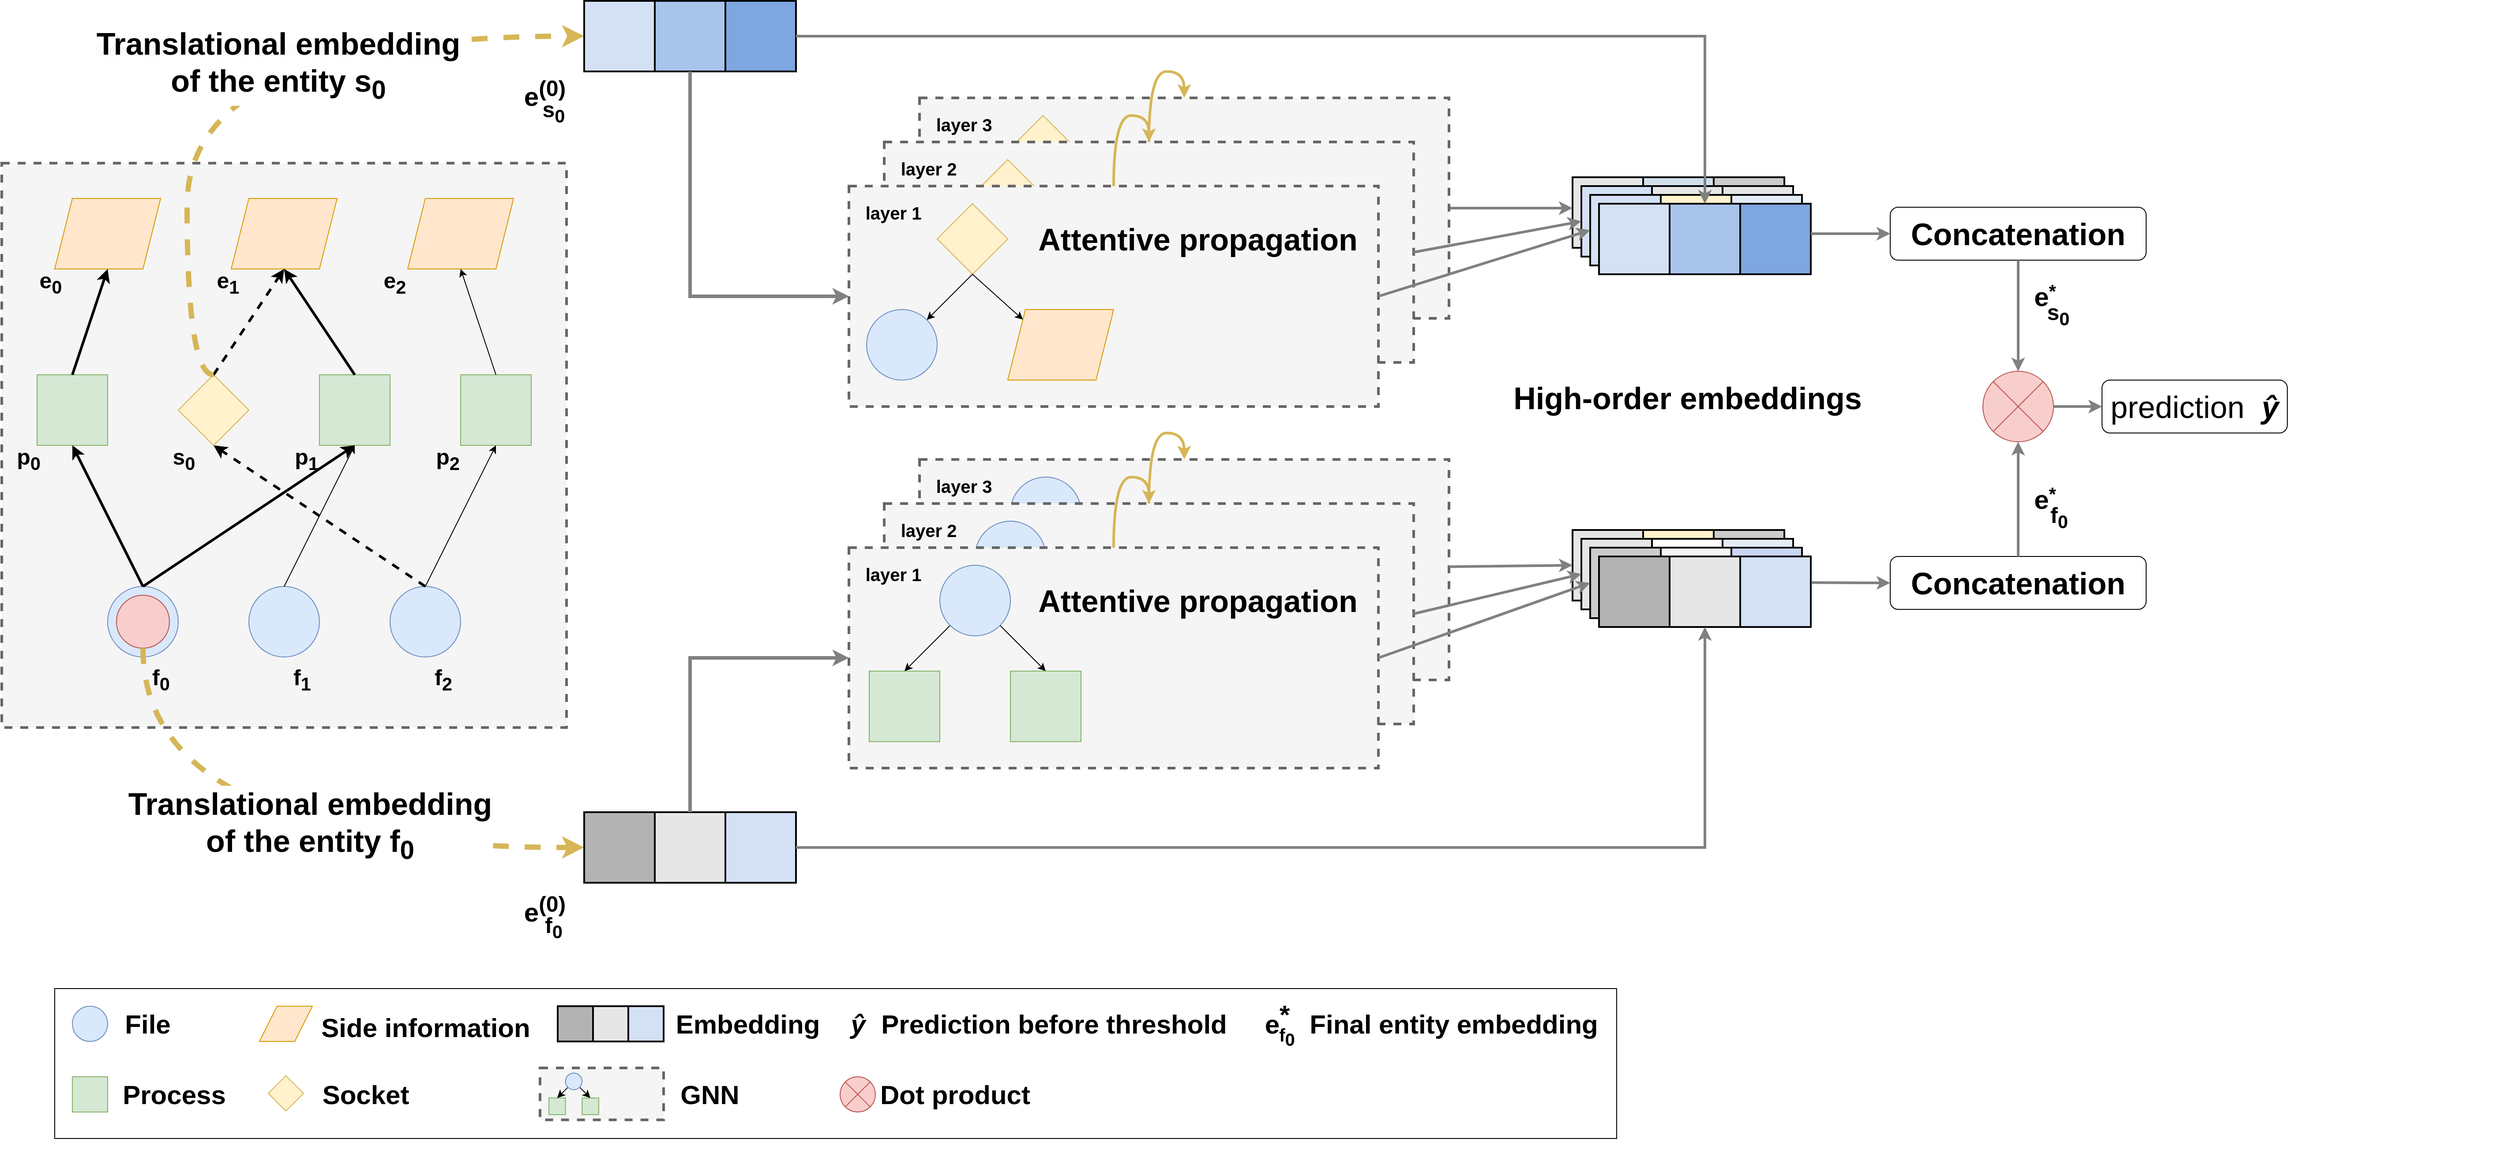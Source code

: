 <mxfile version="21.3.8" type="device" pages="6">
  <diagram name="arch-horizontal" id="FtHgOusMMVdj3s-4ocuB">
    <mxGraphModel dx="4210" dy="3603" grid="1" gridSize="10" guides="1" tooltips="1" connect="1" arrows="1" fold="1" page="1" pageScale="1" pageWidth="827" pageHeight="1169" math="0" shadow="0">
      <root>
        <mxCell id="0" />
        <mxCell id="1" parent="0" />
        <mxCell id="5iPVVGXGjzntOp8VG47v-2" value="" style="group;strokeWidth=2;" parent="1" vertex="1" connectable="0">
          <mxGeometry x="-780" y="80" width="2829.999" height="1310" as="geometry" />
        </mxCell>
        <mxCell id="6j7rJ6ThyWy7hTkoIopS-222" value="" style="group;" parent="5iPVVGXGjzntOp8VG47v-2" vertex="1" connectable="0">
          <mxGeometry x="1780" y="600" width="240" height="80" as="geometry" />
        </mxCell>
        <mxCell id="6j7rJ6ThyWy7hTkoIopS-223" value="" style="whiteSpace=wrap;html=1;aspect=fixed;fillColor=#E6E6E6;strokeWidth=2;" parent="6j7rJ6ThyWy7hTkoIopS-222" vertex="1">
          <mxGeometry width="80" height="80" as="geometry" />
        </mxCell>
        <mxCell id="6j7rJ6ThyWy7hTkoIopS-224" value="" style="whiteSpace=wrap;html=1;aspect=fixed;fillColor=#FFF2CC;strokeWidth=2;" parent="6j7rJ6ThyWy7hTkoIopS-222" vertex="1">
          <mxGeometry x="80" width="80" height="80" as="geometry" />
        </mxCell>
        <mxCell id="6j7rJ6ThyWy7hTkoIopS-225" value="" style="whiteSpace=wrap;html=1;aspect=fixed;fillColor=#CCCCCC;strokeWidth=2;" parent="6j7rJ6ThyWy7hTkoIopS-222" vertex="1">
          <mxGeometry x="160" width="80" height="80" as="geometry" />
        </mxCell>
        <mxCell id="6j7rJ6ThyWy7hTkoIopS-234" value="" style="group;" parent="5iPVVGXGjzntOp8VG47v-2" vertex="1" connectable="0">
          <mxGeometry x="1780" y="200" width="240" height="80" as="geometry" />
        </mxCell>
        <mxCell id="6j7rJ6ThyWy7hTkoIopS-235" value="" style="whiteSpace=wrap;html=1;aspect=fixed;fillColor=#E6E6E6;strokeWidth=2;" parent="6j7rJ6ThyWy7hTkoIopS-234" vertex="1">
          <mxGeometry width="80" height="80" as="geometry" />
        </mxCell>
        <mxCell id="6j7rJ6ThyWy7hTkoIopS-236" value="" style="whiteSpace=wrap;html=1;aspect=fixed;fillColor=#D1DFEB;strokeWidth=2;" parent="6j7rJ6ThyWy7hTkoIopS-234" vertex="1">
          <mxGeometry x="80" width="80" height="80" as="geometry" />
        </mxCell>
        <mxCell id="6j7rJ6ThyWy7hTkoIopS-237" value="" style="whiteSpace=wrap;html=1;aspect=fixed;fillColor=#CCCCCC;strokeWidth=2;" parent="6j7rJ6ThyWy7hTkoIopS-234" vertex="1">
          <mxGeometry x="160" width="80" height="80" as="geometry" />
        </mxCell>
        <mxCell id="6j7rJ6ThyWy7hTkoIopS-177" value="" style="group;" parent="5iPVVGXGjzntOp8VG47v-2" vertex="1" connectable="0">
          <mxGeometry x="1040" y="520" width="600" height="250" as="geometry" />
        </mxCell>
        <mxCell id="6j7rJ6ThyWy7hTkoIopS-178" value="" style="rounded=0;whiteSpace=wrap;html=1;fillColor=#f5f5f5;fontColor=#333333;strokeColor=#666666;dashed=1;strokeWidth=3;container=0;" parent="6j7rJ6ThyWy7hTkoIopS-177" vertex="1">
          <mxGeometry width="600" height="250" as="geometry" />
        </mxCell>
        <mxCell id="6j7rJ6ThyWy7hTkoIopS-179" value="" style="whiteSpace=wrap;html=1;aspect=fixed;fillColor=#d5e8d4;strokeColor=#82b366;container=0;" parent="6j7rJ6ThyWy7hTkoIopS-177" vertex="1">
          <mxGeometry x="23" y="140" width="80" height="80" as="geometry" />
        </mxCell>
        <mxCell id="6j7rJ6ThyWy7hTkoIopS-180" value="" style="whiteSpace=wrap;html=1;aspect=fixed;fillColor=#d5e8d4;strokeColor=#82b366;container=0;" parent="6j7rJ6ThyWy7hTkoIopS-177" vertex="1">
          <mxGeometry x="183" y="140" width="80" height="80" as="geometry" />
        </mxCell>
        <mxCell id="6j7rJ6ThyWy7hTkoIopS-181" style="edgeStyle=none;rounded=0;orthogonalLoop=1;jettySize=auto;html=1;exitX=0;exitY=1;exitDx=0;exitDy=0;entryX=0.5;entryY=0;entryDx=0;entryDy=0;" parent="6j7rJ6ThyWy7hTkoIopS-177" source="6j7rJ6ThyWy7hTkoIopS-183" target="6j7rJ6ThyWy7hTkoIopS-179" edge="1">
          <mxGeometry relative="1" as="geometry" />
        </mxCell>
        <mxCell id="6j7rJ6ThyWy7hTkoIopS-182" style="edgeStyle=none;rounded=0;orthogonalLoop=1;jettySize=auto;html=1;exitX=1;exitY=1;exitDx=0;exitDy=0;entryX=0.5;entryY=0;entryDx=0;entryDy=0;" parent="6j7rJ6ThyWy7hTkoIopS-177" source="6j7rJ6ThyWy7hTkoIopS-183" target="6j7rJ6ThyWy7hTkoIopS-180" edge="1">
          <mxGeometry relative="1" as="geometry" />
        </mxCell>
        <mxCell id="6j7rJ6ThyWy7hTkoIopS-183" value="" style="ellipse;whiteSpace=wrap;html=1;aspect=fixed;fillColor=#dae8fc;strokeColor=#6c8ebf;container=0;" parent="6j7rJ6ThyWy7hTkoIopS-177" vertex="1">
          <mxGeometry x="103" y="20" width="80" height="80" as="geometry" />
        </mxCell>
        <mxCell id="6j7rJ6ThyWy7hTkoIopS-184" value="&lt;font style=&quot;font-size: 20px;&quot;&gt;&lt;b&gt;layer 3&lt;/b&gt;&lt;/font&gt;" style="text;html=1;align=center;verticalAlign=middle;resizable=0;points=[];autosize=1;strokeColor=none;fillColor=none;container=0;" parent="6j7rJ6ThyWy7hTkoIopS-177" vertex="1">
          <mxGeometry x="5" y="10" width="90" height="40" as="geometry" />
        </mxCell>
        <mxCell id="6j7rJ6ThyWy7hTkoIopS-193" value="" style="group;" parent="5iPVVGXGjzntOp8VG47v-2" vertex="1" connectable="0">
          <mxGeometry x="1040" y="110" width="600" height="250" as="geometry" />
        </mxCell>
        <mxCell id="6j7rJ6ThyWy7hTkoIopS-263" style="edgeStyle=none;rounded=0;orthogonalLoop=1;jettySize=auto;html=1;strokeWidth=3;strokeColor=#808080;" parent="6j7rJ6ThyWy7hTkoIopS-193" source="6j7rJ6ThyWy7hTkoIopS-194" edge="1">
          <mxGeometry relative="1" as="geometry">
            <mxPoint x="740" y="125" as="targetPoint" />
          </mxGeometry>
        </mxCell>
        <mxCell id="6j7rJ6ThyWy7hTkoIopS-194" value="" style="rounded=0;whiteSpace=wrap;html=1;fillColor=#f5f5f5;fontColor=#333333;strokeColor=#666666;dashed=1;strokeWidth=3;" parent="6j7rJ6ThyWy7hTkoIopS-193" vertex="1">
          <mxGeometry width="600" height="250" as="geometry" />
        </mxCell>
        <mxCell id="6j7rJ6ThyWy7hTkoIopS-195" value="" style="rhombus;whiteSpace=wrap;html=1;fillColor=#fff2cc;strokeColor=#d6b656;" parent="6j7rJ6ThyWy7hTkoIopS-193" vertex="1">
          <mxGeometry x="100" y="20" width="80" height="80" as="geometry" />
        </mxCell>
        <mxCell id="6j7rJ6ThyWy7hTkoIopS-196" value="" style="ellipse;whiteSpace=wrap;html=1;aspect=fixed;fillColor=#dae8fc;strokeColor=#6c8ebf;" parent="6j7rJ6ThyWy7hTkoIopS-193" vertex="1">
          <mxGeometry x="20" y="140" width="80" height="80" as="geometry" />
        </mxCell>
        <mxCell id="6j7rJ6ThyWy7hTkoIopS-197" style="edgeStyle=none;rounded=0;orthogonalLoop=1;jettySize=auto;html=1;exitX=0.5;exitY=1;exitDx=0;exitDy=0;entryX=1;entryY=0;entryDx=0;entryDy=0;" parent="6j7rJ6ThyWy7hTkoIopS-193" source="6j7rJ6ThyWy7hTkoIopS-195" target="6j7rJ6ThyWy7hTkoIopS-196" edge="1">
          <mxGeometry relative="1" as="geometry" />
        </mxCell>
        <mxCell id="6j7rJ6ThyWy7hTkoIopS-198" value="" style="shape=parallelogram;perimeter=parallelogramPerimeter;whiteSpace=wrap;html=1;fixedSize=1;fillColor=#ffe6cc;strokeColor=#d79b00;" parent="6j7rJ6ThyWy7hTkoIopS-193" vertex="1">
          <mxGeometry x="180" y="140" width="120" height="80" as="geometry" />
        </mxCell>
        <mxCell id="6j7rJ6ThyWy7hTkoIopS-199" style="edgeStyle=none;rounded=0;orthogonalLoop=1;jettySize=auto;html=1;exitX=0.5;exitY=1;exitDx=0;exitDy=0;entryX=0;entryY=0;entryDx=0;entryDy=0;" parent="6j7rJ6ThyWy7hTkoIopS-193" source="6j7rJ6ThyWy7hTkoIopS-195" target="6j7rJ6ThyWy7hTkoIopS-198" edge="1">
          <mxGeometry relative="1" as="geometry" />
        </mxCell>
        <mxCell id="6j7rJ6ThyWy7hTkoIopS-200" value="&lt;font style=&quot;font-size: 20px;&quot;&gt;&lt;b&gt;layer 3&lt;/b&gt;&lt;/font&gt;" style="text;html=1;align=center;verticalAlign=middle;resizable=0;points=[];autosize=1;strokeColor=none;fillColor=none;" parent="6j7rJ6ThyWy7hTkoIopS-193" vertex="1">
          <mxGeometry x="5" y="10" width="90" height="40" as="geometry" />
        </mxCell>
        <mxCell id="6j7rJ6ThyWy7hTkoIopS-239" value="" style="group;" parent="5iPVVGXGjzntOp8VG47v-2" vertex="1" connectable="0">
          <mxGeometry x="1790" y="610" width="240" height="80" as="geometry" />
        </mxCell>
        <mxCell id="6j7rJ6ThyWy7hTkoIopS-240" value="" style="whiteSpace=wrap;html=1;aspect=fixed;fillColor=#E6E6E6;strokeWidth=2;" parent="6j7rJ6ThyWy7hTkoIopS-239" vertex="1">
          <mxGeometry width="80" height="80" as="geometry" />
        </mxCell>
        <mxCell id="6j7rJ6ThyWy7hTkoIopS-241" value="" style="whiteSpace=wrap;html=1;aspect=fixed;fillColor=#FFFFFF;strokeWidth=2;" parent="6j7rJ6ThyWy7hTkoIopS-239" vertex="1">
          <mxGeometry x="80" width="80" height="80" as="geometry" />
        </mxCell>
        <mxCell id="6j7rJ6ThyWy7hTkoIopS-242" value="" style="whiteSpace=wrap;html=1;aspect=fixed;fillColor=#E4EDF5;strokeWidth=2;" parent="6j7rJ6ThyWy7hTkoIopS-239" vertex="1">
          <mxGeometry x="160" width="80" height="80" as="geometry" />
        </mxCell>
        <mxCell id="6j7rJ6ThyWy7hTkoIopS-45" value="" style="group;" parent="5iPVVGXGjzntOp8VG47v-2" vertex="1" connectable="0">
          <mxGeometry y="184" width="2829.999" height="640" as="geometry" />
        </mxCell>
        <mxCell id="6j7rJ6ThyWy7hTkoIopS-44" value="" style="rounded=0;whiteSpace=wrap;html=1;fillColor=#f5f5f5;fontColor=#333333;strokeColor=#666666;dashed=1;strokeWidth=3;" parent="6j7rJ6ThyWy7hTkoIopS-45" vertex="1">
          <mxGeometry width="640" height="640" as="geometry" />
        </mxCell>
        <mxCell id="6j7rJ6ThyWy7hTkoIopS-1" value="" style="ellipse;whiteSpace=wrap;html=1;aspect=fixed;fillColor=#dae8fc;strokeColor=#6c8ebf;" parent="6j7rJ6ThyWy7hTkoIopS-45" vertex="1">
          <mxGeometry x="120" y="480" width="80" height="80" as="geometry" />
        </mxCell>
        <mxCell id="6j7rJ6ThyWy7hTkoIopS-2" value="" style="ellipse;whiteSpace=wrap;html=1;aspect=fixed;fillColor=#dae8fc;strokeColor=#6c8ebf;" parent="6j7rJ6ThyWy7hTkoIopS-45" vertex="1">
          <mxGeometry x="280" y="480" width="80" height="80" as="geometry" />
        </mxCell>
        <mxCell id="6j7rJ6ThyWy7hTkoIopS-3" value="" style="ellipse;whiteSpace=wrap;html=1;aspect=fixed;fillColor=#dae8fc;strokeColor=#6c8ebf;" parent="6j7rJ6ThyWy7hTkoIopS-45" vertex="1">
          <mxGeometry x="440" y="480" width="80" height="80" as="geometry" />
        </mxCell>
        <mxCell id="6j7rJ6ThyWy7hTkoIopS-6" value="" style="whiteSpace=wrap;html=1;aspect=fixed;fillColor=#d5e8d4;strokeColor=#82b366;" parent="6j7rJ6ThyWy7hTkoIopS-45" vertex="1">
          <mxGeometry x="40" y="240" width="80" height="80" as="geometry" />
        </mxCell>
        <mxCell id="6j7rJ6ThyWy7hTkoIopS-30" style="rounded=0;orthogonalLoop=1;jettySize=auto;html=1;exitX=0.5;exitY=0;exitDx=0;exitDy=0;entryX=0.5;entryY=1;entryDx=0;entryDy=0;strokeWidth=3;" parent="6j7rJ6ThyWy7hTkoIopS-45" source="6j7rJ6ThyWy7hTkoIopS-1" target="6j7rJ6ThyWy7hTkoIopS-6" edge="1">
          <mxGeometry relative="1" as="geometry" />
        </mxCell>
        <mxCell id="6j7rJ6ThyWy7hTkoIopS-8" value="" style="whiteSpace=wrap;html=1;aspect=fixed;fillColor=#d5e8d4;strokeColor=#82b366;" parent="6j7rJ6ThyWy7hTkoIopS-45" vertex="1">
          <mxGeometry x="360" y="240" width="80" height="80" as="geometry" />
        </mxCell>
        <mxCell id="6j7rJ6ThyWy7hTkoIopS-35" style="edgeStyle=none;rounded=0;orthogonalLoop=1;jettySize=auto;html=1;exitX=0.5;exitY=0;exitDx=0;exitDy=0;entryX=0.5;entryY=1;entryDx=0;entryDy=0;strokeWidth=3;" parent="6j7rJ6ThyWy7hTkoIopS-45" source="6j7rJ6ThyWy7hTkoIopS-1" target="6j7rJ6ThyWy7hTkoIopS-8" edge="1">
          <mxGeometry relative="1" as="geometry" />
        </mxCell>
        <mxCell id="6j7rJ6ThyWy7hTkoIopS-32" style="edgeStyle=none;rounded=0;orthogonalLoop=1;jettySize=auto;html=1;exitX=0.5;exitY=0;exitDx=0;exitDy=0;entryX=0.5;entryY=1;entryDx=0;entryDy=0;" parent="6j7rJ6ThyWy7hTkoIopS-45" source="6j7rJ6ThyWy7hTkoIopS-2" target="6j7rJ6ThyWy7hTkoIopS-8" edge="1">
          <mxGeometry relative="1" as="geometry" />
        </mxCell>
        <mxCell id="6j7rJ6ThyWy7hTkoIopS-9" value="" style="whiteSpace=wrap;html=1;aspect=fixed;fillColor=#d5e8d4;strokeColor=#82b366;" parent="6j7rJ6ThyWy7hTkoIopS-45" vertex="1">
          <mxGeometry x="520" y="240" width="80" height="80" as="geometry" />
        </mxCell>
        <mxCell id="6j7rJ6ThyWy7hTkoIopS-33" style="edgeStyle=none;rounded=0;orthogonalLoop=1;jettySize=auto;html=1;exitX=0.5;exitY=0;exitDx=0;exitDy=0;entryX=0.5;entryY=1;entryDx=0;entryDy=0;" parent="6j7rJ6ThyWy7hTkoIopS-45" source="6j7rJ6ThyWy7hTkoIopS-3" target="6j7rJ6ThyWy7hTkoIopS-9" edge="1">
          <mxGeometry relative="1" as="geometry" />
        </mxCell>
        <mxCell id="6j7rJ6ThyWy7hTkoIopS-11" value="" style="rhombus;whiteSpace=wrap;html=1;fillColor=#fff2cc;strokeColor=#d6b656;" parent="6j7rJ6ThyWy7hTkoIopS-45" vertex="1">
          <mxGeometry x="200" y="240" width="80" height="80" as="geometry" />
        </mxCell>
        <mxCell id="6j7rJ6ThyWy7hTkoIopS-34" style="edgeStyle=none;rounded=0;orthogonalLoop=1;jettySize=auto;html=1;exitX=0.5;exitY=0;exitDx=0;exitDy=0;entryX=0.5;entryY=1;entryDx=0;entryDy=0;dashed=1;strokeWidth=3;" parent="6j7rJ6ThyWy7hTkoIopS-45" source="6j7rJ6ThyWy7hTkoIopS-3" target="6j7rJ6ThyWy7hTkoIopS-11" edge="1">
          <mxGeometry relative="1" as="geometry" />
        </mxCell>
        <mxCell id="6j7rJ6ThyWy7hTkoIopS-16" value="" style="shape=parallelogram;perimeter=parallelogramPerimeter;whiteSpace=wrap;html=1;fixedSize=1;fillColor=#ffe6cc;strokeColor=#d79b00;" parent="6j7rJ6ThyWy7hTkoIopS-45" vertex="1">
          <mxGeometry x="60" y="40" width="120" height="80" as="geometry" />
        </mxCell>
        <mxCell id="6j7rJ6ThyWy7hTkoIopS-41" style="edgeStyle=none;rounded=0;orthogonalLoop=1;jettySize=auto;html=1;exitX=0.5;exitY=0;exitDx=0;exitDy=0;entryX=0.5;entryY=1;entryDx=0;entryDy=0;strokeWidth=3;" parent="6j7rJ6ThyWy7hTkoIopS-45" source="6j7rJ6ThyWy7hTkoIopS-6" target="6j7rJ6ThyWy7hTkoIopS-16" edge="1">
          <mxGeometry relative="1" as="geometry" />
        </mxCell>
        <mxCell id="6j7rJ6ThyWy7hTkoIopS-17" value="" style="shape=parallelogram;perimeter=parallelogramPerimeter;whiteSpace=wrap;html=1;fixedSize=1;fillColor=#ffe6cc;strokeColor=#d79b00;" parent="6j7rJ6ThyWy7hTkoIopS-45" vertex="1">
          <mxGeometry x="260" y="40" width="120" height="80" as="geometry" />
        </mxCell>
        <mxCell id="6j7rJ6ThyWy7hTkoIopS-39" style="edgeStyle=none;rounded=0;orthogonalLoop=1;jettySize=auto;html=1;exitX=0.5;exitY=0;exitDx=0;exitDy=0;entryX=0.5;entryY=1;entryDx=0;entryDy=0;strokeWidth=3;" parent="6j7rJ6ThyWy7hTkoIopS-45" source="6j7rJ6ThyWy7hTkoIopS-8" target="6j7rJ6ThyWy7hTkoIopS-17" edge="1">
          <mxGeometry relative="1" as="geometry" />
        </mxCell>
        <mxCell id="6j7rJ6ThyWy7hTkoIopS-38" style="edgeStyle=none;rounded=0;orthogonalLoop=1;jettySize=auto;html=1;exitX=0.5;exitY=0;exitDx=0;exitDy=0;entryX=0.5;entryY=1;entryDx=0;entryDy=0;strokeWidth=3;dashed=1;" parent="6j7rJ6ThyWy7hTkoIopS-45" source="6j7rJ6ThyWy7hTkoIopS-11" target="6j7rJ6ThyWy7hTkoIopS-17" edge="1">
          <mxGeometry relative="1" as="geometry" />
        </mxCell>
        <mxCell id="6j7rJ6ThyWy7hTkoIopS-18" value="" style="shape=parallelogram;perimeter=parallelogramPerimeter;whiteSpace=wrap;html=1;fixedSize=1;fillColor=#ffe6cc;strokeColor=#d79b00;" parent="6j7rJ6ThyWy7hTkoIopS-45" vertex="1">
          <mxGeometry x="460" y="40" width="120" height="80" as="geometry" />
        </mxCell>
        <mxCell id="6j7rJ6ThyWy7hTkoIopS-40" style="edgeStyle=none;rounded=0;orthogonalLoop=1;jettySize=auto;html=1;exitX=0.5;exitY=0;exitDx=0;exitDy=0;entryX=0.5;entryY=1;entryDx=0;entryDy=0;" parent="6j7rJ6ThyWy7hTkoIopS-45" source="6j7rJ6ThyWy7hTkoIopS-9" target="6j7rJ6ThyWy7hTkoIopS-18" edge="1">
          <mxGeometry relative="1" as="geometry" />
        </mxCell>
        <mxCell id="6j7rJ6ThyWy7hTkoIopS-19" value="&lt;font style=&quot;font-size: 25px;&quot;&gt;&lt;b&gt;f&lt;sub&gt;0&lt;/sub&gt;&lt;/b&gt;&lt;/font&gt;" style="text;html=1;align=center;verticalAlign=middle;resizable=0;points=[];autosize=1;strokeColor=none;fillColor=none;" parent="6j7rJ6ThyWy7hTkoIopS-45" vertex="1">
          <mxGeometry x="160" y="560" width="40" height="50" as="geometry" />
        </mxCell>
        <mxCell id="6j7rJ6ThyWy7hTkoIopS-21" value="&lt;font style=&quot;font-size: 25px;&quot;&gt;&lt;b&gt;f&lt;sub&gt;2&lt;/sub&gt;&lt;/b&gt;&lt;/font&gt;" style="text;html=1;align=center;verticalAlign=middle;resizable=0;points=[];autosize=1;strokeColor=none;fillColor=none;" parent="6j7rJ6ThyWy7hTkoIopS-45" vertex="1">
          <mxGeometry x="480" y="560" width="40" height="50" as="geometry" />
        </mxCell>
        <mxCell id="6j7rJ6ThyWy7hTkoIopS-22" value="&lt;font style=&quot;font-size: 25px;&quot;&gt;&lt;b&gt;f&lt;sub&gt;1&lt;/sub&gt;&lt;/b&gt;&lt;/font&gt;" style="text;html=1;align=center;verticalAlign=middle;resizable=0;points=[];autosize=1;strokeColor=none;fillColor=none;" parent="6j7rJ6ThyWy7hTkoIopS-45" vertex="1">
          <mxGeometry x="320" y="560" width="40" height="50" as="geometry" />
        </mxCell>
        <mxCell id="6j7rJ6ThyWy7hTkoIopS-23" value="&lt;font style=&quot;font-size: 25px;&quot;&gt;&lt;b&gt;p&lt;sub&gt;0&lt;/sub&gt;&lt;/b&gt;&lt;/font&gt;" style="text;html=1;align=center;verticalAlign=middle;resizable=0;points=[];autosize=1;strokeColor=none;fillColor=none;" parent="6j7rJ6ThyWy7hTkoIopS-45" vertex="1">
          <mxGeometry x="5" y="310" width="50" height="50" as="geometry" />
        </mxCell>
        <mxCell id="6j7rJ6ThyWy7hTkoIopS-24" value="&lt;font style=&quot;font-size: 25px;&quot;&gt;&lt;b&gt;p&lt;sub&gt;1&lt;/sub&gt;&lt;/b&gt;&lt;/font&gt;" style="text;html=1;align=center;verticalAlign=middle;resizable=0;points=[];autosize=1;strokeColor=none;fillColor=none;" parent="6j7rJ6ThyWy7hTkoIopS-45" vertex="1">
          <mxGeometry x="320" y="310" width="50" height="50" as="geometry" />
        </mxCell>
        <mxCell id="6j7rJ6ThyWy7hTkoIopS-25" value="&lt;font style=&quot;font-size: 25px;&quot;&gt;&lt;b&gt;p&lt;sub&gt;2&lt;/sub&gt;&lt;/b&gt;&lt;/font&gt;" style="text;html=1;align=center;verticalAlign=middle;resizable=0;points=[];autosize=1;strokeColor=none;fillColor=none;" parent="6j7rJ6ThyWy7hTkoIopS-45" vertex="1">
          <mxGeometry x="480" y="310" width="50" height="50" as="geometry" />
        </mxCell>
        <mxCell id="6j7rJ6ThyWy7hTkoIopS-26" value="&lt;font style=&quot;font-size: 25px;&quot;&gt;&lt;b&gt;s&lt;sub&gt;0&lt;/sub&gt;&lt;/b&gt;&lt;/font&gt;" style="text;html=1;align=center;verticalAlign=middle;resizable=0;points=[];autosize=1;strokeColor=none;fillColor=none;" parent="6j7rJ6ThyWy7hTkoIopS-45" vertex="1">
          <mxGeometry x="181" y="310" width="50" height="50" as="geometry" />
        </mxCell>
        <mxCell id="6j7rJ6ThyWy7hTkoIopS-27" value="&lt;font style=&quot;font-size: 25px;&quot;&gt;&lt;b&gt;e&lt;sub&gt;0&lt;/sub&gt;&lt;/b&gt;&lt;/font&gt;" style="text;html=1;align=center;verticalAlign=middle;resizable=0;points=[];autosize=1;strokeColor=none;fillColor=none;" parent="6j7rJ6ThyWy7hTkoIopS-45" vertex="1">
          <mxGeometry x="30" y="110" width="50" height="50" as="geometry" />
        </mxCell>
        <mxCell id="6j7rJ6ThyWy7hTkoIopS-28" value="&lt;font style=&quot;font-size: 25px;&quot;&gt;&lt;b&gt;e&lt;sub&gt;1&lt;/sub&gt;&lt;/b&gt;&lt;/font&gt;" style="text;html=1;align=center;verticalAlign=middle;resizable=0;points=[];autosize=1;strokeColor=none;fillColor=none;" parent="6j7rJ6ThyWy7hTkoIopS-45" vertex="1">
          <mxGeometry x="231" y="110" width="50" height="50" as="geometry" />
        </mxCell>
        <mxCell id="6j7rJ6ThyWy7hTkoIopS-29" value="&lt;font style=&quot;font-size: 25px;&quot;&gt;&lt;b&gt;e&lt;sub&gt;2&lt;/sub&gt;&lt;/b&gt;&lt;/font&gt;" style="text;html=1;align=center;verticalAlign=middle;resizable=0;points=[];autosize=1;strokeColor=none;fillColor=none;" parent="6j7rJ6ThyWy7hTkoIopS-45" vertex="1">
          <mxGeometry x="420" y="110" width="50" height="50" as="geometry" />
        </mxCell>
        <mxCell id="6j7rJ6ThyWy7hTkoIopS-36" value="" style="ellipse;whiteSpace=wrap;html=1;aspect=fixed;fillColor=#f8cecc;strokeColor=#b85450;" parent="6j7rJ6ThyWy7hTkoIopS-45" vertex="1">
          <mxGeometry x="130" y="490" width="60" height="60" as="geometry" />
        </mxCell>
        <mxCell id="6j7rJ6ThyWy7hTkoIopS-251" value="" style="group;" parent="5iPVVGXGjzntOp8VG47v-2" vertex="1" connectable="0">
          <mxGeometry x="1790" y="210" width="240" height="80" as="geometry" />
        </mxCell>
        <mxCell id="6j7rJ6ThyWy7hTkoIopS-252" value="" style="whiteSpace=wrap;html=1;aspect=fixed;fillColor=#D4E1F5;strokeWidth=2;" parent="6j7rJ6ThyWy7hTkoIopS-251" vertex="1">
          <mxGeometry width="80" height="80" as="geometry" />
        </mxCell>
        <mxCell id="6j7rJ6ThyWy7hTkoIopS-253" value="" style="whiteSpace=wrap;html=1;aspect=fixed;fillColor=#E6E6E6;strokeWidth=2;" parent="6j7rJ6ThyWy7hTkoIopS-251" vertex="1">
          <mxGeometry x="80" width="80" height="80" as="geometry" />
        </mxCell>
        <mxCell id="6j7rJ6ThyWy7hTkoIopS-254" value="" style="whiteSpace=wrap;html=1;aspect=fixed;fillColor=#E6E6E6;strokeWidth=2;" parent="6j7rJ6ThyWy7hTkoIopS-251" vertex="1">
          <mxGeometry x="160" width="80" height="80" as="geometry" />
        </mxCell>
        <mxCell id="6j7rJ6ThyWy7hTkoIopS-243" value="" style="group;" parent="5iPVVGXGjzntOp8VG47v-2" vertex="1" connectable="0">
          <mxGeometry x="1800" y="620" width="240" height="80" as="geometry" />
        </mxCell>
        <mxCell id="6j7rJ6ThyWy7hTkoIopS-244" value="" style="whiteSpace=wrap;html=1;aspect=fixed;fillColor=#CCCCCC;strokeWidth=2;" parent="6j7rJ6ThyWy7hTkoIopS-243" vertex="1">
          <mxGeometry width="80" height="80" as="geometry" />
        </mxCell>
        <mxCell id="6j7rJ6ThyWy7hTkoIopS-245" value="" style="whiteSpace=wrap;html=1;aspect=fixed;fillColor=#F5F5F5;strokeWidth=2;" parent="6j7rJ6ThyWy7hTkoIopS-243" vertex="1">
          <mxGeometry x="80" width="80" height="80" as="geometry" />
        </mxCell>
        <mxCell id="6j7rJ6ThyWy7hTkoIopS-246" value="" style="whiteSpace=wrap;html=1;aspect=fixed;fillColor=#CBD6F5;strokeWidth=2;" parent="6j7rJ6ThyWy7hTkoIopS-243" vertex="1">
          <mxGeometry x="160" width="80" height="80" as="geometry" />
        </mxCell>
        <mxCell id="6j7rJ6ThyWy7hTkoIopS-55" style="edgeStyle=orthogonalEdgeStyle;rounded=0;orthogonalLoop=1;jettySize=auto;html=1;exitX=0.5;exitY=1;exitDx=0;exitDy=0;entryX=0;entryY=0.5;entryDx=0;entryDy=0;curved=1;strokeWidth=6;fillColor=#fff2cc;strokeColor=#d6b656;dashed=1;" parent="5iPVVGXGjzntOp8VG47v-2" source="6j7rJ6ThyWy7hTkoIopS-36" target="6j7rJ6ThyWy7hTkoIopS-51" edge="1">
          <mxGeometry relative="1" as="geometry" />
        </mxCell>
        <mxCell id="6j7rJ6ThyWy7hTkoIopS-63" value="&lt;b style=&quot;border-color: var(--border-color);&quot;&gt;&lt;font style=&quot;border-color: var(--border-color); font-size: 25px;&quot;&gt;&lt;b style=&quot;border-color: var(--border-color); font-size: 35px;&quot;&gt;&lt;font style=&quot;border-color: var(--border-color);&quot;&gt;Translational embedding&lt;br style=&quot;border-color: var(--border-color);&quot;&gt;of&amp;nbsp;the entity f&lt;sub style=&quot;border-color: var(--border-color);&quot;&gt;0&lt;/sub&gt;&lt;/font&gt;&lt;/b&gt;&lt;br&gt;&lt;/font&gt;&lt;/b&gt;" style="edgeLabel;html=1;align=center;verticalAlign=middle;resizable=0;points=[];" parent="6j7rJ6ThyWy7hTkoIopS-55" vertex="1" connectable="0">
          <mxGeometry x="0.21" y="28" relative="1" as="geometry">
            <mxPoint x="-24" y="3" as="offset" />
          </mxGeometry>
        </mxCell>
        <mxCell id="6j7rJ6ThyWy7hTkoIopS-255" value="" style="group;" parent="5iPVVGXGjzntOp8VG47v-2" vertex="1" connectable="0">
          <mxGeometry x="1800" y="220" width="240" height="80" as="geometry" />
        </mxCell>
        <mxCell id="6j7rJ6ThyWy7hTkoIopS-256" value="" style="whiteSpace=wrap;html=1;aspect=fixed;fillColor=#D4E1F5;strokeWidth=2;" parent="6j7rJ6ThyWy7hTkoIopS-255" vertex="1">
          <mxGeometry width="80" height="80" as="geometry" />
        </mxCell>
        <mxCell id="6j7rJ6ThyWy7hTkoIopS-257" value="" style="whiteSpace=wrap;html=1;aspect=fixed;fillColor=#FFF2CC;strokeWidth=2;" parent="6j7rJ6ThyWy7hTkoIopS-255" vertex="1">
          <mxGeometry x="80" width="80" height="80" as="geometry" />
        </mxCell>
        <mxCell id="6j7rJ6ThyWy7hTkoIopS-258" value="" style="whiteSpace=wrap;html=1;aspect=fixed;fillColor=#E4EDF5;strokeWidth=2;" parent="6j7rJ6ThyWy7hTkoIopS-255" vertex="1">
          <mxGeometry x="160" width="80" height="80" as="geometry" />
        </mxCell>
        <mxCell id="6j7rJ6ThyWy7hTkoIopS-247" value="" style="group;" parent="5iPVVGXGjzntOp8VG47v-2" vertex="1" connectable="0">
          <mxGeometry x="1810" y="630" width="240" height="80" as="geometry" />
        </mxCell>
        <mxCell id="6j7rJ6ThyWy7hTkoIopS-248" value="" style="whiteSpace=wrap;html=1;aspect=fixed;fillColor=#B3B3B3;strokeWidth=2;" parent="6j7rJ6ThyWy7hTkoIopS-247" vertex="1">
          <mxGeometry width="80" height="80" as="geometry" />
        </mxCell>
        <mxCell id="6j7rJ6ThyWy7hTkoIopS-249" value="" style="whiteSpace=wrap;html=1;aspect=fixed;fillColor=#E6E6E6;strokeWidth=2;" parent="6j7rJ6ThyWy7hTkoIopS-247" vertex="1">
          <mxGeometry x="80" width="80" height="80" as="geometry" />
        </mxCell>
        <mxCell id="6j7rJ6ThyWy7hTkoIopS-250" value="" style="whiteSpace=wrap;html=1;aspect=fixed;fillColor=#D4E1F5;strokeWidth=2;" parent="6j7rJ6ThyWy7hTkoIopS-247" vertex="1">
          <mxGeometry x="160" width="80" height="80" as="geometry" />
        </mxCell>
        <mxCell id="6j7rJ6ThyWy7hTkoIopS-56" style="edgeStyle=orthogonalEdgeStyle;rounded=0;orthogonalLoop=1;jettySize=auto;html=1;exitX=0.5;exitY=0;exitDx=0;exitDy=0;entryX=0;entryY=0.5;entryDx=0;entryDy=0;curved=1;fillColor=#fff2cc;strokeColor=#d6b656;strokeWidth=6;dashed=1;" parent="5iPVVGXGjzntOp8VG47v-2" source="6j7rJ6ThyWy7hTkoIopS-11" target="6j7rJ6ThyWy7hTkoIopS-46" edge="1">
          <mxGeometry relative="1" as="geometry">
            <Array as="points">
              <mxPoint x="210" y="424" />
              <mxPoint x="210" y="40" />
            </Array>
          </mxGeometry>
        </mxCell>
        <mxCell id="6j7rJ6ThyWy7hTkoIopS-62" value="&lt;b style=&quot;border-color: var(--border-color); font-size: 35px;&quot;&gt;&lt;font style=&quot;border-color: var(--border-color); font-size: 35px;&quot;&gt;&lt;b style=&quot;border-color: var(--border-color); background-color: rgb(251, 251, 251); font-size: 11px;&quot;&gt;&lt;font style=&quot;border-color: var(--border-color); font-size: 25px;&quot;&gt;&lt;b style=&quot;border-color: var(--border-color); font-size: 35px;&quot;&gt;Translational embedding&lt;/b&gt;&lt;/font&gt;&lt;/b&gt;&lt;br&gt;of&amp;nbsp;the entity s&lt;sub&gt;0&lt;/sub&gt;&lt;br&gt;&lt;/font&gt;&lt;/b&gt;" style="edgeLabel;html=1;align=center;verticalAlign=middle;resizable=0;points=[];" parent="6j7rJ6ThyWy7hTkoIopS-56" vertex="1" connectable="0">
          <mxGeometry x="0.456" y="-20" relative="1" as="geometry">
            <mxPoint x="-112" y="13" as="offset" />
          </mxGeometry>
        </mxCell>
        <mxCell id="6j7rJ6ThyWy7hTkoIopS-58" value="&lt;font style=&quot;&quot;&gt;&lt;b style=&quot;&quot;&gt;&lt;font style=&quot;font-size: 30px;&quot;&gt;e&lt;sup&gt;(0)&lt;/sup&gt;&lt;/font&gt;&lt;/b&gt;&lt;/font&gt;" style="text;html=1;align=center;verticalAlign=middle;resizable=0;points=[];autosize=1;strokeColor=none;fillColor=none;" parent="5iPVVGXGjzntOp8VG47v-2" vertex="1">
          <mxGeometry x="580" y="75" width="70" height="60" as="geometry" />
        </mxCell>
        <mxCell id="6j7rJ6ThyWy7hTkoIopS-59" value="&lt;font style=&quot;&quot;&gt;&lt;b style=&quot;font-size: 25px;&quot;&gt;&lt;font style=&quot;font-size: 25px;&quot;&gt;s&lt;sub&gt;0&lt;/sub&gt;&lt;/font&gt;&lt;/b&gt;&lt;/font&gt;" style="text;html=1;align=center;verticalAlign=middle;resizable=0;points=[];autosize=1;strokeColor=none;fillColor=none;" parent="5iPVVGXGjzntOp8VG47v-2" vertex="1">
          <mxGeometry x="600" y="100" width="50" height="50" as="geometry" />
        </mxCell>
        <mxCell id="6j7rJ6ThyWy7hTkoIopS-259" value="" style="group;" parent="5iPVVGXGjzntOp8VG47v-2" vertex="1" connectable="0">
          <mxGeometry x="1810" y="230" width="240" height="80" as="geometry" />
        </mxCell>
        <mxCell id="6j7rJ6ThyWy7hTkoIopS-260" value="" style="whiteSpace=wrap;html=1;aspect=fixed;fillColor=#D4E1F5;strokeWidth=2;" parent="6j7rJ6ThyWy7hTkoIopS-259" vertex="1">
          <mxGeometry width="80" height="80" as="geometry" />
        </mxCell>
        <mxCell id="6j7rJ6ThyWy7hTkoIopS-261" value="" style="whiteSpace=wrap;html=1;aspect=fixed;fillColor=#A9C4EB;strokeWidth=2;" parent="6j7rJ6ThyWy7hTkoIopS-259" vertex="1">
          <mxGeometry x="80" width="80" height="80" as="geometry" />
        </mxCell>
        <mxCell id="6j7rJ6ThyWy7hTkoIopS-262" value="" style="whiteSpace=wrap;html=1;aspect=fixed;fillColor=#7EA6E0;strokeWidth=2;" parent="6j7rJ6ThyWy7hTkoIopS-259" vertex="1">
          <mxGeometry x="160" width="80" height="80" as="geometry" />
        </mxCell>
        <mxCell id="6j7rJ6ThyWy7hTkoIopS-60" value="&lt;font style=&quot;&quot;&gt;&lt;b style=&quot;&quot;&gt;&lt;font style=&quot;font-size: 30px;&quot;&gt;e&lt;sup&gt;(0)&lt;/sup&gt;&lt;/font&gt;&lt;/b&gt;&lt;/font&gt;" style="text;html=1;align=center;verticalAlign=middle;resizable=0;points=[];autosize=1;strokeColor=none;fillColor=none;" parent="5iPVVGXGjzntOp8VG47v-2" vertex="1">
          <mxGeometry x="580" y="1000" width="70" height="60" as="geometry" />
        </mxCell>
        <mxCell id="6j7rJ6ThyWy7hTkoIopS-61" value="&lt;font style=&quot;&quot;&gt;&lt;b style=&quot;font-size: 25px;&quot;&gt;&lt;font style=&quot;font-size: 25px;&quot;&gt;f&lt;sub&gt;0&lt;/sub&gt;&lt;/font&gt;&lt;/b&gt;&lt;/font&gt;" style="text;html=1;align=center;verticalAlign=middle;resizable=0;points=[];autosize=1;strokeColor=none;fillColor=none;" parent="5iPVVGXGjzntOp8VG47v-2" vertex="1">
          <mxGeometry x="605" y="1025" width="40" height="50" as="geometry" />
        </mxCell>
        <mxCell id="6j7rJ6ThyWy7hTkoIopS-166" value="" style="group;" parent="5iPVVGXGjzntOp8VG47v-2" vertex="1" connectable="0">
          <mxGeometry x="960" y="210" width="680" height="250" as="geometry" />
        </mxCell>
        <mxCell id="6j7rJ6ThyWy7hTkoIopS-185" value="" style="group;" parent="6j7rJ6ThyWy7hTkoIopS-166" vertex="1" connectable="0">
          <mxGeometry x="40" y="-50" width="640" height="250" as="geometry" />
        </mxCell>
        <mxCell id="6j7rJ6ThyWy7hTkoIopS-186" value="" style="rounded=0;whiteSpace=wrap;html=1;fillColor=#f5f5f5;fontColor=#333333;strokeColor=#666666;dashed=1;strokeWidth=3;" parent="6j7rJ6ThyWy7hTkoIopS-185" vertex="1">
          <mxGeometry width="600" height="250" as="geometry" />
        </mxCell>
        <mxCell id="6j7rJ6ThyWy7hTkoIopS-187" value="" style="rhombus;whiteSpace=wrap;html=1;fillColor=#fff2cc;strokeColor=#d6b656;" parent="6j7rJ6ThyWy7hTkoIopS-185" vertex="1">
          <mxGeometry x="100" y="20" width="80" height="80" as="geometry" />
        </mxCell>
        <mxCell id="6j7rJ6ThyWy7hTkoIopS-188" value="" style="ellipse;whiteSpace=wrap;html=1;aspect=fixed;fillColor=#dae8fc;strokeColor=#6c8ebf;" parent="6j7rJ6ThyWy7hTkoIopS-185" vertex="1">
          <mxGeometry x="20" y="140" width="80" height="80" as="geometry" />
        </mxCell>
        <mxCell id="6j7rJ6ThyWy7hTkoIopS-189" style="edgeStyle=none;rounded=0;orthogonalLoop=1;jettySize=auto;html=1;exitX=0.5;exitY=1;exitDx=0;exitDy=0;entryX=1;entryY=0;entryDx=0;entryDy=0;" parent="6j7rJ6ThyWy7hTkoIopS-185" source="6j7rJ6ThyWy7hTkoIopS-187" target="6j7rJ6ThyWy7hTkoIopS-188" edge="1">
          <mxGeometry relative="1" as="geometry" />
        </mxCell>
        <mxCell id="6j7rJ6ThyWy7hTkoIopS-190" value="" style="shape=parallelogram;perimeter=parallelogramPerimeter;whiteSpace=wrap;html=1;fixedSize=1;fillColor=#ffe6cc;strokeColor=#d79b00;" parent="6j7rJ6ThyWy7hTkoIopS-185" vertex="1">
          <mxGeometry x="180" y="140" width="120" height="80" as="geometry" />
        </mxCell>
        <mxCell id="6j7rJ6ThyWy7hTkoIopS-191" style="edgeStyle=none;rounded=0;orthogonalLoop=1;jettySize=auto;html=1;exitX=0.5;exitY=1;exitDx=0;exitDy=0;entryX=0;entryY=0;entryDx=0;entryDy=0;" parent="6j7rJ6ThyWy7hTkoIopS-185" source="6j7rJ6ThyWy7hTkoIopS-187" target="6j7rJ6ThyWy7hTkoIopS-190" edge="1">
          <mxGeometry relative="1" as="geometry" />
        </mxCell>
        <mxCell id="6j7rJ6ThyWy7hTkoIopS-192" value="&lt;font style=&quot;font-size: 20px;&quot;&gt;&lt;b&gt;layer 2&lt;/b&gt;&lt;/font&gt;" style="text;html=1;align=center;verticalAlign=middle;resizable=0;points=[];autosize=1;strokeColor=none;fillColor=none;" parent="6j7rJ6ThyWy7hTkoIopS-185" vertex="1">
          <mxGeometry x="5" y="10" width="90" height="40" as="geometry" />
        </mxCell>
        <mxCell id="6j7rJ6ThyWy7hTkoIopS-264" style="edgeStyle=none;rounded=0;orthogonalLoop=1;jettySize=auto;html=1;exitX=1;exitY=0.5;exitDx=0;exitDy=0;strokeWidth=3;strokeColor=#808080;" parent="6j7rJ6ThyWy7hTkoIopS-185" source="6j7rJ6ThyWy7hTkoIopS-186" edge="1">
          <mxGeometry relative="1" as="geometry">
            <mxPoint x="790" y="90" as="targetPoint" />
          </mxGeometry>
        </mxCell>
        <mxCell id="6j7rJ6ThyWy7hTkoIopS-111" value="" style="rounded=0;whiteSpace=wrap;html=1;fillColor=#f5f5f5;fontColor=#333333;strokeColor=#666666;dashed=1;strokeWidth=3;" parent="6j7rJ6ThyWy7hTkoIopS-166" vertex="1">
          <mxGeometry width="600" height="250" as="geometry" />
        </mxCell>
        <mxCell id="6j7rJ6ThyWy7hTkoIopS-65" value="" style="rhombus;whiteSpace=wrap;html=1;fillColor=#fff2cc;strokeColor=#d6b656;" parent="6j7rJ6ThyWy7hTkoIopS-166" vertex="1">
          <mxGeometry x="100" y="20" width="80" height="80" as="geometry" />
        </mxCell>
        <mxCell id="6j7rJ6ThyWy7hTkoIopS-66" value="" style="ellipse;whiteSpace=wrap;html=1;aspect=fixed;fillColor=#dae8fc;strokeColor=#6c8ebf;" parent="6j7rJ6ThyWy7hTkoIopS-166" vertex="1">
          <mxGeometry x="20" y="140" width="80" height="80" as="geometry" />
        </mxCell>
        <mxCell id="6j7rJ6ThyWy7hTkoIopS-106" style="edgeStyle=none;rounded=0;orthogonalLoop=1;jettySize=auto;html=1;exitX=0.5;exitY=1;exitDx=0;exitDy=0;entryX=1;entryY=0;entryDx=0;entryDy=0;" parent="6j7rJ6ThyWy7hTkoIopS-166" source="6j7rJ6ThyWy7hTkoIopS-65" target="6j7rJ6ThyWy7hTkoIopS-66" edge="1">
          <mxGeometry relative="1" as="geometry" />
        </mxCell>
        <mxCell id="6j7rJ6ThyWy7hTkoIopS-99" value="" style="shape=parallelogram;perimeter=parallelogramPerimeter;whiteSpace=wrap;html=1;fixedSize=1;fillColor=#ffe6cc;strokeColor=#d79b00;" parent="6j7rJ6ThyWy7hTkoIopS-166" vertex="1">
          <mxGeometry x="180" y="140" width="120" height="80" as="geometry" />
        </mxCell>
        <mxCell id="6j7rJ6ThyWy7hTkoIopS-107" style="edgeStyle=none;rounded=0;orthogonalLoop=1;jettySize=auto;html=1;exitX=0.5;exitY=1;exitDx=0;exitDy=0;entryX=0;entryY=0;entryDx=0;entryDy=0;" parent="6j7rJ6ThyWy7hTkoIopS-166" source="6j7rJ6ThyWy7hTkoIopS-65" target="6j7rJ6ThyWy7hTkoIopS-99" edge="1">
          <mxGeometry relative="1" as="geometry" />
        </mxCell>
        <mxCell id="6j7rJ6ThyWy7hTkoIopS-165" value="&lt;font style=&quot;font-size: 20px;&quot;&gt;&lt;b&gt;layer 1&lt;/b&gt;&lt;/font&gt;" style="text;html=1;align=center;verticalAlign=middle;resizable=0;points=[];autosize=1;strokeColor=none;fillColor=none;" parent="6j7rJ6ThyWy7hTkoIopS-166" vertex="1">
          <mxGeometry x="5" y="10" width="90" height="40" as="geometry" />
        </mxCell>
        <mxCell id="6j7rJ6ThyWy7hTkoIopS-207" value="&lt;b style=&quot;border-color: var(--border-color); font-size: 35px;&quot;&gt;Attentive propagation&lt;/b&gt;" style="text;html=1;align=center;verticalAlign=middle;resizable=0;points=[];autosize=1;strokeColor=none;fillColor=none;" parent="6j7rJ6ThyWy7hTkoIopS-166" vertex="1">
          <mxGeometry x="200" y="30" width="390" height="60" as="geometry" />
        </mxCell>
        <mxCell id="6j7rJ6ThyWy7hTkoIopS-168" value="" style="group;" parent="5iPVVGXGjzntOp8VG47v-2" vertex="1" connectable="0">
          <mxGeometry x="1000" y="570" width="640" height="250" as="geometry" />
        </mxCell>
        <mxCell id="6j7rJ6ThyWy7hTkoIopS-110" value="" style="rounded=0;whiteSpace=wrap;html=1;fillColor=#f5f5f5;fontColor=#333333;strokeColor=#666666;dashed=1;strokeWidth=3;container=0;" parent="6j7rJ6ThyWy7hTkoIopS-168" vertex="1">
          <mxGeometry width="600" height="250" as="geometry" />
        </mxCell>
        <mxCell id="6j7rJ6ThyWy7hTkoIopS-100" value="" style="whiteSpace=wrap;html=1;aspect=fixed;fillColor=#d5e8d4;strokeColor=#82b366;container=0;" parent="6j7rJ6ThyWy7hTkoIopS-168" vertex="1">
          <mxGeometry x="23" y="140" width="80" height="80" as="geometry" />
        </mxCell>
        <mxCell id="6j7rJ6ThyWy7hTkoIopS-102" value="" style="whiteSpace=wrap;html=1;aspect=fixed;fillColor=#d5e8d4;strokeColor=#82b366;container=0;" parent="6j7rJ6ThyWy7hTkoIopS-168" vertex="1">
          <mxGeometry x="183" y="140" width="80" height="80" as="geometry" />
        </mxCell>
        <mxCell id="6j7rJ6ThyWy7hTkoIopS-108" style="edgeStyle=none;rounded=0;orthogonalLoop=1;jettySize=auto;html=1;exitX=0;exitY=1;exitDx=0;exitDy=0;entryX=0.5;entryY=0;entryDx=0;entryDy=0;" parent="6j7rJ6ThyWy7hTkoIopS-168" source="6j7rJ6ThyWy7hTkoIopS-103" target="6j7rJ6ThyWy7hTkoIopS-100" edge="1">
          <mxGeometry relative="1" as="geometry" />
        </mxCell>
        <mxCell id="6j7rJ6ThyWy7hTkoIopS-109" style="edgeStyle=none;rounded=0;orthogonalLoop=1;jettySize=auto;html=1;exitX=1;exitY=1;exitDx=0;exitDy=0;entryX=0.5;entryY=0;entryDx=0;entryDy=0;" parent="6j7rJ6ThyWy7hTkoIopS-168" source="6j7rJ6ThyWy7hTkoIopS-103" target="6j7rJ6ThyWy7hTkoIopS-102" edge="1">
          <mxGeometry relative="1" as="geometry" />
        </mxCell>
        <mxCell id="6j7rJ6ThyWy7hTkoIopS-103" value="" style="ellipse;whiteSpace=wrap;html=1;aspect=fixed;fillColor=#dae8fc;strokeColor=#6c8ebf;container=0;" parent="6j7rJ6ThyWy7hTkoIopS-168" vertex="1">
          <mxGeometry x="103" y="20" width="80" height="80" as="geometry" />
        </mxCell>
        <mxCell id="6j7rJ6ThyWy7hTkoIopS-164" value="&lt;font style=&quot;font-size: 20px;&quot;&gt;&lt;b&gt;layer 2&lt;/b&gt;&lt;/font&gt;" style="text;html=1;align=center;verticalAlign=middle;resizable=0;points=[];autosize=1;strokeColor=none;fillColor=none;container=0;" parent="6j7rJ6ThyWy7hTkoIopS-168" vertex="1">
          <mxGeometry x="5" y="10" width="90" height="40" as="geometry" />
        </mxCell>
        <mxCell id="6j7rJ6ThyWy7hTkoIopS-169" value="" style="group;" parent="5iPVVGXGjzntOp8VG47v-2" vertex="1" connectable="0">
          <mxGeometry x="960" y="620" width="635" height="250" as="geometry" />
        </mxCell>
        <mxCell id="6j7rJ6ThyWy7hTkoIopS-170" value="" style="rounded=0;whiteSpace=wrap;html=1;fillColor=#f5f5f5;fontColor=#333333;strokeColor=#666666;dashed=1;strokeWidth=3;container=0;" parent="6j7rJ6ThyWy7hTkoIopS-169" vertex="1">
          <mxGeometry width="600" height="250" as="geometry" />
        </mxCell>
        <mxCell id="6j7rJ6ThyWy7hTkoIopS-171" value="" style="whiteSpace=wrap;html=1;aspect=fixed;fillColor=#d5e8d4;strokeColor=#82b366;container=0;" parent="6j7rJ6ThyWy7hTkoIopS-169" vertex="1">
          <mxGeometry x="23" y="140" width="80" height="80" as="geometry" />
        </mxCell>
        <mxCell id="6j7rJ6ThyWy7hTkoIopS-172" value="" style="whiteSpace=wrap;html=1;aspect=fixed;fillColor=#d5e8d4;strokeColor=#82b366;container=0;" parent="6j7rJ6ThyWy7hTkoIopS-169" vertex="1">
          <mxGeometry x="183" y="140" width="80" height="80" as="geometry" />
        </mxCell>
        <mxCell id="6j7rJ6ThyWy7hTkoIopS-173" style="edgeStyle=none;rounded=0;orthogonalLoop=1;jettySize=auto;html=1;exitX=0;exitY=1;exitDx=0;exitDy=0;entryX=0.5;entryY=0;entryDx=0;entryDy=0;" parent="6j7rJ6ThyWy7hTkoIopS-169" source="6j7rJ6ThyWy7hTkoIopS-175" target="6j7rJ6ThyWy7hTkoIopS-171" edge="1">
          <mxGeometry relative="1" as="geometry" />
        </mxCell>
        <mxCell id="6j7rJ6ThyWy7hTkoIopS-174" style="edgeStyle=none;rounded=0;orthogonalLoop=1;jettySize=auto;html=1;exitX=1;exitY=1;exitDx=0;exitDy=0;entryX=0.5;entryY=0;entryDx=0;entryDy=0;" parent="6j7rJ6ThyWy7hTkoIopS-169" source="6j7rJ6ThyWy7hTkoIopS-175" target="6j7rJ6ThyWy7hTkoIopS-172" edge="1">
          <mxGeometry relative="1" as="geometry" />
        </mxCell>
        <mxCell id="6j7rJ6ThyWy7hTkoIopS-175" value="" style="ellipse;whiteSpace=wrap;html=1;aspect=fixed;fillColor=#dae8fc;strokeColor=#6c8ebf;container=0;" parent="6j7rJ6ThyWy7hTkoIopS-169" vertex="1">
          <mxGeometry x="103" y="20" width="80" height="80" as="geometry" />
        </mxCell>
        <mxCell id="6j7rJ6ThyWy7hTkoIopS-176" value="&lt;font style=&quot;font-size: 20px;&quot;&gt;&lt;b&gt;layer 1&lt;/b&gt;&lt;/font&gt;" style="text;html=1;align=center;verticalAlign=middle;resizable=0;points=[];autosize=1;strokeColor=none;fillColor=none;container=0;" parent="6j7rJ6ThyWy7hTkoIopS-169" vertex="1">
          <mxGeometry x="5" y="10" width="90" height="40" as="geometry" />
        </mxCell>
        <mxCell id="6j7rJ6ThyWy7hTkoIopS-206" value="&lt;font size=&quot;1&quot; style=&quot;&quot;&gt;&lt;b style=&quot;font-size: 35px;&quot;&gt;Attentive propagation&lt;/b&gt;&lt;/font&gt;" style="text;html=1;align=center;verticalAlign=middle;resizable=0;points=[];autosize=1;strokeColor=none;fillColor=none;" parent="6j7rJ6ThyWy7hTkoIopS-169" vertex="1">
          <mxGeometry x="200" y="30" width="390" height="60" as="geometry" />
        </mxCell>
        <mxCell id="6j7rJ6ThyWy7hTkoIopS-202" style="edgeStyle=orthogonalEdgeStyle;rounded=0;orthogonalLoop=1;jettySize=auto;html=1;exitX=0.5;exitY=0;exitDx=0;exitDy=0;entryX=0.5;entryY=0;entryDx=0;entryDy=0;curved=1;strokeWidth=3;fillColor=#fff2cc;strokeColor=#d6b656;" parent="5iPVVGXGjzntOp8VG47v-2" source="6j7rJ6ThyWy7hTkoIopS-170" target="6j7rJ6ThyWy7hTkoIopS-110" edge="1">
          <mxGeometry relative="1" as="geometry">
            <Array as="points">
              <mxPoint x="1260" y="540" />
              <mxPoint x="1300" y="540" />
            </Array>
          </mxGeometry>
        </mxCell>
        <mxCell id="6j7rJ6ThyWy7hTkoIopS-203" style="edgeStyle=orthogonalEdgeStyle;rounded=0;orthogonalLoop=1;jettySize=auto;html=1;exitX=0.5;exitY=0;exitDx=0;exitDy=0;entryX=0.5;entryY=0;entryDx=0;entryDy=0;curved=1;strokeWidth=3;fillColor=#fff2cc;strokeColor=#d6b656;" parent="5iPVVGXGjzntOp8VG47v-2" source="6j7rJ6ThyWy7hTkoIopS-110" target="6j7rJ6ThyWy7hTkoIopS-178" edge="1">
          <mxGeometry relative="1" as="geometry">
            <Array as="points">
              <mxPoint x="1300" y="490" />
              <mxPoint x="1340" y="490" />
            </Array>
          </mxGeometry>
        </mxCell>
        <mxCell id="6j7rJ6ThyWy7hTkoIopS-204" style="edgeStyle=orthogonalEdgeStyle;rounded=0;orthogonalLoop=1;jettySize=auto;html=1;exitX=0.5;exitY=0;exitDx=0;exitDy=0;entryX=0.5;entryY=0;entryDx=0;entryDy=0;curved=1;strokeWidth=3;fillColor=#fff2cc;strokeColor=#d6b656;" parent="5iPVVGXGjzntOp8VG47v-2" edge="1">
          <mxGeometry relative="1" as="geometry">
            <mxPoint x="1259.98" y="210" as="sourcePoint" />
            <mxPoint x="1299.98" y="160" as="targetPoint" />
            <Array as="points">
              <mxPoint x="1259.98" y="130" />
              <mxPoint x="1299.98" y="130" />
            </Array>
          </mxGeometry>
        </mxCell>
        <mxCell id="6j7rJ6ThyWy7hTkoIopS-205" style="edgeStyle=orthogonalEdgeStyle;rounded=0;orthogonalLoop=1;jettySize=auto;html=1;exitX=0.5;exitY=0;exitDx=0;exitDy=0;entryX=0.5;entryY=0;entryDx=0;entryDy=0;curved=1;strokeWidth=3;fillColor=#fff2cc;strokeColor=#d6b656;" parent="5iPVVGXGjzntOp8VG47v-2" edge="1">
          <mxGeometry relative="1" as="geometry">
            <mxPoint x="1299.98" y="160" as="sourcePoint" />
            <mxPoint x="1339.98" y="110" as="targetPoint" />
            <Array as="points">
              <mxPoint x="1299.98" y="80" />
              <mxPoint x="1339.98" y="80" />
            </Array>
          </mxGeometry>
        </mxCell>
        <mxCell id="6j7rJ6ThyWy7hTkoIopS-216" value="" style="group;" parent="5iPVVGXGjzntOp8VG47v-2" vertex="1" connectable="0">
          <mxGeometry x="660" width="240" height="80" as="geometry" />
        </mxCell>
        <mxCell id="6j7rJ6ThyWy7hTkoIopS-46" value="" style="whiteSpace=wrap;html=1;aspect=fixed;fillColor=#D4E1F5;strokeWidth=2;" parent="6j7rJ6ThyWy7hTkoIopS-216" vertex="1">
          <mxGeometry width="80" height="80" as="geometry" />
        </mxCell>
        <mxCell id="6j7rJ6ThyWy7hTkoIopS-47" value="" style="whiteSpace=wrap;html=1;aspect=fixed;fillColor=#A9C4EB;strokeWidth=2;" parent="6j7rJ6ThyWy7hTkoIopS-216" vertex="1">
          <mxGeometry x="80" width="80" height="80" as="geometry" />
        </mxCell>
        <mxCell id="6j7rJ6ThyWy7hTkoIopS-48" value="" style="whiteSpace=wrap;html=1;aspect=fixed;fillColor=#7EA6E0;strokeWidth=2;" parent="6j7rJ6ThyWy7hTkoIopS-216" vertex="1">
          <mxGeometry x="160" width="80" height="80" as="geometry" />
        </mxCell>
        <mxCell id="6j7rJ6ThyWy7hTkoIopS-217" value="" style="group;" parent="5iPVVGXGjzntOp8VG47v-2" vertex="1" connectable="0">
          <mxGeometry x="660" y="920" width="240" height="80" as="geometry" />
        </mxCell>
        <mxCell id="6j7rJ6ThyWy7hTkoIopS-51" value="" style="whiteSpace=wrap;html=1;aspect=fixed;fillColor=#B3B3B3;strokeWidth=2;" parent="6j7rJ6ThyWy7hTkoIopS-217" vertex="1">
          <mxGeometry width="80" height="80" as="geometry" />
        </mxCell>
        <mxCell id="6j7rJ6ThyWy7hTkoIopS-52" value="" style="whiteSpace=wrap;html=1;aspect=fixed;fillColor=#E6E6E6;strokeWidth=2;" parent="6j7rJ6ThyWy7hTkoIopS-217" vertex="1">
          <mxGeometry x="80" width="80" height="80" as="geometry" />
        </mxCell>
        <mxCell id="6j7rJ6ThyWy7hTkoIopS-53" value="" style="whiteSpace=wrap;html=1;aspect=fixed;fillColor=#D4E1F5;strokeWidth=2;" parent="6j7rJ6ThyWy7hTkoIopS-217" vertex="1">
          <mxGeometry x="160" width="80" height="80" as="geometry" />
        </mxCell>
        <mxCell id="6j7rJ6ThyWy7hTkoIopS-265" style="edgeStyle=none;rounded=0;orthogonalLoop=1;jettySize=auto;html=1;exitX=1;exitY=0.5;exitDx=0;exitDy=0;entryX=0;entryY=0.5;entryDx=0;entryDy=0;strokeColor=#808080;strokeWidth=3;" parent="5iPVVGXGjzntOp8VG47v-2" source="6j7rJ6ThyWy7hTkoIopS-111" target="6j7rJ6ThyWy7hTkoIopS-256" edge="1">
          <mxGeometry relative="1" as="geometry" />
        </mxCell>
        <mxCell id="6j7rJ6ThyWy7hTkoIopS-266" style="edgeStyle=none;rounded=0;orthogonalLoop=1;jettySize=auto;html=1;entryX=0;entryY=0.5;entryDx=0;entryDy=0;strokeWidth=3;strokeColor=#808080;" parent="5iPVVGXGjzntOp8VG47v-2" source="6j7rJ6ThyWy7hTkoIopS-178" target="6j7rJ6ThyWy7hTkoIopS-223" edge="1">
          <mxGeometry relative="1" as="geometry" />
        </mxCell>
        <mxCell id="6j7rJ6ThyWy7hTkoIopS-208" style="edgeStyle=orthogonalEdgeStyle;rounded=0;orthogonalLoop=1;jettySize=auto;html=1;exitX=0.5;exitY=1;exitDx=0;exitDy=0;entryX=0;entryY=0.5;entryDx=0;entryDy=0;strokeWidth=4;strokeColor=#808080;" parent="5iPVVGXGjzntOp8VG47v-2" source="6j7rJ6ThyWy7hTkoIopS-47" target="6j7rJ6ThyWy7hTkoIopS-111" edge="1">
          <mxGeometry relative="1" as="geometry" />
        </mxCell>
        <mxCell id="6j7rJ6ThyWy7hTkoIopS-267" style="edgeStyle=none;rounded=0;orthogonalLoop=1;jettySize=auto;html=1;exitX=1;exitY=0.5;exitDx=0;exitDy=0;entryX=0;entryY=0.5;entryDx=0;entryDy=0;strokeWidth=3;strokeColor=#808080;" parent="5iPVVGXGjzntOp8VG47v-2" source="6j7rJ6ThyWy7hTkoIopS-110" target="6j7rJ6ThyWy7hTkoIopS-240" edge="1">
          <mxGeometry relative="1" as="geometry" />
        </mxCell>
        <mxCell id="6j7rJ6ThyWy7hTkoIopS-268" style="edgeStyle=none;rounded=0;orthogonalLoop=1;jettySize=auto;html=1;exitX=1;exitY=0.5;exitDx=0;exitDy=0;entryX=0;entryY=0.5;entryDx=0;entryDy=0;strokeWidth=3;strokeColor=#808080;" parent="5iPVVGXGjzntOp8VG47v-2" source="6j7rJ6ThyWy7hTkoIopS-170" target="6j7rJ6ThyWy7hTkoIopS-244" edge="1">
          <mxGeometry relative="1" as="geometry" />
        </mxCell>
        <mxCell id="6j7rJ6ThyWy7hTkoIopS-272" value="&lt;font size=&quot;1&quot; style=&quot;&quot;&gt;&lt;b style=&quot;font-size: 35px;&quot;&gt;Concatenation&lt;/b&gt;&lt;/font&gt;" style="rounded=1;whiteSpace=wrap;html=1;" parent="5iPVVGXGjzntOp8VG47v-2" vertex="1">
          <mxGeometry x="2140" y="234" width="290" height="60" as="geometry" />
        </mxCell>
        <mxCell id="6j7rJ6ThyWy7hTkoIopS-209" style="edgeStyle=orthogonalEdgeStyle;rounded=0;orthogonalLoop=1;jettySize=auto;html=1;exitX=0.5;exitY=0;exitDx=0;exitDy=0;entryX=0;entryY=0.5;entryDx=0;entryDy=0;strokeWidth=4;strokeColor=#808080;" parent="5iPVVGXGjzntOp8VG47v-2" source="6j7rJ6ThyWy7hTkoIopS-52" target="6j7rJ6ThyWy7hTkoIopS-170" edge="1">
          <mxGeometry relative="1" as="geometry" />
        </mxCell>
        <mxCell id="6j7rJ6ThyWy7hTkoIopS-273" value="&lt;b style=&quot;border-color: var(--border-color); font-size: 35px;&quot;&gt;Concatenation&lt;/b&gt;" style="rounded=1;whiteSpace=wrap;html=1;" parent="5iPVVGXGjzntOp8VG47v-2" vertex="1">
          <mxGeometry x="2140" y="630" width="290" height="60" as="geometry" />
        </mxCell>
        <mxCell id="6j7rJ6ThyWy7hTkoIopS-274" style="edgeStyle=none;rounded=0;orthogonalLoop=1;jettySize=auto;html=1;exitX=1;exitY=0.425;exitDx=0;exitDy=0;exitPerimeter=0;strokeWidth=3;strokeColor=#808080;" parent="5iPVVGXGjzntOp8VG47v-2" source="6j7rJ6ThyWy7hTkoIopS-262" target="6j7rJ6ThyWy7hTkoIopS-272" edge="1">
          <mxGeometry relative="1" as="geometry" />
        </mxCell>
        <mxCell id="6j7rJ6ThyWy7hTkoIopS-276" style="edgeStyle=none;rounded=0;orthogonalLoop=1;jettySize=auto;html=1;exitX=1.01;exitY=0.37;exitDx=0;exitDy=0;entryX=0;entryY=0.5;entryDx=0;entryDy=0;exitPerimeter=0;strokeWidth=3;strokeColor=#808080;" parent="5iPVVGXGjzntOp8VG47v-2" source="6j7rJ6ThyWy7hTkoIopS-250" target="6j7rJ6ThyWy7hTkoIopS-273" edge="1">
          <mxGeometry relative="1" as="geometry" />
        </mxCell>
        <mxCell id="6j7rJ6ThyWy7hTkoIopS-277" value="" style="shape=sumEllipse;perimeter=ellipsePerimeter;whiteSpace=wrap;html=1;backgroundOutline=1;fillColor=#f8cecc;strokeColor=#b85450;" parent="5iPVVGXGjzntOp8VG47v-2" vertex="1">
          <mxGeometry x="2245" y="420" width="80" height="80" as="geometry" />
        </mxCell>
        <mxCell id="6j7rJ6ThyWy7hTkoIopS-279" style="edgeStyle=orthogonalEdgeStyle;rounded=0;orthogonalLoop=1;jettySize=auto;html=1;exitX=0.5;exitY=1;exitDx=0;exitDy=0;entryX=0.5;entryY=0;entryDx=0;entryDy=0;strokeWidth=3;strokeColor=#808080;" parent="5iPVVGXGjzntOp8VG47v-2" source="6j7rJ6ThyWy7hTkoIopS-272" target="6j7rJ6ThyWy7hTkoIopS-277" edge="1">
          <mxGeometry relative="1" as="geometry" />
        </mxCell>
        <mxCell id="6j7rJ6ThyWy7hTkoIopS-280" style="edgeStyle=orthogonalEdgeStyle;rounded=0;orthogonalLoop=1;jettySize=auto;html=1;exitX=0.5;exitY=0;exitDx=0;exitDy=0;entryX=0.5;entryY=1;entryDx=0;entryDy=0;strokeWidth=3;strokeColor=#808080;" parent="5iPVVGXGjzntOp8VG47v-2" source="6j7rJ6ThyWy7hTkoIopS-273" target="6j7rJ6ThyWy7hTkoIopS-277" edge="1">
          <mxGeometry relative="1" as="geometry" />
        </mxCell>
        <mxCell id="6j7rJ6ThyWy7hTkoIopS-328" style="rounded=0;orthogonalLoop=1;jettySize=auto;html=1;exitX=1;exitY=0.5;exitDx=0;exitDy=0;entryX=0.5;entryY=1;entryDx=0;entryDy=0;strokeWidth=3;strokeColor=#808080;edgeStyle=elbowEdgeStyle;" parent="5iPVVGXGjzntOp8VG47v-2" source="6j7rJ6ThyWy7hTkoIopS-53" target="6j7rJ6ThyWy7hTkoIopS-249" edge="1">
          <mxGeometry relative="1" as="geometry">
            <Array as="points">
              <mxPoint x="1930" y="840" />
            </Array>
          </mxGeometry>
        </mxCell>
        <mxCell id="6j7rJ6ThyWy7hTkoIopS-329" style="edgeStyle=orthogonalEdgeStyle;rounded=0;orthogonalLoop=1;jettySize=auto;html=1;exitX=1;exitY=0.5;exitDx=0;exitDy=0;entryX=0.5;entryY=0;entryDx=0;entryDy=0;strokeWidth=3;strokeColor=#808080;" parent="5iPVVGXGjzntOp8VG47v-2" source="6j7rJ6ThyWy7hTkoIopS-48" target="6j7rJ6ThyWy7hTkoIopS-261" edge="1">
          <mxGeometry relative="1" as="geometry" />
        </mxCell>
        <mxCell id="6j7rJ6ThyWy7hTkoIopS-342" value="&lt;b style=&quot;border-color: var(--border-color);&quot;&gt;&lt;font style=&quot;border-color: var(--border-color); font-size: 35px;&quot;&gt;High-order embeddings&lt;/font&gt;&lt;/b&gt;" style="edgeLabel;html=1;align=center;verticalAlign=middle;resizable=0;points=[];" parent="5iPVVGXGjzntOp8VG47v-2" vertex="1" connectable="0">
          <mxGeometry x="1909.999" y="450" as="geometry" />
        </mxCell>
        <mxCell id="6j7rJ6ThyWy7hTkoIopS-349" value="" style="group" parent="5iPVVGXGjzntOp8VG47v-2" vertex="1" connectable="0">
          <mxGeometry x="2290" y="540" width="61" height="70" as="geometry" />
        </mxCell>
        <mxCell id="6j7rJ6ThyWy7hTkoIopS-347" value="&lt;font style=&quot;&quot;&gt;&lt;b style=&quot;&quot;&gt;&lt;font style=&quot;font-size: 30px;&quot;&gt;e&lt;/font&gt;&lt;font style=&quot;font-size: 25px;&quot;&gt;&lt;sup&gt;*&lt;/sup&gt;&lt;/font&gt;&lt;/b&gt;&lt;/font&gt;" style="text;html=1;align=center;verticalAlign=middle;resizable=0;points=[];autosize=1;strokeColor=none;fillColor=none;" parent="6j7rJ6ThyWy7hTkoIopS-349" vertex="1">
          <mxGeometry width="50" height="50" as="geometry" />
        </mxCell>
        <mxCell id="6j7rJ6ThyWy7hTkoIopS-348" value="&lt;font style=&quot;&quot;&gt;&lt;b style=&quot;font-size: 25px;&quot;&gt;&lt;font style=&quot;font-size: 25px;&quot;&gt;f&lt;sub&gt;0&lt;/sub&gt;&lt;/font&gt;&lt;/b&gt;&lt;/font&gt;" style="text;html=1;align=center;verticalAlign=middle;resizable=0;points=[];autosize=1;strokeColor=none;fillColor=none;" parent="6j7rJ6ThyWy7hTkoIopS-349" vertex="1">
          <mxGeometry x="21" y="20" width="40" height="50" as="geometry" />
        </mxCell>
        <mxCell id="6j7rJ6ThyWy7hTkoIopS-350" value="" style="group" parent="5iPVVGXGjzntOp8VG47v-2" vertex="1" connectable="0">
          <mxGeometry x="2290" y="310" width="65" height="70" as="geometry" />
        </mxCell>
        <mxCell id="6j7rJ6ThyWy7hTkoIopS-345" value="&lt;font style=&quot;&quot;&gt;&lt;b style=&quot;&quot;&gt;&lt;font style=&quot;font-size: 30px;&quot;&gt;e&lt;/font&gt;&lt;font style=&quot;font-size: 25px;&quot;&gt;&lt;sup&gt;*&lt;/sup&gt;&lt;/font&gt;&lt;/b&gt;&lt;/font&gt;" style="text;html=1;align=center;verticalAlign=middle;resizable=0;points=[];autosize=1;strokeColor=none;fillColor=none;" parent="6j7rJ6ThyWy7hTkoIopS-350" vertex="1">
          <mxGeometry width="50" height="50" as="geometry" />
        </mxCell>
        <mxCell id="6j7rJ6ThyWy7hTkoIopS-346" value="&lt;font style=&quot;&quot;&gt;&lt;b style=&quot;font-size: 25px;&quot;&gt;&lt;font style=&quot;font-size: 25px;&quot;&gt;s&lt;sub&gt;0&lt;/sub&gt;&lt;/font&gt;&lt;/b&gt;&lt;/font&gt;" style="text;html=1;align=center;verticalAlign=middle;resizable=0;points=[];autosize=1;strokeColor=none;fillColor=none;" parent="6j7rJ6ThyWy7hTkoIopS-350" vertex="1">
          <mxGeometry x="15" y="20" width="50" height="50" as="geometry" />
        </mxCell>
        <mxCell id="6j7rJ6ThyWy7hTkoIopS-351" value="&lt;font style=&quot;font-size: 35px;&quot;&gt;&lt;font style=&quot;font-size: 35px;&quot;&gt;prediction&amp;nbsp;&amp;nbsp;&lt;/font&gt;&lt;i style=&quot;border-color: var(--border-color);&quot;&gt;&lt;font style=&quot;border-color: var(--border-color); font-size: 35px;&quot;&gt;&lt;b style=&quot;border-color: var(--border-color);&quot;&gt;ŷ&lt;/b&gt;&lt;/font&gt;&lt;/i&gt;&lt;/font&gt;" style="rounded=1;whiteSpace=wrap;html=1;" parent="5iPVVGXGjzntOp8VG47v-2" vertex="1">
          <mxGeometry x="2380" y="430" width="210" height="60" as="geometry" />
        </mxCell>
        <mxCell id="6j7rJ6ThyWy7hTkoIopS-352" style="edgeStyle=orthogonalEdgeStyle;rounded=0;orthogonalLoop=1;jettySize=auto;html=1;exitX=1;exitY=0.5;exitDx=0;exitDy=0;entryX=0;entryY=0.5;entryDx=0;entryDy=0;strokeWidth=3;strokeColor=#808080;" parent="5iPVVGXGjzntOp8VG47v-2" source="6j7rJ6ThyWy7hTkoIopS-277" target="6j7rJ6ThyWy7hTkoIopS-351" edge="1">
          <mxGeometry relative="1" as="geometry" />
        </mxCell>
        <mxCell id="ge7U1FdwGrQi7Bdy3pwC-1" value="" style="group" parent="5iPVVGXGjzntOp8VG47v-2" vertex="1" connectable="0">
          <mxGeometry x="60" y="1120" width="1770" height="170" as="geometry" />
        </mxCell>
        <mxCell id="ge7U1FdwGrQi7Bdy3pwC-2" value="" style="group;fillColor=#f5f5f5;fontColor=#333333;strokeColor=#666666;fontSize=30;fontStyle=1;container=0;" parent="ge7U1FdwGrQi7Bdy3pwC-1" vertex="1" connectable="0">
          <mxGeometry width="1710" height="170" as="geometry" />
        </mxCell>
        <mxCell id="ge7U1FdwGrQi7Bdy3pwC-3" value="" style="rounded=0;whiteSpace=wrap;html=1;fontSize=30;fontStyle=1;container=0;" parent="ge7U1FdwGrQi7Bdy3pwC-1" vertex="1">
          <mxGeometry width="1770" height="170" as="geometry" />
        </mxCell>
        <mxCell id="ge7U1FdwGrQi7Bdy3pwC-4" value="" style="ellipse;whiteSpace=wrap;html=1;aspect=fixed;fillColor=#dae8fc;strokeColor=#6c8ebf;fontSize=30;fontStyle=1;container=0;" parent="ge7U1FdwGrQi7Bdy3pwC-1" vertex="1">
          <mxGeometry x="20" y="20" width="40" height="40" as="geometry" />
        </mxCell>
        <mxCell id="ge7U1FdwGrQi7Bdy3pwC-5" value="" style="whiteSpace=wrap;html=1;aspect=fixed;fillColor=#d5e8d4;strokeColor=#82b366;container=0;fontSize=30;fontStyle=1" parent="ge7U1FdwGrQi7Bdy3pwC-1" vertex="1">
          <mxGeometry x="20" y="100" width="40" height="40" as="geometry" />
        </mxCell>
        <mxCell id="ge7U1FdwGrQi7Bdy3pwC-6" value="" style="shape=parallelogram;perimeter=parallelogramPerimeter;whiteSpace=wrap;html=1;fixedSize=1;fillColor=#ffe6cc;strokeColor=#d79b00;fontSize=30;fontStyle=1;container=0;" parent="ge7U1FdwGrQi7Bdy3pwC-1" vertex="1">
          <mxGeometry x="232" y="20" width="60" height="40" as="geometry" />
        </mxCell>
        <mxCell id="ge7U1FdwGrQi7Bdy3pwC-7" value="" style="rhombus;whiteSpace=wrap;html=1;fillColor=#fff2cc;strokeColor=#d6b656;fontSize=30;fontStyle=1;container=0;" parent="ge7U1FdwGrQi7Bdy3pwC-1" vertex="1">
          <mxGeometry x="242" y="98.82" width="40" height="40" as="geometry" />
        </mxCell>
        <mxCell id="ge7U1FdwGrQi7Bdy3pwC-8" value="File" style="text;html=1;align=center;verticalAlign=middle;resizable=0;points=[];autosize=1;strokeColor=none;fillColor=none;fontSize=30;fontStyle=1;container=0;" parent="ge7U1FdwGrQi7Bdy3pwC-1" vertex="1">
          <mxGeometry x="65" y="15" width="80" height="50" as="geometry" />
        </mxCell>
        <mxCell id="ge7U1FdwGrQi7Bdy3pwC-9" value="Process" style="text;html=1;align=center;verticalAlign=middle;resizable=0;points=[];autosize=1;strokeColor=none;fillColor=none;fontSize=30;fontStyle=1;container=0;" parent="ge7U1FdwGrQi7Bdy3pwC-1" vertex="1">
          <mxGeometry x="65" y="95" width="140" height="50" as="geometry" />
        </mxCell>
        <mxCell id="ge7U1FdwGrQi7Bdy3pwC-10" value="Side information" style="text;html=1;align=center;verticalAlign=middle;resizable=0;points=[];autosize=1;strokeColor=none;fillColor=none;fontSize=30;fontStyle=1;container=0;" parent="ge7U1FdwGrQi7Bdy3pwC-1" vertex="1">
          <mxGeometry x="290" y="19.36" width="260" height="50" as="geometry" />
        </mxCell>
        <mxCell id="ge7U1FdwGrQi7Bdy3pwC-11" value="Socket" style="text;html=1;align=center;verticalAlign=middle;resizable=0;points=[];autosize=1;strokeColor=none;fillColor=none;fontSize=30;fontStyle=1;container=0;" parent="ge7U1FdwGrQi7Bdy3pwC-1" vertex="1">
          <mxGeometry x="292" y="95" width="120" height="50" as="geometry" />
        </mxCell>
        <mxCell id="ge7U1FdwGrQi7Bdy3pwC-12" value="Embedding" style="text;html=1;align=center;verticalAlign=middle;resizable=0;points=[];autosize=1;strokeColor=none;fillColor=none;fontSize=30;fontStyle=1;container=0;" parent="ge7U1FdwGrQi7Bdy3pwC-1" vertex="1">
          <mxGeometry x="690" y="14.71" width="190" height="50" as="geometry" />
        </mxCell>
        <mxCell id="ge7U1FdwGrQi7Bdy3pwC-13" value="" style="shape=sumEllipse;perimeter=ellipsePerimeter;whiteSpace=wrap;html=1;backgroundOutline=1;fillColor=#f8cecc;strokeColor=#b85450;fontSize=30;fontStyle=1;container=0;" parent="ge7U1FdwGrQi7Bdy3pwC-1" vertex="1">
          <mxGeometry x="890" y="100" width="40" height="40" as="geometry" />
        </mxCell>
        <mxCell id="ge7U1FdwGrQi7Bdy3pwC-14" value="Dot product" style="text;html=1;align=center;verticalAlign=middle;resizable=0;points=[];autosize=1;strokeColor=none;fillColor=none;fontSize=30;fontStyle=1;container=0;" parent="ge7U1FdwGrQi7Bdy3pwC-1" vertex="1">
          <mxGeometry x="925" y="95" width="190" height="50" as="geometry" />
        </mxCell>
        <mxCell id="ge7U1FdwGrQi7Bdy3pwC-15" value="&lt;i style=&quot;font-size: 30px;&quot;&gt;&lt;font style=&quot;font-size: 30px;&quot;&gt;&lt;span style=&quot;font-size: 30px;&quot;&gt;ŷ&lt;/span&gt;&lt;/font&gt;&lt;/i&gt;" style="text;html=1;align=center;verticalAlign=middle;resizable=0;points=[];autosize=1;strokeColor=none;fillColor=none;fontSize=30;fontStyle=1;container=0;" parent="ge7U1FdwGrQi7Bdy3pwC-1" vertex="1">
          <mxGeometry x="890" y="14.71" width="40" height="50" as="geometry" />
        </mxCell>
        <mxCell id="ge7U1FdwGrQi7Bdy3pwC-16" value="Prediction before threshold" style="text;html=1;align=center;verticalAlign=middle;resizable=0;points=[];autosize=1;strokeColor=none;fillColor=none;fontSize=30;fontStyle=1;container=0;" parent="ge7U1FdwGrQi7Bdy3pwC-1" vertex="1">
          <mxGeometry x="922.21" y="14.71" width="420" height="50" as="geometry" />
        </mxCell>
        <mxCell id="ge7U1FdwGrQi7Bdy3pwC-17" value="GNN" style="text;html=1;align=center;verticalAlign=middle;resizable=0;points=[];autosize=1;strokeColor=none;fillColor=none;fontSize=30;fontStyle=1;container=0;" parent="ge7U1FdwGrQi7Bdy3pwC-1" vertex="1">
          <mxGeometry x="697" y="95" width="90" height="50" as="geometry" />
        </mxCell>
        <mxCell id="ge7U1FdwGrQi7Bdy3pwC-18" value="Final entity embedding" style="text;html=1;align=center;verticalAlign=middle;resizable=0;points=[];autosize=1;strokeColor=none;fillColor=none;fontSize=30;fontStyle=1;container=0;" parent="ge7U1FdwGrQi7Bdy3pwC-1" vertex="1">
          <mxGeometry x="1410" y="14.71" width="350" height="50" as="geometry" />
        </mxCell>
        <mxCell id="ge7U1FdwGrQi7Bdy3pwC-19" value="" style="whiteSpace=wrap;html=1;aspect=fixed;fillColor=#B3B3B3;strokeWidth=2;fontSize=30;fontStyle=1;container=0;" parent="ge7U1FdwGrQi7Bdy3pwC-1" vertex="1">
          <mxGeometry x="570" y="20" width="40" height="40" as="geometry" />
        </mxCell>
        <mxCell id="ge7U1FdwGrQi7Bdy3pwC-20" value="" style="whiteSpace=wrap;html=1;aspect=fixed;fillColor=#E6E6E6;strokeWidth=2;fontSize=30;fontStyle=1;container=0;" parent="ge7U1FdwGrQi7Bdy3pwC-1" vertex="1">
          <mxGeometry x="610" y="20" width="40" height="40" as="geometry" />
        </mxCell>
        <mxCell id="ge7U1FdwGrQi7Bdy3pwC-21" value="" style="whiteSpace=wrap;html=1;aspect=fixed;fillColor=#D4E1F5;strokeWidth=2;fontSize=30;fontStyle=1;container=0;" parent="ge7U1FdwGrQi7Bdy3pwC-1" vertex="1">
          <mxGeometry x="650" y="20" width="40" height="40" as="geometry" />
        </mxCell>
        <mxCell id="ge7U1FdwGrQi7Bdy3pwC-22" style="edgeStyle=none;rounded=0;orthogonalLoop=1;jettySize=auto;html=1;exitX=0;exitY=1;exitDx=0;exitDy=0;entryX=0.5;entryY=0;entryDx=0;entryDy=0;fontSize=30;fontStyle=1" parent="ge7U1FdwGrQi7Bdy3pwC-1" edge="1">
          <mxGeometry relative="1" as="geometry">
            <mxPoint x="572.172" y="123.72" as="sourcePoint" />
            <mxPoint x="560.003" y="135.888" as="targetPoint" />
          </mxGeometry>
        </mxCell>
        <mxCell id="ge7U1FdwGrQi7Bdy3pwC-23" value="" style="rounded=0;whiteSpace=wrap;html=1;fillColor=#f5f5f5;fontColor=#333333;strokeColor=#666666;dashed=1;strokeWidth=3;container=0;fontSize=30;fontStyle=1" parent="ge7U1FdwGrQi7Bdy3pwC-1" vertex="1">
          <mxGeometry x="550.002" y="90.003" width="140" height="58.82" as="geometry" />
        </mxCell>
        <mxCell id="ge7U1FdwGrQi7Bdy3pwC-24" value="" style="whiteSpace=wrap;html=1;aspect=fixed;fillColor=#d5e8d4;strokeColor=#82b366;container=0;fontSize=30;fontStyle=1" parent="ge7U1FdwGrQi7Bdy3pwC-1" vertex="1">
          <mxGeometry x="560.004" y="124.124" width="18.823" height="18.823" as="geometry" />
        </mxCell>
        <mxCell id="ge7U1FdwGrQi7Bdy3pwC-25" value="" style="whiteSpace=wrap;html=1;aspect=fixed;fillColor=#d5e8d4;strokeColor=#82b366;container=0;fontSize=30;fontStyle=1" parent="ge7U1FdwGrQi7Bdy3pwC-1" vertex="1">
          <mxGeometry x="597.651" y="124.124" width="18.823" height="18.823" as="geometry" />
        </mxCell>
        <mxCell id="ge7U1FdwGrQi7Bdy3pwC-26" style="edgeStyle=none;rounded=0;orthogonalLoop=1;jettySize=auto;html=1;exitX=0;exitY=1;exitDx=0;exitDy=0;entryX=0.5;entryY=0;entryDx=0;entryDy=0;fontSize=30;fontStyle=1" parent="ge7U1FdwGrQi7Bdy3pwC-1" source="ge7U1FdwGrQi7Bdy3pwC-28" target="ge7U1FdwGrQi7Bdy3pwC-24" edge="1">
          <mxGeometry relative="1" as="geometry" />
        </mxCell>
        <mxCell id="ge7U1FdwGrQi7Bdy3pwC-27" style="edgeStyle=none;rounded=0;orthogonalLoop=1;jettySize=auto;html=1;exitX=1;exitY=1;exitDx=0;exitDy=0;entryX=0.5;entryY=0;entryDx=0;entryDy=0;fontSize=30;fontStyle=1" parent="ge7U1FdwGrQi7Bdy3pwC-1" source="ge7U1FdwGrQi7Bdy3pwC-28" target="ge7U1FdwGrQi7Bdy3pwC-25" edge="1">
          <mxGeometry relative="1" as="geometry" />
        </mxCell>
        <mxCell id="ge7U1FdwGrQi7Bdy3pwC-28" value="" style="ellipse;whiteSpace=wrap;html=1;aspect=fixed;fillColor=#dae8fc;strokeColor=#6c8ebf;container=0;fontSize=30;fontStyle=1" parent="ge7U1FdwGrQi7Bdy3pwC-1" vertex="1">
          <mxGeometry x="578.827" y="95.889" width="18.823" height="18.823" as="geometry" />
        </mxCell>
        <mxCell id="ge7U1FdwGrQi7Bdy3pwC-29" value="&lt;font style=&quot;font-size: 30px;&quot;&gt;&lt;span style=&quot;font-size: 30px;&quot;&gt;&lt;font style=&quot;font-size: 30px;&quot;&gt;e&lt;/font&gt;&lt;font style=&quot;font-size: 30px;&quot;&gt;&lt;sup style=&quot;font-size: 30px;&quot;&gt;*&lt;/sup&gt;&lt;/font&gt;&lt;/span&gt;&lt;/font&gt;" style="text;html=1;align=center;verticalAlign=middle;resizable=0;points=[];autosize=1;strokeColor=none;fillColor=none;fontSize=30;fontStyle=1;container=0;" parent="ge7U1FdwGrQi7Bdy3pwC-1" vertex="1">
          <mxGeometry x="1360" y="5.04" width="50" height="60" as="geometry" />
        </mxCell>
        <mxCell id="ge7U1FdwGrQi7Bdy3pwC-30" value="&lt;font style=&quot;font-size: 20px;&quot;&gt;&lt;span style=&quot;font-size: 20px;&quot;&gt;&lt;font style=&quot;font-size: 20px;&quot;&gt;f&lt;sub style=&quot;font-size: 20px;&quot;&gt;0&lt;/sub&gt;&lt;/font&gt;&lt;/span&gt;&lt;/font&gt;" style="text;html=1;align=center;verticalAlign=middle;resizable=0;points=[];autosize=1;strokeColor=none;fillColor=none;fontSize=20;fontStyle=1;container=0;" parent="ge7U1FdwGrQi7Bdy3pwC-1" vertex="1">
          <mxGeometry x="1376.213" y="34.966" width="40" height="40" as="geometry" />
        </mxCell>
      </root>
    </mxGraphModel>
  </diagram>
  <diagram id="DDLf5NlobephCeP68Mrr" name="arch-vertical">
    <mxGraphModel dx="1729" dy="4772" grid="1" gridSize="10" guides="1" tooltips="1" connect="1" arrows="1" fold="1" page="1" pageScale="1" pageWidth="827" pageHeight="1169" math="0" shadow="0">
      <root>
        <mxCell id="0" />
        <mxCell id="1" parent="0" />
        <mxCell id="AGREMgV1S84RN86gIqxP-28" style="edgeStyle=orthogonalEdgeStyle;rounded=0;orthogonalLoop=1;jettySize=auto;html=1;entryX=0;entryY=0.5;entryDx=0;entryDy=0;" parent="1" source="5vNhQ4fAh5Ys7Ot2JlaM-137" target="5vNhQ4fAh5Ys7Ot2JlaM-119" edge="1">
          <mxGeometry relative="1" as="geometry">
            <Array as="points">
              <mxPoint x="1960" y="440" />
              <mxPoint x="1760" y="440" />
              <mxPoint x="1760" y="975" />
            </Array>
          </mxGeometry>
        </mxCell>
        <mxCell id="AGREMgV1S84RN86gIqxP-33" style="edgeStyle=orthogonalEdgeStyle;rounded=0;orthogonalLoop=1;jettySize=auto;html=1;entryX=0.5;entryY=0;entryDx=0;entryDy=0;" parent="1" source="5vNhQ4fAh5Ys7Ot2JlaM-12" target="5vNhQ4fAh5Ys7Ot2JlaM-6" edge="1">
          <mxGeometry relative="1" as="geometry">
            <Array as="points">
              <mxPoint x="2500" y="1155" />
              <mxPoint x="2190" y="1155" />
            </Array>
          </mxGeometry>
        </mxCell>
        <mxCell id="5vNhQ4fAh5Ys7Ot2JlaM-84" value="&lt;font style=&quot;&quot;&gt;&lt;b style=&quot;&quot;&gt;&lt;font style=&quot;font-size: 30px;&quot;&gt;e&lt;sup&gt;(0)&lt;/sup&gt;&lt;/font&gt;&lt;/b&gt;&lt;/font&gt;" style="text;html=1;align=center;verticalAlign=middle;resizable=0;points=[];autosize=1;strokeColor=none;fillColor=none;" parent="1" vertex="1">
          <mxGeometry x="3130" y="402.5" width="70" height="60" as="geometry" />
        </mxCell>
        <mxCell id="5vNhQ4fAh5Ys7Ot2JlaM-85" value="&lt;font style=&quot;&quot;&gt;&lt;b style=&quot;font-size: 25px;&quot;&gt;&lt;font style=&quot;font-size: 25px;&quot;&gt;s&lt;sub&gt;0&lt;/sub&gt;&lt;/font&gt;&lt;/b&gt;&lt;/font&gt;" style="text;html=1;align=center;verticalAlign=middle;resizable=0;points=[];autosize=1;strokeColor=none;fillColor=none;" parent="1" vertex="1">
          <mxGeometry x="3150" y="427.5" width="50" height="50" as="geometry" />
        </mxCell>
        <mxCell id="5vNhQ4fAh5Ys7Ot2JlaM-90" value="&lt;font style=&quot;&quot;&gt;&lt;b style=&quot;&quot;&gt;&lt;font style=&quot;font-size: 30px;&quot;&gt;e&lt;sup&gt;(0)&lt;/sup&gt;&lt;/font&gt;&lt;/b&gt;&lt;/font&gt;" style="text;html=1;align=center;verticalAlign=middle;resizable=0;points=[];autosize=1;strokeColor=none;fillColor=none;" parent="1" vertex="1">
          <mxGeometry x="1990" y="410" width="70" height="60" as="geometry" />
        </mxCell>
        <mxCell id="5vNhQ4fAh5Ys7Ot2JlaM-91" value="&lt;font style=&quot;&quot;&gt;&lt;b style=&quot;font-size: 25px;&quot;&gt;&lt;font style=&quot;font-size: 25px;&quot;&gt;f&lt;sub&gt;0&lt;/sub&gt;&lt;/font&gt;&lt;/b&gt;&lt;/font&gt;" style="text;html=1;align=center;verticalAlign=middle;resizable=0;points=[];autosize=1;strokeColor=none;fillColor=none;" parent="1" vertex="1">
          <mxGeometry x="2015" y="435" width="40" height="50" as="geometry" />
        </mxCell>
        <mxCell id="AGREMgV1S84RN86gIqxP-13" style="edgeStyle=orthogonalEdgeStyle;rounded=0;orthogonalLoop=1;jettySize=auto;html=1;entryX=1;entryY=0.5;entryDx=0;entryDy=0;" parent="1" source="5vNhQ4fAh5Ys7Ot2JlaM-144" target="5vNhQ4fAh5Ys7Ot2JlaM-149" edge="1">
          <mxGeometry relative="1" as="geometry" />
        </mxCell>
        <mxCell id="5vNhQ4fAh5Ys7Ot2JlaM-144" value="&lt;font size=&quot;1&quot; style=&quot;&quot;&gt;&lt;b style=&quot;font-size: 35px;&quot;&gt;Concatenation&lt;/b&gt;&lt;/font&gt;" style="rounded=1;whiteSpace=wrap;html=1;" parent="1" vertex="1">
          <mxGeometry x="2840" y="1520" width="290" height="60" as="geometry" />
        </mxCell>
        <mxCell id="AGREMgV1S84RN86gIqxP-12" style="edgeStyle=orthogonalEdgeStyle;rounded=0;orthogonalLoop=1;jettySize=auto;html=1;entryX=0;entryY=0.5;entryDx=0;entryDy=0;" parent="1" source="5vNhQ4fAh5Ys7Ot2JlaM-146" target="5vNhQ4fAh5Ys7Ot2JlaM-149" edge="1">
          <mxGeometry relative="1" as="geometry" />
        </mxCell>
        <mxCell id="5vNhQ4fAh5Ys7Ot2JlaM-146" value="&lt;b style=&quot;border-color: var(--border-color); font-size: 35px;&quot;&gt;Concatenation&lt;/b&gt;" style="rounded=1;whiteSpace=wrap;html=1;" parent="1" vertex="1">
          <mxGeometry x="1980" y="1520" width="290" height="60" as="geometry" />
        </mxCell>
        <mxCell id="AGREMgV1S84RN86gIqxP-14" style="edgeStyle=orthogonalEdgeStyle;rounded=0;orthogonalLoop=1;jettySize=auto;html=1;entryX=0.5;entryY=0;entryDx=0;entryDy=0;" parent="1" source="5vNhQ4fAh5Ys7Ot2JlaM-149" target="5vNhQ4fAh5Ys7Ot2JlaM-178" edge="1">
          <mxGeometry relative="1" as="geometry" />
        </mxCell>
        <mxCell id="5vNhQ4fAh5Ys7Ot2JlaM-149" value="" style="shape=sumEllipse;perimeter=ellipsePerimeter;whiteSpace=wrap;html=1;backgroundOutline=1;fillColor=#f8cecc;strokeColor=#b85450;" parent="1" vertex="1">
          <mxGeometry x="2520" y="1510" width="80" height="80" as="geometry" />
        </mxCell>
        <mxCell id="5vNhQ4fAh5Ys7Ot2JlaM-171" value="&lt;b style=&quot;border-color: var(--border-color);&quot;&gt;&lt;font style=&quot;border-color: var(--border-color); font-size: 35px;&quot;&gt;High-order embeddings&lt;/font&gt;&lt;/b&gt;" style="edgeLabel;html=1;align=center;verticalAlign=middle;resizable=0;points=[];" parent="1" vertex="1" connectable="0">
          <mxGeometry x="2558.999" y="1310" as="geometry" />
        </mxCell>
        <mxCell id="5vNhQ4fAh5Ys7Ot2JlaM-172" value="" style="group" parent="1" vertex="1" connectable="0">
          <mxGeometry x="2350" y="1564" width="61" height="70" as="geometry" />
        </mxCell>
        <mxCell id="5vNhQ4fAh5Ys7Ot2JlaM-173" value="&lt;font style=&quot;&quot;&gt;&lt;b style=&quot;&quot;&gt;&lt;font style=&quot;font-size: 30px;&quot;&gt;e&lt;/font&gt;&lt;font style=&quot;font-size: 25px;&quot;&gt;&lt;sup&gt;*&lt;/sup&gt;&lt;/font&gt;&lt;/b&gt;&lt;/font&gt;" style="text;html=1;align=center;verticalAlign=middle;resizable=0;points=[];autosize=1;strokeColor=none;fillColor=none;" parent="5vNhQ4fAh5Ys7Ot2JlaM-172" vertex="1">
          <mxGeometry width="50" height="50" as="geometry" />
        </mxCell>
        <mxCell id="5vNhQ4fAh5Ys7Ot2JlaM-174" value="&lt;font style=&quot;&quot;&gt;&lt;b style=&quot;font-size: 25px;&quot;&gt;&lt;font style=&quot;font-size: 25px;&quot;&gt;f&lt;sub&gt;0&lt;/sub&gt;&lt;/font&gt;&lt;/b&gt;&lt;/font&gt;" style="text;html=1;align=center;verticalAlign=middle;resizable=0;points=[];autosize=1;strokeColor=none;fillColor=none;" parent="5vNhQ4fAh5Ys7Ot2JlaM-172" vertex="1">
          <mxGeometry x="21" y="20" width="40" height="50" as="geometry" />
        </mxCell>
        <mxCell id="5vNhQ4fAh5Ys7Ot2JlaM-175" value="" style="group" parent="1" vertex="1" connectable="0">
          <mxGeometry x="2698" y="1564" width="65" height="70" as="geometry" />
        </mxCell>
        <mxCell id="5vNhQ4fAh5Ys7Ot2JlaM-176" value="&lt;font style=&quot;&quot;&gt;&lt;b style=&quot;&quot;&gt;&lt;font style=&quot;font-size: 30px;&quot;&gt;e&lt;/font&gt;&lt;font style=&quot;font-size: 25px;&quot;&gt;&lt;sup&gt;*&lt;/sup&gt;&lt;/font&gt;&lt;/b&gt;&lt;/font&gt;" style="text;html=1;align=center;verticalAlign=middle;resizable=0;points=[];autosize=1;strokeColor=none;fillColor=none;" parent="5vNhQ4fAh5Ys7Ot2JlaM-175" vertex="1">
          <mxGeometry width="50" height="50" as="geometry" />
        </mxCell>
        <mxCell id="5vNhQ4fAh5Ys7Ot2JlaM-177" value="&lt;font style=&quot;&quot;&gt;&lt;b style=&quot;font-size: 25px;&quot;&gt;&lt;font style=&quot;font-size: 25px;&quot;&gt;s&lt;sub&gt;0&lt;/sub&gt;&lt;/font&gt;&lt;/b&gt;&lt;/font&gt;" style="text;html=1;align=center;verticalAlign=middle;resizable=0;points=[];autosize=1;strokeColor=none;fillColor=none;" parent="5vNhQ4fAh5Ys7Ot2JlaM-175" vertex="1">
          <mxGeometry x="15" y="20" width="50" height="50" as="geometry" />
        </mxCell>
        <mxCell id="5vNhQ4fAh5Ys7Ot2JlaM-178" value="&lt;font style=&quot;font-size: 35px;&quot;&gt;&lt;font style=&quot;font-size: 35px;&quot;&gt;prediction&amp;nbsp;&amp;nbsp;&lt;/font&gt;&lt;i style=&quot;border-color: var(--border-color);&quot;&gt;&lt;font style=&quot;border-color: var(--border-color); font-size: 35px;&quot;&gt;&lt;b style=&quot;border-color: var(--border-color);&quot;&gt;ŷ&lt;/b&gt;&lt;/font&gt;&lt;/i&gt;&lt;/font&gt;" style="rounded=1;whiteSpace=wrap;html=1;" parent="1" vertex="1">
          <mxGeometry x="2454" y="1694" width="210" height="60" as="geometry" />
        </mxCell>
        <mxCell id="AGREMgV1S84RN86gIqxP-3" value="" style="group" parent="1" vertex="1" connectable="0">
          <mxGeometry x="1990" y="1310" width="270" height="110" as="geometry" />
        </mxCell>
        <mxCell id="5vNhQ4fAh5Ys7Ot2JlaM-3" value="" style="group;" parent="AGREMgV1S84RN86gIqxP-3" vertex="1" connectable="0">
          <mxGeometry width="240" height="80" as="geometry" />
        </mxCell>
        <mxCell id="5vNhQ4fAh5Ys7Ot2JlaM-4" value="" style="whiteSpace=wrap;html=1;aspect=fixed;fillColor=#E6E6E6;strokeWidth=2;" parent="5vNhQ4fAh5Ys7Ot2JlaM-3" vertex="1">
          <mxGeometry width="80" height="80" as="geometry" />
        </mxCell>
        <mxCell id="5vNhQ4fAh5Ys7Ot2JlaM-5" value="" style="whiteSpace=wrap;html=1;aspect=fixed;fillColor=#FFF2CC;strokeWidth=2;" parent="5vNhQ4fAh5Ys7Ot2JlaM-3" vertex="1">
          <mxGeometry x="80" width="80" height="80" as="geometry" />
        </mxCell>
        <mxCell id="5vNhQ4fAh5Ys7Ot2JlaM-6" value="" style="whiteSpace=wrap;html=1;aspect=fixed;fillColor=#CCCCCC;strokeWidth=2;" parent="5vNhQ4fAh5Ys7Ot2JlaM-3" vertex="1">
          <mxGeometry x="160" width="80" height="80" as="geometry" />
        </mxCell>
        <mxCell id="5vNhQ4fAh5Ys7Ot2JlaM-28" value="" style="group;" parent="AGREMgV1S84RN86gIqxP-3" vertex="1" connectable="0">
          <mxGeometry x="10" y="10" width="240" height="80" as="geometry" />
        </mxCell>
        <mxCell id="5vNhQ4fAh5Ys7Ot2JlaM-29" value="" style="whiteSpace=wrap;html=1;aspect=fixed;fillColor=#E6E6E6;strokeWidth=2;" parent="5vNhQ4fAh5Ys7Ot2JlaM-28" vertex="1">
          <mxGeometry width="80" height="80" as="geometry" />
        </mxCell>
        <mxCell id="5vNhQ4fAh5Ys7Ot2JlaM-30" value="" style="whiteSpace=wrap;html=1;aspect=fixed;fillColor=#FFFFFF;strokeWidth=2;" parent="5vNhQ4fAh5Ys7Ot2JlaM-28" vertex="1">
          <mxGeometry x="80" width="80" height="80" as="geometry" />
        </mxCell>
        <mxCell id="5vNhQ4fAh5Ys7Ot2JlaM-31" value="" style="whiteSpace=wrap;html=1;aspect=fixed;fillColor=#E4EDF5;strokeWidth=2;" parent="5vNhQ4fAh5Ys7Ot2JlaM-28" vertex="1">
          <mxGeometry x="160" width="80" height="80" as="geometry" />
        </mxCell>
        <mxCell id="5vNhQ4fAh5Ys7Ot2JlaM-68" value="" style="group;" parent="AGREMgV1S84RN86gIqxP-3" vertex="1" connectable="0">
          <mxGeometry x="20" y="20" width="240" height="80" as="geometry" />
        </mxCell>
        <mxCell id="5vNhQ4fAh5Ys7Ot2JlaM-69" value="" style="whiteSpace=wrap;html=1;aspect=fixed;fillColor=#CCCCCC;strokeWidth=2;" parent="5vNhQ4fAh5Ys7Ot2JlaM-68" vertex="1">
          <mxGeometry width="80" height="80" as="geometry" />
        </mxCell>
        <mxCell id="5vNhQ4fAh5Ys7Ot2JlaM-70" value="" style="whiteSpace=wrap;html=1;aspect=fixed;fillColor=#F5F5F5;strokeWidth=2;" parent="5vNhQ4fAh5Ys7Ot2JlaM-68" vertex="1">
          <mxGeometry x="80" width="80" height="80" as="geometry" />
        </mxCell>
        <mxCell id="5vNhQ4fAh5Ys7Ot2JlaM-71" value="" style="whiteSpace=wrap;html=1;aspect=fixed;fillColor=#CBD6F5;strokeWidth=2;" parent="5vNhQ4fAh5Ys7Ot2JlaM-68" vertex="1">
          <mxGeometry x="160" width="80" height="80" as="geometry" />
        </mxCell>
        <mxCell id="5vNhQ4fAh5Ys7Ot2JlaM-78" value="" style="group;" parent="AGREMgV1S84RN86gIqxP-3" vertex="1" connectable="0">
          <mxGeometry x="30" y="30" width="240" height="80" as="geometry" />
        </mxCell>
        <mxCell id="5vNhQ4fAh5Ys7Ot2JlaM-79" value="" style="whiteSpace=wrap;html=1;aspect=fixed;fillColor=#B3B3B3;strokeWidth=2;" parent="5vNhQ4fAh5Ys7Ot2JlaM-78" vertex="1">
          <mxGeometry width="80" height="80" as="geometry" />
        </mxCell>
        <mxCell id="5vNhQ4fAh5Ys7Ot2JlaM-80" value="" style="whiteSpace=wrap;html=1;aspect=fixed;fillColor=#E6E6E6;strokeWidth=2;" parent="5vNhQ4fAh5Ys7Ot2JlaM-78" vertex="1">
          <mxGeometry x="80" width="80" height="80" as="geometry" />
        </mxCell>
        <mxCell id="5vNhQ4fAh5Ys7Ot2JlaM-81" value="" style="whiteSpace=wrap;html=1;aspect=fixed;fillColor=#D4E1F5;strokeWidth=2;" parent="5vNhQ4fAh5Ys7Ot2JlaM-78" vertex="1">
          <mxGeometry x="160" width="80" height="80" as="geometry" />
        </mxCell>
        <mxCell id="AGREMgV1S84RN86gIqxP-4" value="" style="group" parent="1" vertex="1" connectable="0">
          <mxGeometry x="2850" y="1310" width="270" height="110" as="geometry" />
        </mxCell>
        <mxCell id="5vNhQ4fAh5Ys7Ot2JlaM-7" value="" style="group;" parent="AGREMgV1S84RN86gIqxP-4" vertex="1" connectable="0">
          <mxGeometry width="240" height="80" as="geometry" />
        </mxCell>
        <mxCell id="5vNhQ4fAh5Ys7Ot2JlaM-8" value="" style="whiteSpace=wrap;html=1;aspect=fixed;fillColor=#E6E6E6;strokeWidth=2;" parent="5vNhQ4fAh5Ys7Ot2JlaM-7" vertex="1">
          <mxGeometry width="80" height="80" as="geometry" />
        </mxCell>
        <mxCell id="5vNhQ4fAh5Ys7Ot2JlaM-9" value="" style="whiteSpace=wrap;html=1;aspect=fixed;fillColor=#D1DFEB;strokeWidth=2;" parent="5vNhQ4fAh5Ys7Ot2JlaM-7" vertex="1">
          <mxGeometry x="80" width="80" height="80" as="geometry" />
        </mxCell>
        <mxCell id="5vNhQ4fAh5Ys7Ot2JlaM-10" value="" style="whiteSpace=wrap;html=1;aspect=fixed;fillColor=#CCCCCC;strokeWidth=2;" parent="5vNhQ4fAh5Ys7Ot2JlaM-7" vertex="1">
          <mxGeometry x="160" width="80" height="80" as="geometry" />
        </mxCell>
        <mxCell id="5vNhQ4fAh5Ys7Ot2JlaM-64" value="" style="group;" parent="AGREMgV1S84RN86gIqxP-4" vertex="1" connectable="0">
          <mxGeometry x="10" y="10" width="240" height="80" as="geometry" />
        </mxCell>
        <mxCell id="5vNhQ4fAh5Ys7Ot2JlaM-65" value="" style="whiteSpace=wrap;html=1;aspect=fixed;fillColor=#D4E1F5;strokeWidth=2;" parent="5vNhQ4fAh5Ys7Ot2JlaM-64" vertex="1">
          <mxGeometry width="80" height="80" as="geometry" />
        </mxCell>
        <mxCell id="5vNhQ4fAh5Ys7Ot2JlaM-66" value="" style="whiteSpace=wrap;html=1;aspect=fixed;fillColor=#E6E6E6;strokeWidth=2;" parent="5vNhQ4fAh5Ys7Ot2JlaM-64" vertex="1">
          <mxGeometry x="80" width="80" height="80" as="geometry" />
        </mxCell>
        <mxCell id="5vNhQ4fAh5Ys7Ot2JlaM-67" value="" style="whiteSpace=wrap;html=1;aspect=fixed;fillColor=#E6E6E6;strokeWidth=2;" parent="5vNhQ4fAh5Ys7Ot2JlaM-64" vertex="1">
          <mxGeometry x="160" width="80" height="80" as="geometry" />
        </mxCell>
        <mxCell id="5vNhQ4fAh5Ys7Ot2JlaM-74" value="" style="group;" parent="AGREMgV1S84RN86gIqxP-4" vertex="1" connectable="0">
          <mxGeometry x="20" y="20" width="240" height="80" as="geometry" />
        </mxCell>
        <mxCell id="5vNhQ4fAh5Ys7Ot2JlaM-75" value="" style="whiteSpace=wrap;html=1;aspect=fixed;fillColor=#D4E1F5;strokeWidth=2;" parent="5vNhQ4fAh5Ys7Ot2JlaM-74" vertex="1">
          <mxGeometry width="80" height="80" as="geometry" />
        </mxCell>
        <mxCell id="5vNhQ4fAh5Ys7Ot2JlaM-76" value="" style="whiteSpace=wrap;html=1;aspect=fixed;fillColor=#FFF2CC;strokeWidth=2;" parent="5vNhQ4fAh5Ys7Ot2JlaM-74" vertex="1">
          <mxGeometry x="80" width="80" height="80" as="geometry" />
        </mxCell>
        <mxCell id="5vNhQ4fAh5Ys7Ot2JlaM-77" value="" style="whiteSpace=wrap;html=1;aspect=fixed;fillColor=#E4EDF5;strokeWidth=2;" parent="5vNhQ4fAh5Ys7Ot2JlaM-74" vertex="1">
          <mxGeometry x="160" width="80" height="80" as="geometry" />
        </mxCell>
        <mxCell id="5vNhQ4fAh5Ys7Ot2JlaM-86" value="" style="group;" parent="AGREMgV1S84RN86gIqxP-4" vertex="1" connectable="0">
          <mxGeometry x="30" y="30" width="240" height="80" as="geometry" />
        </mxCell>
        <mxCell id="5vNhQ4fAh5Ys7Ot2JlaM-87" value="" style="whiteSpace=wrap;html=1;aspect=fixed;fillColor=#D4E1F5;strokeWidth=2;" parent="5vNhQ4fAh5Ys7Ot2JlaM-86" vertex="1">
          <mxGeometry width="80" height="80" as="geometry" />
        </mxCell>
        <mxCell id="5vNhQ4fAh5Ys7Ot2JlaM-88" value="" style="whiteSpace=wrap;html=1;aspect=fixed;fillColor=#A9C4EB;strokeWidth=2;" parent="5vNhQ4fAh5Ys7Ot2JlaM-86" vertex="1">
          <mxGeometry x="80" width="80" height="80" as="geometry" />
        </mxCell>
        <mxCell id="5vNhQ4fAh5Ys7Ot2JlaM-89" value="" style="whiteSpace=wrap;html=1;aspect=fixed;fillColor=#7EA6E0;strokeWidth=2;" parent="5vNhQ4fAh5Ys7Ot2JlaM-86" vertex="1">
          <mxGeometry x="160" width="80" height="80" as="geometry" />
        </mxCell>
        <mxCell id="AGREMgV1S84RN86gIqxP-15" value="" style="group" parent="1" vertex="1" connectable="0">
          <mxGeometry x="1840" y="720" width="680" height="380" as="geometry" />
        </mxCell>
        <mxCell id="5vNhQ4fAh5Ys7Ot2JlaM-11" value="" style="group;" parent="AGREMgV1S84RN86gIqxP-15" vertex="1" connectable="0">
          <mxGeometry x="80" y="30" width="600" height="250" as="geometry" />
        </mxCell>
        <mxCell id="5vNhQ4fAh5Ys7Ot2JlaM-12" value="" style="rounded=0;whiteSpace=wrap;html=1;fillColor=#f5f5f5;fontColor=#333333;strokeColor=#666666;dashed=1;strokeWidth=3;container=0;" parent="5vNhQ4fAh5Ys7Ot2JlaM-11" vertex="1">
          <mxGeometry width="600" height="250" as="geometry" />
        </mxCell>
        <mxCell id="5vNhQ4fAh5Ys7Ot2JlaM-13" value="" style="whiteSpace=wrap;html=1;aspect=fixed;fillColor=#d5e8d4;strokeColor=#82b366;container=0;" parent="5vNhQ4fAh5Ys7Ot2JlaM-11" vertex="1">
          <mxGeometry x="23" y="140" width="80" height="80" as="geometry" />
        </mxCell>
        <mxCell id="5vNhQ4fAh5Ys7Ot2JlaM-14" value="" style="whiteSpace=wrap;html=1;aspect=fixed;fillColor=#d5e8d4;strokeColor=#82b366;container=0;" parent="5vNhQ4fAh5Ys7Ot2JlaM-11" vertex="1">
          <mxGeometry x="183" y="140" width="80" height="80" as="geometry" />
        </mxCell>
        <mxCell id="5vNhQ4fAh5Ys7Ot2JlaM-15" style="edgeStyle=none;rounded=0;orthogonalLoop=1;jettySize=auto;html=1;exitX=0;exitY=1;exitDx=0;exitDy=0;entryX=0.5;entryY=0;entryDx=0;entryDy=0;" parent="5vNhQ4fAh5Ys7Ot2JlaM-11" source="5vNhQ4fAh5Ys7Ot2JlaM-17" target="5vNhQ4fAh5Ys7Ot2JlaM-13" edge="1">
          <mxGeometry relative="1" as="geometry" />
        </mxCell>
        <mxCell id="5vNhQ4fAh5Ys7Ot2JlaM-16" style="edgeStyle=none;rounded=0;orthogonalLoop=1;jettySize=auto;html=1;exitX=1;exitY=1;exitDx=0;exitDy=0;entryX=0.5;entryY=0;entryDx=0;entryDy=0;" parent="5vNhQ4fAh5Ys7Ot2JlaM-11" source="5vNhQ4fAh5Ys7Ot2JlaM-17" target="5vNhQ4fAh5Ys7Ot2JlaM-14" edge="1">
          <mxGeometry relative="1" as="geometry" />
        </mxCell>
        <mxCell id="5vNhQ4fAh5Ys7Ot2JlaM-17" value="" style="ellipse;whiteSpace=wrap;html=1;aspect=fixed;fillColor=#dae8fc;strokeColor=#6c8ebf;container=0;" parent="5vNhQ4fAh5Ys7Ot2JlaM-11" vertex="1">
          <mxGeometry x="103" y="20" width="80" height="80" as="geometry" />
        </mxCell>
        <mxCell id="5vNhQ4fAh5Ys7Ot2JlaM-18" value="&lt;font style=&quot;font-size: 20px;&quot;&gt;&lt;b&gt;layer 3&lt;/b&gt;&lt;/font&gt;" style="text;html=1;align=center;verticalAlign=middle;resizable=0;points=[];autosize=1;strokeColor=none;fillColor=none;container=0;" parent="5vNhQ4fAh5Ys7Ot2JlaM-11" vertex="1">
          <mxGeometry x="5" y="10" width="90" height="40" as="geometry" />
        </mxCell>
        <mxCell id="5vNhQ4fAh5Ys7Ot2JlaM-110" value="" style="group;" parent="AGREMgV1S84RN86gIqxP-15" vertex="1" connectable="0">
          <mxGeometry x="40" y="80" width="640" height="250" as="geometry" />
        </mxCell>
        <mxCell id="5vNhQ4fAh5Ys7Ot2JlaM-111" value="" style="rounded=0;whiteSpace=wrap;html=1;fillColor=#f5f5f5;fontColor=#333333;strokeColor=#666666;dashed=1;strokeWidth=3;container=0;" parent="5vNhQ4fAh5Ys7Ot2JlaM-110" vertex="1">
          <mxGeometry width="600" height="250" as="geometry" />
        </mxCell>
        <mxCell id="5vNhQ4fAh5Ys7Ot2JlaM-112" value="" style="whiteSpace=wrap;html=1;aspect=fixed;fillColor=#d5e8d4;strokeColor=#82b366;container=0;" parent="5vNhQ4fAh5Ys7Ot2JlaM-110" vertex="1">
          <mxGeometry x="23" y="140" width="80" height="80" as="geometry" />
        </mxCell>
        <mxCell id="5vNhQ4fAh5Ys7Ot2JlaM-113" value="" style="whiteSpace=wrap;html=1;aspect=fixed;fillColor=#d5e8d4;strokeColor=#82b366;container=0;" parent="5vNhQ4fAh5Ys7Ot2JlaM-110" vertex="1">
          <mxGeometry x="183" y="140" width="80" height="80" as="geometry" />
        </mxCell>
        <mxCell id="5vNhQ4fAh5Ys7Ot2JlaM-114" style="edgeStyle=none;rounded=0;orthogonalLoop=1;jettySize=auto;html=1;exitX=0;exitY=1;exitDx=0;exitDy=0;entryX=0.5;entryY=0;entryDx=0;entryDy=0;" parent="5vNhQ4fAh5Ys7Ot2JlaM-110" source="5vNhQ4fAh5Ys7Ot2JlaM-116" target="5vNhQ4fAh5Ys7Ot2JlaM-112" edge="1">
          <mxGeometry relative="1" as="geometry" />
        </mxCell>
        <mxCell id="5vNhQ4fAh5Ys7Ot2JlaM-115" style="edgeStyle=none;rounded=0;orthogonalLoop=1;jettySize=auto;html=1;exitX=1;exitY=1;exitDx=0;exitDy=0;entryX=0.5;entryY=0;entryDx=0;entryDy=0;" parent="5vNhQ4fAh5Ys7Ot2JlaM-110" source="5vNhQ4fAh5Ys7Ot2JlaM-116" target="5vNhQ4fAh5Ys7Ot2JlaM-113" edge="1">
          <mxGeometry relative="1" as="geometry" />
        </mxCell>
        <mxCell id="5vNhQ4fAh5Ys7Ot2JlaM-116" value="" style="ellipse;whiteSpace=wrap;html=1;aspect=fixed;fillColor=#dae8fc;strokeColor=#6c8ebf;container=0;" parent="5vNhQ4fAh5Ys7Ot2JlaM-110" vertex="1">
          <mxGeometry x="103" y="20" width="80" height="80" as="geometry" />
        </mxCell>
        <mxCell id="5vNhQ4fAh5Ys7Ot2JlaM-117" value="&lt;font style=&quot;font-size: 20px;&quot;&gt;&lt;b&gt;layer 2&lt;/b&gt;&lt;/font&gt;" style="text;html=1;align=center;verticalAlign=middle;resizable=0;points=[];autosize=1;strokeColor=none;fillColor=none;container=0;" parent="5vNhQ4fAh5Ys7Ot2JlaM-110" vertex="1">
          <mxGeometry x="5" y="10" width="90" height="40" as="geometry" />
        </mxCell>
        <mxCell id="5vNhQ4fAh5Ys7Ot2JlaM-118" value="" style="group;" parent="AGREMgV1S84RN86gIqxP-15" vertex="1" connectable="0">
          <mxGeometry y="130" width="635" height="250" as="geometry" />
        </mxCell>
        <mxCell id="5vNhQ4fAh5Ys7Ot2JlaM-119" value="" style="rounded=0;whiteSpace=wrap;html=1;fillColor=#f5f5f5;fontColor=#333333;strokeColor=#666666;dashed=1;strokeWidth=3;container=0;" parent="5vNhQ4fAh5Ys7Ot2JlaM-118" vertex="1">
          <mxGeometry width="600" height="250" as="geometry" />
        </mxCell>
        <mxCell id="5vNhQ4fAh5Ys7Ot2JlaM-120" value="" style="whiteSpace=wrap;html=1;aspect=fixed;fillColor=#d5e8d4;strokeColor=#82b366;container=0;" parent="5vNhQ4fAh5Ys7Ot2JlaM-118" vertex="1">
          <mxGeometry x="23" y="140" width="80" height="80" as="geometry" />
        </mxCell>
        <mxCell id="5vNhQ4fAh5Ys7Ot2JlaM-121" value="" style="whiteSpace=wrap;html=1;aspect=fixed;fillColor=#d5e8d4;strokeColor=#82b366;container=0;" parent="5vNhQ4fAh5Ys7Ot2JlaM-118" vertex="1">
          <mxGeometry x="183" y="140" width="80" height="80" as="geometry" />
        </mxCell>
        <mxCell id="5vNhQ4fAh5Ys7Ot2JlaM-122" style="edgeStyle=none;rounded=0;orthogonalLoop=1;jettySize=auto;html=1;exitX=0;exitY=1;exitDx=0;exitDy=0;entryX=0.5;entryY=0;entryDx=0;entryDy=0;" parent="5vNhQ4fAh5Ys7Ot2JlaM-118" source="5vNhQ4fAh5Ys7Ot2JlaM-124" target="5vNhQ4fAh5Ys7Ot2JlaM-120" edge="1">
          <mxGeometry relative="1" as="geometry" />
        </mxCell>
        <mxCell id="5vNhQ4fAh5Ys7Ot2JlaM-123" style="edgeStyle=none;rounded=0;orthogonalLoop=1;jettySize=auto;html=1;exitX=1;exitY=1;exitDx=0;exitDy=0;entryX=0.5;entryY=0;entryDx=0;entryDy=0;" parent="5vNhQ4fAh5Ys7Ot2JlaM-118" source="5vNhQ4fAh5Ys7Ot2JlaM-124" target="5vNhQ4fAh5Ys7Ot2JlaM-121" edge="1">
          <mxGeometry relative="1" as="geometry" />
        </mxCell>
        <mxCell id="5vNhQ4fAh5Ys7Ot2JlaM-124" value="" style="ellipse;whiteSpace=wrap;html=1;aspect=fixed;fillColor=#dae8fc;strokeColor=#6c8ebf;container=0;" parent="5vNhQ4fAh5Ys7Ot2JlaM-118" vertex="1">
          <mxGeometry x="103" y="20" width="80" height="80" as="geometry" />
        </mxCell>
        <mxCell id="5vNhQ4fAh5Ys7Ot2JlaM-125" value="&lt;font style=&quot;font-size: 20px;&quot;&gt;&lt;b&gt;layer 1&lt;/b&gt;&lt;/font&gt;" style="text;html=1;align=center;verticalAlign=middle;resizable=0;points=[];autosize=1;strokeColor=none;fillColor=none;container=0;" parent="5vNhQ4fAh5Ys7Ot2JlaM-118" vertex="1">
          <mxGeometry x="5" y="10" width="90" height="40" as="geometry" />
        </mxCell>
        <mxCell id="5vNhQ4fAh5Ys7Ot2JlaM-126" value="&lt;font size=&quot;1&quot; style=&quot;&quot;&gt;&lt;b style=&quot;font-size: 35px;&quot;&gt;Attentive propagation&lt;/b&gt;&lt;/font&gt;" style="text;html=1;align=center;verticalAlign=middle;resizable=0;points=[];autosize=1;strokeColor=none;fillColor=none;" parent="5vNhQ4fAh5Ys7Ot2JlaM-118" vertex="1">
          <mxGeometry x="200" y="30" width="390" height="60" as="geometry" />
        </mxCell>
        <mxCell id="5vNhQ4fAh5Ys7Ot2JlaM-127" style="edgeStyle=orthogonalEdgeStyle;rounded=0;orthogonalLoop=1;jettySize=auto;html=1;exitX=0.5;exitY=0;exitDx=0;exitDy=0;entryX=0.5;entryY=0;entryDx=0;entryDy=0;curved=1;strokeWidth=3;fillColor=#fff2cc;strokeColor=#d6b656;" parent="AGREMgV1S84RN86gIqxP-15" source="5vNhQ4fAh5Ys7Ot2JlaM-119" target="5vNhQ4fAh5Ys7Ot2JlaM-111" edge="1">
          <mxGeometry relative="1" as="geometry">
            <Array as="points">
              <mxPoint x="300" y="50" />
              <mxPoint x="340" y="50" />
            </Array>
          </mxGeometry>
        </mxCell>
        <mxCell id="5vNhQ4fAh5Ys7Ot2JlaM-128" style="edgeStyle=orthogonalEdgeStyle;rounded=0;orthogonalLoop=1;jettySize=auto;html=1;exitX=0.5;exitY=0;exitDx=0;exitDy=0;entryX=0.5;entryY=0;entryDx=0;entryDy=0;curved=1;strokeWidth=3;fillColor=#fff2cc;strokeColor=#d6b656;" parent="AGREMgV1S84RN86gIqxP-15" source="5vNhQ4fAh5Ys7Ot2JlaM-111" target="5vNhQ4fAh5Ys7Ot2JlaM-12" edge="1">
          <mxGeometry relative="1" as="geometry">
            <Array as="points">
              <mxPoint x="340" />
              <mxPoint x="380" />
            </Array>
          </mxGeometry>
        </mxCell>
        <mxCell id="AGREMgV1S84RN86gIqxP-16" value="" style="group" parent="1" vertex="1" connectable="0">
          <mxGeometry x="2680" y="720" width="680" height="380" as="geometry" />
        </mxCell>
        <mxCell id="5vNhQ4fAh5Ys7Ot2JlaM-19" value="" style="group;" parent="AGREMgV1S84RN86gIqxP-16" vertex="1" connectable="0">
          <mxGeometry x="80" y="30" width="600" height="250" as="geometry" />
        </mxCell>
        <mxCell id="5vNhQ4fAh5Ys7Ot2JlaM-21" value="" style="rounded=0;whiteSpace=wrap;html=1;fillColor=#f5f5f5;fontColor=#333333;strokeColor=#666666;dashed=1;strokeWidth=3;" parent="5vNhQ4fAh5Ys7Ot2JlaM-19" vertex="1">
          <mxGeometry width="600" height="250" as="geometry" />
        </mxCell>
        <mxCell id="5vNhQ4fAh5Ys7Ot2JlaM-22" value="" style="rhombus;whiteSpace=wrap;html=1;fillColor=#fff2cc;strokeColor=#d6b656;" parent="5vNhQ4fAh5Ys7Ot2JlaM-19" vertex="1">
          <mxGeometry x="100" y="20" width="80" height="80" as="geometry" />
        </mxCell>
        <mxCell id="5vNhQ4fAh5Ys7Ot2JlaM-23" value="" style="ellipse;whiteSpace=wrap;html=1;aspect=fixed;fillColor=#dae8fc;strokeColor=#6c8ebf;" parent="5vNhQ4fAh5Ys7Ot2JlaM-19" vertex="1">
          <mxGeometry x="20" y="140" width="80" height="80" as="geometry" />
        </mxCell>
        <mxCell id="5vNhQ4fAh5Ys7Ot2JlaM-24" style="edgeStyle=none;rounded=0;orthogonalLoop=1;jettySize=auto;html=1;exitX=0.5;exitY=1;exitDx=0;exitDy=0;entryX=1;entryY=0;entryDx=0;entryDy=0;" parent="5vNhQ4fAh5Ys7Ot2JlaM-19" source="5vNhQ4fAh5Ys7Ot2JlaM-22" target="5vNhQ4fAh5Ys7Ot2JlaM-23" edge="1">
          <mxGeometry relative="1" as="geometry" />
        </mxCell>
        <mxCell id="5vNhQ4fAh5Ys7Ot2JlaM-25" value="" style="shape=parallelogram;perimeter=parallelogramPerimeter;whiteSpace=wrap;html=1;fixedSize=1;fillColor=#ffe6cc;strokeColor=#d79b00;" parent="5vNhQ4fAh5Ys7Ot2JlaM-19" vertex="1">
          <mxGeometry x="180" y="140" width="120" height="80" as="geometry" />
        </mxCell>
        <mxCell id="5vNhQ4fAh5Ys7Ot2JlaM-26" style="edgeStyle=none;rounded=0;orthogonalLoop=1;jettySize=auto;html=1;exitX=0.5;exitY=1;exitDx=0;exitDy=0;entryX=0;entryY=0;entryDx=0;entryDy=0;" parent="5vNhQ4fAh5Ys7Ot2JlaM-19" source="5vNhQ4fAh5Ys7Ot2JlaM-22" target="5vNhQ4fAh5Ys7Ot2JlaM-25" edge="1">
          <mxGeometry relative="1" as="geometry" />
        </mxCell>
        <mxCell id="5vNhQ4fAh5Ys7Ot2JlaM-27" value="&lt;font style=&quot;font-size: 20px;&quot;&gt;&lt;b&gt;layer 3&lt;/b&gt;&lt;/font&gt;" style="text;html=1;align=center;verticalAlign=middle;resizable=0;points=[];autosize=1;strokeColor=none;fillColor=none;" parent="5vNhQ4fAh5Ys7Ot2JlaM-19" vertex="1">
          <mxGeometry x="5" y="10" width="90" height="40" as="geometry" />
        </mxCell>
        <mxCell id="5vNhQ4fAh5Ys7Ot2JlaM-92" value="" style="group;" parent="AGREMgV1S84RN86gIqxP-16" vertex="1" connectable="0">
          <mxGeometry y="130" width="680" height="250" as="geometry" />
        </mxCell>
        <mxCell id="5vNhQ4fAh5Ys7Ot2JlaM-93" value="" style="group;" parent="5vNhQ4fAh5Ys7Ot2JlaM-92" vertex="1" connectable="0">
          <mxGeometry x="40" y="-50" width="640" height="250" as="geometry" />
        </mxCell>
        <mxCell id="5vNhQ4fAh5Ys7Ot2JlaM-94" value="" style="rounded=0;whiteSpace=wrap;html=1;fillColor=#f5f5f5;fontColor=#333333;strokeColor=#666666;dashed=1;strokeWidth=3;" parent="5vNhQ4fAh5Ys7Ot2JlaM-93" vertex="1">
          <mxGeometry width="600" height="250" as="geometry" />
        </mxCell>
        <mxCell id="5vNhQ4fAh5Ys7Ot2JlaM-95" value="" style="rhombus;whiteSpace=wrap;html=1;fillColor=#fff2cc;strokeColor=#d6b656;" parent="5vNhQ4fAh5Ys7Ot2JlaM-93" vertex="1">
          <mxGeometry x="100" y="20" width="80" height="80" as="geometry" />
        </mxCell>
        <mxCell id="5vNhQ4fAh5Ys7Ot2JlaM-96" value="" style="ellipse;whiteSpace=wrap;html=1;aspect=fixed;fillColor=#dae8fc;strokeColor=#6c8ebf;" parent="5vNhQ4fAh5Ys7Ot2JlaM-93" vertex="1">
          <mxGeometry x="20" y="140" width="80" height="80" as="geometry" />
        </mxCell>
        <mxCell id="5vNhQ4fAh5Ys7Ot2JlaM-97" style="edgeStyle=none;rounded=0;orthogonalLoop=1;jettySize=auto;html=1;exitX=0.5;exitY=1;exitDx=0;exitDy=0;entryX=1;entryY=0;entryDx=0;entryDy=0;" parent="5vNhQ4fAh5Ys7Ot2JlaM-93" source="5vNhQ4fAh5Ys7Ot2JlaM-95" target="5vNhQ4fAh5Ys7Ot2JlaM-96" edge="1">
          <mxGeometry relative="1" as="geometry" />
        </mxCell>
        <mxCell id="5vNhQ4fAh5Ys7Ot2JlaM-98" value="" style="shape=parallelogram;perimeter=parallelogramPerimeter;whiteSpace=wrap;html=1;fixedSize=1;fillColor=#ffe6cc;strokeColor=#d79b00;" parent="5vNhQ4fAh5Ys7Ot2JlaM-93" vertex="1">
          <mxGeometry x="180" y="140" width="120" height="80" as="geometry" />
        </mxCell>
        <mxCell id="5vNhQ4fAh5Ys7Ot2JlaM-99" style="edgeStyle=none;rounded=0;orthogonalLoop=1;jettySize=auto;html=1;exitX=0.5;exitY=1;exitDx=0;exitDy=0;entryX=0;entryY=0;entryDx=0;entryDy=0;" parent="5vNhQ4fAh5Ys7Ot2JlaM-93" source="5vNhQ4fAh5Ys7Ot2JlaM-95" target="5vNhQ4fAh5Ys7Ot2JlaM-98" edge="1">
          <mxGeometry relative="1" as="geometry" />
        </mxCell>
        <mxCell id="5vNhQ4fAh5Ys7Ot2JlaM-100" value="&lt;font style=&quot;font-size: 20px;&quot;&gt;&lt;b&gt;layer 2&lt;/b&gt;&lt;/font&gt;" style="text;html=1;align=center;verticalAlign=middle;resizable=0;points=[];autosize=1;strokeColor=none;fillColor=none;" parent="5vNhQ4fAh5Ys7Ot2JlaM-93" vertex="1">
          <mxGeometry x="5" y="10" width="90" height="40" as="geometry" />
        </mxCell>
        <mxCell id="5vNhQ4fAh5Ys7Ot2JlaM-102" value="" style="rounded=0;whiteSpace=wrap;html=1;fillColor=#f5f5f5;fontColor=#333333;strokeColor=#666666;dashed=1;strokeWidth=3;" parent="5vNhQ4fAh5Ys7Ot2JlaM-92" vertex="1">
          <mxGeometry width="600" height="250" as="geometry" />
        </mxCell>
        <mxCell id="5vNhQ4fAh5Ys7Ot2JlaM-103" value="" style="rhombus;whiteSpace=wrap;html=1;fillColor=#fff2cc;strokeColor=#d6b656;" parent="5vNhQ4fAh5Ys7Ot2JlaM-92" vertex="1">
          <mxGeometry x="100" y="20" width="80" height="80" as="geometry" />
        </mxCell>
        <mxCell id="5vNhQ4fAh5Ys7Ot2JlaM-104" value="" style="ellipse;whiteSpace=wrap;html=1;aspect=fixed;fillColor=#dae8fc;strokeColor=#6c8ebf;" parent="5vNhQ4fAh5Ys7Ot2JlaM-92" vertex="1">
          <mxGeometry x="20" y="140" width="80" height="80" as="geometry" />
        </mxCell>
        <mxCell id="5vNhQ4fAh5Ys7Ot2JlaM-105" style="edgeStyle=none;rounded=0;orthogonalLoop=1;jettySize=auto;html=1;exitX=0.5;exitY=1;exitDx=0;exitDy=0;entryX=1;entryY=0;entryDx=0;entryDy=0;" parent="5vNhQ4fAh5Ys7Ot2JlaM-92" source="5vNhQ4fAh5Ys7Ot2JlaM-103" target="5vNhQ4fAh5Ys7Ot2JlaM-104" edge="1">
          <mxGeometry relative="1" as="geometry" />
        </mxCell>
        <mxCell id="5vNhQ4fAh5Ys7Ot2JlaM-106" value="" style="shape=parallelogram;perimeter=parallelogramPerimeter;whiteSpace=wrap;html=1;fixedSize=1;fillColor=#ffe6cc;strokeColor=#d79b00;" parent="5vNhQ4fAh5Ys7Ot2JlaM-92" vertex="1">
          <mxGeometry x="180" y="140" width="120" height="80" as="geometry" />
        </mxCell>
        <mxCell id="5vNhQ4fAh5Ys7Ot2JlaM-107" style="edgeStyle=none;rounded=0;orthogonalLoop=1;jettySize=auto;html=1;exitX=0.5;exitY=1;exitDx=0;exitDy=0;entryX=0;entryY=0;entryDx=0;entryDy=0;" parent="5vNhQ4fAh5Ys7Ot2JlaM-92" source="5vNhQ4fAh5Ys7Ot2JlaM-103" target="5vNhQ4fAh5Ys7Ot2JlaM-106" edge="1">
          <mxGeometry relative="1" as="geometry" />
        </mxCell>
        <mxCell id="5vNhQ4fAh5Ys7Ot2JlaM-108" value="&lt;font style=&quot;font-size: 20px;&quot;&gt;&lt;b&gt;layer 1&lt;/b&gt;&lt;/font&gt;" style="text;html=1;align=center;verticalAlign=middle;resizable=0;points=[];autosize=1;strokeColor=none;fillColor=none;" parent="5vNhQ4fAh5Ys7Ot2JlaM-92" vertex="1">
          <mxGeometry x="5" y="10" width="90" height="40" as="geometry" />
        </mxCell>
        <mxCell id="5vNhQ4fAh5Ys7Ot2JlaM-109" value="&lt;b style=&quot;border-color: var(--border-color); font-size: 35px;&quot;&gt;Attentive propagation&lt;/b&gt;" style="text;html=1;align=center;verticalAlign=middle;resizable=0;points=[];autosize=1;strokeColor=none;fillColor=none;" parent="5vNhQ4fAh5Ys7Ot2JlaM-92" vertex="1">
          <mxGeometry x="200" y="30" width="390" height="60" as="geometry" />
        </mxCell>
        <mxCell id="5vNhQ4fAh5Ys7Ot2JlaM-129" style="edgeStyle=orthogonalEdgeStyle;rounded=0;orthogonalLoop=1;jettySize=auto;html=1;exitX=0.5;exitY=0;exitDx=0;exitDy=0;entryX=0.5;entryY=0;entryDx=0;entryDy=0;curved=1;strokeWidth=3;fillColor=#fff2cc;strokeColor=#d6b656;" parent="AGREMgV1S84RN86gIqxP-16" edge="1">
          <mxGeometry relative="1" as="geometry">
            <mxPoint x="299.98" y="130" as="sourcePoint" />
            <mxPoint x="339.98" y="80" as="targetPoint" />
            <Array as="points">
              <mxPoint x="299.98" y="50" />
              <mxPoint x="339.98" y="50" />
            </Array>
          </mxGeometry>
        </mxCell>
        <mxCell id="5vNhQ4fAh5Ys7Ot2JlaM-130" style="edgeStyle=orthogonalEdgeStyle;rounded=0;orthogonalLoop=1;jettySize=auto;html=1;exitX=0.5;exitY=0;exitDx=0;exitDy=0;entryX=0.5;entryY=0;entryDx=0;entryDy=0;curved=1;strokeWidth=3;fillColor=#fff2cc;strokeColor=#d6b656;" parent="AGREMgV1S84RN86gIqxP-16" edge="1">
          <mxGeometry relative="1" as="geometry">
            <mxPoint x="339.98" y="80" as="sourcePoint" />
            <mxPoint x="379.98" y="30" as="targetPoint" />
            <Array as="points">
              <mxPoint x="339.98" />
              <mxPoint x="379.98" />
            </Array>
          </mxGeometry>
        </mxCell>
        <mxCell id="AGREMgV1S84RN86gIqxP-17" value="" style="group" parent="1" vertex="1" connectable="0">
          <mxGeometry x="1840" y="320" width="240" height="80" as="geometry" />
        </mxCell>
        <mxCell id="5vNhQ4fAh5Ys7Ot2JlaM-136" value="" style="whiteSpace=wrap;html=1;aspect=fixed;fillColor=#B3B3B3;strokeWidth=2;container=0;" parent="AGREMgV1S84RN86gIqxP-17" vertex="1">
          <mxGeometry width="80" height="80" as="geometry" />
        </mxCell>
        <mxCell id="5vNhQ4fAh5Ys7Ot2JlaM-137" value="" style="whiteSpace=wrap;html=1;aspect=fixed;fillColor=#E6E6E6;strokeWidth=2;container=0;" parent="AGREMgV1S84RN86gIqxP-17" vertex="1">
          <mxGeometry x="80" width="80" height="80" as="geometry" />
        </mxCell>
        <mxCell id="5vNhQ4fAh5Ys7Ot2JlaM-138" value="" style="whiteSpace=wrap;html=1;aspect=fixed;fillColor=#D4E1F5;strokeWidth=2;container=0;" parent="AGREMgV1S84RN86gIqxP-17" vertex="1">
          <mxGeometry x="160" width="80" height="80" as="geometry" />
        </mxCell>
        <mxCell id="AGREMgV1S84RN86gIqxP-18" value="" style="group" parent="1" vertex="1" connectable="0">
          <mxGeometry x="3120" y="320" width="240" height="80" as="geometry" />
        </mxCell>
        <mxCell id="5vNhQ4fAh5Ys7Ot2JlaM-132" value="" style="whiteSpace=wrap;html=1;aspect=fixed;fillColor=#D4E1F5;strokeWidth=2;container=0;" parent="AGREMgV1S84RN86gIqxP-18" vertex="1">
          <mxGeometry width="80" height="80" as="geometry" />
        </mxCell>
        <mxCell id="5vNhQ4fAh5Ys7Ot2JlaM-133" value="" style="whiteSpace=wrap;html=1;aspect=fixed;fillColor=#A9C4EB;strokeWidth=2;container=0;" parent="AGREMgV1S84RN86gIqxP-18" vertex="1">
          <mxGeometry x="80" width="80" height="80" as="geometry" />
        </mxCell>
        <mxCell id="5vNhQ4fAh5Ys7Ot2JlaM-134" value="" style="whiteSpace=wrap;html=1;aspect=fixed;fillColor=#7EA6E0;strokeWidth=2;container=0;" parent="AGREMgV1S84RN86gIqxP-18" vertex="1">
          <mxGeometry x="160" width="80" height="80" as="geometry" />
        </mxCell>
        <mxCell id="AGREMgV1S84RN86gIqxP-19" value="" style="group" parent="1" vertex="1" connectable="0">
          <mxGeometry x="2280" y="40" width="640" height="640" as="geometry" />
        </mxCell>
        <mxCell id="5vNhQ4fAh5Ys7Ot2JlaM-33" value="" style="rounded=0;whiteSpace=wrap;html=1;fillColor=#f5f5f5;fontColor=#333333;strokeColor=#666666;dashed=1;strokeWidth=3;container=0;" parent="AGREMgV1S84RN86gIqxP-19" vertex="1">
          <mxGeometry width="640" height="640" as="geometry" />
        </mxCell>
        <mxCell id="5vNhQ4fAh5Ys7Ot2JlaM-34" value="" style="ellipse;whiteSpace=wrap;html=1;aspect=fixed;fillColor=#dae8fc;strokeColor=#6c8ebf;container=0;" parent="AGREMgV1S84RN86gIqxP-19" vertex="1">
          <mxGeometry x="120" y="480" width="80" height="80" as="geometry" />
        </mxCell>
        <mxCell id="5vNhQ4fAh5Ys7Ot2JlaM-35" value="" style="ellipse;whiteSpace=wrap;html=1;aspect=fixed;fillColor=#dae8fc;strokeColor=#6c8ebf;container=0;" parent="AGREMgV1S84RN86gIqxP-19" vertex="1">
          <mxGeometry x="280" y="480" width="80" height="80" as="geometry" />
        </mxCell>
        <mxCell id="5vNhQ4fAh5Ys7Ot2JlaM-36" value="" style="ellipse;whiteSpace=wrap;html=1;aspect=fixed;fillColor=#dae8fc;strokeColor=#6c8ebf;container=0;" parent="AGREMgV1S84RN86gIqxP-19" vertex="1">
          <mxGeometry x="440" y="480" width="80" height="80" as="geometry" />
        </mxCell>
        <mxCell id="5vNhQ4fAh5Ys7Ot2JlaM-37" value="" style="whiteSpace=wrap;html=1;aspect=fixed;fillColor=#d5e8d4;strokeColor=#82b366;container=0;" parent="AGREMgV1S84RN86gIqxP-19" vertex="1">
          <mxGeometry x="40" y="240" width="80" height="80" as="geometry" />
        </mxCell>
        <mxCell id="5vNhQ4fAh5Ys7Ot2JlaM-38" style="rounded=0;orthogonalLoop=1;jettySize=auto;html=1;exitX=0.5;exitY=0;exitDx=0;exitDy=0;entryX=0.5;entryY=1;entryDx=0;entryDy=0;strokeWidth=3;" parent="AGREMgV1S84RN86gIqxP-19" source="5vNhQ4fAh5Ys7Ot2JlaM-34" target="5vNhQ4fAh5Ys7Ot2JlaM-37" edge="1">
          <mxGeometry relative="1" as="geometry" />
        </mxCell>
        <mxCell id="5vNhQ4fAh5Ys7Ot2JlaM-39" value="" style="whiteSpace=wrap;html=1;aspect=fixed;fillColor=#d5e8d4;strokeColor=#82b366;container=0;" parent="AGREMgV1S84RN86gIqxP-19" vertex="1">
          <mxGeometry x="360" y="240" width="80" height="80" as="geometry" />
        </mxCell>
        <mxCell id="5vNhQ4fAh5Ys7Ot2JlaM-40" style="edgeStyle=none;rounded=0;orthogonalLoop=1;jettySize=auto;html=1;exitX=0.5;exitY=0;exitDx=0;exitDy=0;entryX=0.5;entryY=1;entryDx=0;entryDy=0;strokeWidth=3;" parent="AGREMgV1S84RN86gIqxP-19" source="5vNhQ4fAh5Ys7Ot2JlaM-34" target="5vNhQ4fAh5Ys7Ot2JlaM-39" edge="1">
          <mxGeometry relative="1" as="geometry" />
        </mxCell>
        <mxCell id="5vNhQ4fAh5Ys7Ot2JlaM-41" style="edgeStyle=none;rounded=0;orthogonalLoop=1;jettySize=auto;html=1;exitX=0.5;exitY=0;exitDx=0;exitDy=0;entryX=0.5;entryY=1;entryDx=0;entryDy=0;" parent="AGREMgV1S84RN86gIqxP-19" source="5vNhQ4fAh5Ys7Ot2JlaM-35" target="5vNhQ4fAh5Ys7Ot2JlaM-39" edge="1">
          <mxGeometry relative="1" as="geometry" />
        </mxCell>
        <mxCell id="5vNhQ4fAh5Ys7Ot2JlaM-42" value="" style="whiteSpace=wrap;html=1;aspect=fixed;fillColor=#d5e8d4;strokeColor=#82b366;container=0;" parent="AGREMgV1S84RN86gIqxP-19" vertex="1">
          <mxGeometry x="520" y="240" width="80" height="80" as="geometry" />
        </mxCell>
        <mxCell id="5vNhQ4fAh5Ys7Ot2JlaM-43" style="edgeStyle=none;rounded=0;orthogonalLoop=1;jettySize=auto;html=1;exitX=0.5;exitY=0;exitDx=0;exitDy=0;entryX=0.5;entryY=1;entryDx=0;entryDy=0;" parent="AGREMgV1S84RN86gIqxP-19" source="5vNhQ4fAh5Ys7Ot2JlaM-36" target="5vNhQ4fAh5Ys7Ot2JlaM-42" edge="1">
          <mxGeometry relative="1" as="geometry" />
        </mxCell>
        <mxCell id="5vNhQ4fAh5Ys7Ot2JlaM-44" value="" style="rhombus;whiteSpace=wrap;html=1;fillColor=#fff2cc;strokeColor=#d6b656;container=0;" parent="AGREMgV1S84RN86gIqxP-19" vertex="1">
          <mxGeometry x="200" y="240" width="80" height="80" as="geometry" />
        </mxCell>
        <mxCell id="5vNhQ4fAh5Ys7Ot2JlaM-45" style="edgeStyle=none;rounded=0;orthogonalLoop=1;jettySize=auto;html=1;exitX=0.5;exitY=0;exitDx=0;exitDy=0;entryX=0.5;entryY=1;entryDx=0;entryDy=0;dashed=1;strokeWidth=3;" parent="AGREMgV1S84RN86gIqxP-19" source="5vNhQ4fAh5Ys7Ot2JlaM-36" target="5vNhQ4fAh5Ys7Ot2JlaM-44" edge="1">
          <mxGeometry relative="1" as="geometry" />
        </mxCell>
        <mxCell id="5vNhQ4fAh5Ys7Ot2JlaM-46" value="" style="shape=parallelogram;perimeter=parallelogramPerimeter;whiteSpace=wrap;html=1;fixedSize=1;fillColor=#ffe6cc;strokeColor=#d79b00;container=0;" parent="AGREMgV1S84RN86gIqxP-19" vertex="1">
          <mxGeometry x="60" y="40" width="120" height="80" as="geometry" />
        </mxCell>
        <mxCell id="5vNhQ4fAh5Ys7Ot2JlaM-47" style="edgeStyle=none;rounded=0;orthogonalLoop=1;jettySize=auto;html=1;exitX=0.5;exitY=0;exitDx=0;exitDy=0;entryX=0.5;entryY=1;entryDx=0;entryDy=0;strokeWidth=3;" parent="AGREMgV1S84RN86gIqxP-19" source="5vNhQ4fAh5Ys7Ot2JlaM-37" target="5vNhQ4fAh5Ys7Ot2JlaM-46" edge="1">
          <mxGeometry relative="1" as="geometry" />
        </mxCell>
        <mxCell id="5vNhQ4fAh5Ys7Ot2JlaM-48" value="" style="shape=parallelogram;perimeter=parallelogramPerimeter;whiteSpace=wrap;html=1;fixedSize=1;fillColor=#ffe6cc;strokeColor=#d79b00;container=0;" parent="AGREMgV1S84RN86gIqxP-19" vertex="1">
          <mxGeometry x="260" y="40" width="120" height="80" as="geometry" />
        </mxCell>
        <mxCell id="5vNhQ4fAh5Ys7Ot2JlaM-49" style="edgeStyle=none;rounded=0;orthogonalLoop=1;jettySize=auto;html=1;exitX=0.5;exitY=0;exitDx=0;exitDy=0;entryX=0.5;entryY=1;entryDx=0;entryDy=0;strokeWidth=3;" parent="AGREMgV1S84RN86gIqxP-19" source="5vNhQ4fAh5Ys7Ot2JlaM-39" target="5vNhQ4fAh5Ys7Ot2JlaM-48" edge="1">
          <mxGeometry relative="1" as="geometry" />
        </mxCell>
        <mxCell id="5vNhQ4fAh5Ys7Ot2JlaM-50" style="edgeStyle=none;rounded=0;orthogonalLoop=1;jettySize=auto;html=1;exitX=0.5;exitY=0;exitDx=0;exitDy=0;entryX=0.5;entryY=1;entryDx=0;entryDy=0;strokeWidth=3;dashed=1;" parent="AGREMgV1S84RN86gIqxP-19" source="5vNhQ4fAh5Ys7Ot2JlaM-44" target="5vNhQ4fAh5Ys7Ot2JlaM-48" edge="1">
          <mxGeometry relative="1" as="geometry" />
        </mxCell>
        <mxCell id="5vNhQ4fAh5Ys7Ot2JlaM-51" value="" style="shape=parallelogram;perimeter=parallelogramPerimeter;whiteSpace=wrap;html=1;fixedSize=1;fillColor=#ffe6cc;strokeColor=#d79b00;container=0;" parent="AGREMgV1S84RN86gIqxP-19" vertex="1">
          <mxGeometry x="460" y="40" width="120" height="80" as="geometry" />
        </mxCell>
        <mxCell id="5vNhQ4fAh5Ys7Ot2JlaM-52" style="edgeStyle=none;rounded=0;orthogonalLoop=1;jettySize=auto;html=1;exitX=0.5;exitY=0;exitDx=0;exitDy=0;entryX=0.5;entryY=1;entryDx=0;entryDy=0;" parent="AGREMgV1S84RN86gIqxP-19" source="5vNhQ4fAh5Ys7Ot2JlaM-42" target="5vNhQ4fAh5Ys7Ot2JlaM-51" edge="1">
          <mxGeometry relative="1" as="geometry" />
        </mxCell>
        <mxCell id="5vNhQ4fAh5Ys7Ot2JlaM-53" value="&lt;font style=&quot;font-size: 25px;&quot;&gt;&lt;b&gt;f&lt;sub&gt;0&lt;/sub&gt;&lt;/b&gt;&lt;/font&gt;" style="text;html=1;align=center;verticalAlign=middle;resizable=0;points=[];autosize=1;strokeColor=none;fillColor=none;container=0;" parent="AGREMgV1S84RN86gIqxP-19" vertex="1">
          <mxGeometry x="160" y="560" width="40" height="50" as="geometry" />
        </mxCell>
        <mxCell id="5vNhQ4fAh5Ys7Ot2JlaM-54" value="&lt;font style=&quot;font-size: 25px;&quot;&gt;&lt;b&gt;f&lt;sub&gt;2&lt;/sub&gt;&lt;/b&gt;&lt;/font&gt;" style="text;html=1;align=center;verticalAlign=middle;resizable=0;points=[];autosize=1;strokeColor=none;fillColor=none;container=0;" parent="AGREMgV1S84RN86gIqxP-19" vertex="1">
          <mxGeometry x="480" y="560" width="40" height="50" as="geometry" />
        </mxCell>
        <mxCell id="5vNhQ4fAh5Ys7Ot2JlaM-55" value="&lt;font style=&quot;font-size: 25px;&quot;&gt;&lt;b&gt;f&lt;sub&gt;1&lt;/sub&gt;&lt;/b&gt;&lt;/font&gt;" style="text;html=1;align=center;verticalAlign=middle;resizable=0;points=[];autosize=1;strokeColor=none;fillColor=none;container=0;" parent="AGREMgV1S84RN86gIqxP-19" vertex="1">
          <mxGeometry x="320" y="560" width="40" height="50" as="geometry" />
        </mxCell>
        <mxCell id="5vNhQ4fAh5Ys7Ot2JlaM-56" value="&lt;font style=&quot;font-size: 25px;&quot;&gt;&lt;b&gt;p&lt;sub&gt;0&lt;/sub&gt;&lt;/b&gt;&lt;/font&gt;" style="text;html=1;align=center;verticalAlign=middle;resizable=0;points=[];autosize=1;strokeColor=none;fillColor=none;container=0;" parent="AGREMgV1S84RN86gIqxP-19" vertex="1">
          <mxGeometry x="5" y="310" width="50" height="50" as="geometry" />
        </mxCell>
        <mxCell id="5vNhQ4fAh5Ys7Ot2JlaM-57" value="&lt;font style=&quot;font-size: 25px;&quot;&gt;&lt;b&gt;p&lt;sub&gt;1&lt;/sub&gt;&lt;/b&gt;&lt;/font&gt;" style="text;html=1;align=center;verticalAlign=middle;resizable=0;points=[];autosize=1;strokeColor=none;fillColor=none;container=0;" parent="AGREMgV1S84RN86gIqxP-19" vertex="1">
          <mxGeometry x="320" y="310" width="50" height="50" as="geometry" />
        </mxCell>
        <mxCell id="5vNhQ4fAh5Ys7Ot2JlaM-58" value="&lt;font style=&quot;font-size: 25px;&quot;&gt;&lt;b&gt;p&lt;sub&gt;2&lt;/sub&gt;&lt;/b&gt;&lt;/font&gt;" style="text;html=1;align=center;verticalAlign=middle;resizable=0;points=[];autosize=1;strokeColor=none;fillColor=none;container=0;" parent="AGREMgV1S84RN86gIqxP-19" vertex="1">
          <mxGeometry x="480" y="310" width="50" height="50" as="geometry" />
        </mxCell>
        <mxCell id="5vNhQ4fAh5Ys7Ot2JlaM-59" value="&lt;font style=&quot;font-size: 25px;&quot;&gt;&lt;b&gt;s&lt;sub&gt;0&lt;/sub&gt;&lt;/b&gt;&lt;/font&gt;" style="text;html=1;align=center;verticalAlign=middle;resizable=0;points=[];autosize=1;strokeColor=none;fillColor=none;container=0;" parent="AGREMgV1S84RN86gIqxP-19" vertex="1">
          <mxGeometry x="181" y="310" width="50" height="50" as="geometry" />
        </mxCell>
        <mxCell id="5vNhQ4fAh5Ys7Ot2JlaM-60" value="&lt;font style=&quot;font-size: 25px;&quot;&gt;&lt;b&gt;e&lt;sub&gt;0&lt;/sub&gt;&lt;/b&gt;&lt;/font&gt;" style="text;html=1;align=center;verticalAlign=middle;resizable=0;points=[];autosize=1;strokeColor=none;fillColor=none;container=0;" parent="AGREMgV1S84RN86gIqxP-19" vertex="1">
          <mxGeometry x="30" y="110" width="50" height="50" as="geometry" />
        </mxCell>
        <mxCell id="5vNhQ4fAh5Ys7Ot2JlaM-61" value="&lt;font style=&quot;font-size: 25px;&quot;&gt;&lt;b&gt;e&lt;sub&gt;1&lt;/sub&gt;&lt;/b&gt;&lt;/font&gt;" style="text;html=1;align=center;verticalAlign=middle;resizable=0;points=[];autosize=1;strokeColor=none;fillColor=none;container=0;" parent="AGREMgV1S84RN86gIqxP-19" vertex="1">
          <mxGeometry x="231" y="110" width="50" height="50" as="geometry" />
        </mxCell>
        <mxCell id="5vNhQ4fAh5Ys7Ot2JlaM-62" value="&lt;font style=&quot;font-size: 25px;&quot;&gt;&lt;b&gt;e&lt;sub&gt;2&lt;/sub&gt;&lt;/b&gt;&lt;/font&gt;" style="text;html=1;align=center;verticalAlign=middle;resizable=0;points=[];autosize=1;strokeColor=none;fillColor=none;container=0;" parent="AGREMgV1S84RN86gIqxP-19" vertex="1">
          <mxGeometry x="420" y="110" width="50" height="50" as="geometry" />
        </mxCell>
        <mxCell id="5vNhQ4fAh5Ys7Ot2JlaM-63" value="" style="ellipse;whiteSpace=wrap;html=1;aspect=fixed;fillColor=#f8cecc;strokeColor=#b85450;container=0;" parent="AGREMgV1S84RN86gIqxP-19" vertex="1">
          <mxGeometry x="130" y="490" width="60" height="60" as="geometry" />
        </mxCell>
        <mxCell id="AGREMgV1S84RN86gIqxP-21" style="edgeStyle=orthogonalEdgeStyle;rounded=0;orthogonalLoop=1;jettySize=auto;html=1;entryX=1;entryY=0.5;entryDx=0;entryDy=0;strokeWidth=5;dashed=1;fillColor=#fff2cc;strokeColor=#d6b656;curved=1;" parent="1" source="5vNhQ4fAh5Ys7Ot2JlaM-63" target="5vNhQ4fAh5Ys7Ot2JlaM-138" edge="1">
          <mxGeometry relative="1" as="geometry" />
        </mxCell>
        <mxCell id="AGREMgV1S84RN86gIqxP-23" value="&lt;b style=&quot;border-color: var(--border-color); font-size: 11px;&quot;&gt;&lt;font style=&quot;border-color: var(--border-color); font-size: 25px;&quot;&gt;&lt;b style=&quot;border-color: var(--border-color); font-size: 35px;&quot;&gt;Translational embedding&lt;br style=&quot;border-color: var(--border-color);&quot;&gt;of&amp;nbsp;the entity f&lt;sub style=&quot;border-color: var(--border-color);&quot;&gt;0&lt;/sub&gt;&lt;/b&gt;&lt;/font&gt;&lt;/b&gt;" style="text;html=1;align=center;verticalAlign=middle;resizable=0;points=[];autosize=1;strokeColor=none;fillColor=none;" parent="1" vertex="1">
          <mxGeometry x="1750" y="220" width="440" height="100" as="geometry" />
        </mxCell>
        <mxCell id="AGREMgV1S84RN86gIqxP-25" value="&lt;b style=&quot;border-color: var(--border-color); font-size: 35px;&quot;&gt;&lt;b style=&quot;border-color: var(--border-color); font-size: 11px;&quot;&gt;&lt;font style=&quot;border-color: var(--border-color); font-size: 25px;&quot;&gt;&lt;b style=&quot;border-color: var(--border-color); font-size: 35px;&quot;&gt;Translational embedding&lt;/b&gt;&lt;/font&gt;&lt;/b&gt;&lt;br style=&quot;border-color: var(--border-color);&quot;&gt;of&amp;nbsp;the entity s&lt;sub style=&quot;border-color: var(--border-color);&quot;&gt;0&lt;/sub&gt;&lt;/b&gt;" style="text;html=1;align=center;verticalAlign=middle;resizable=0;points=[];autosize=1;strokeColor=none;fillColor=none;" parent="1" vertex="1">
          <mxGeometry x="3020" y="220" width="440" height="100" as="geometry" />
        </mxCell>
        <mxCell id="AGREMgV1S84RN86gIqxP-26" style="edgeStyle=orthogonalEdgeStyle;rounded=0;orthogonalLoop=1;jettySize=auto;html=1;entryX=0;entryY=0.5;entryDx=0;entryDy=0;fillColor=#fff2cc;strokeColor=#d6b656;strokeWidth=5;dashed=1;curved=1;" parent="1" source="5vNhQ4fAh5Ys7Ot2JlaM-44" target="5vNhQ4fAh5Ys7Ot2JlaM-132" edge="1">
          <mxGeometry relative="1" as="geometry">
            <Array as="points">
              <mxPoint x="2540" y="230" />
              <mxPoint x="2960" y="230" />
              <mxPoint x="2960" y="360" />
            </Array>
          </mxGeometry>
        </mxCell>
        <mxCell id="AGREMgV1S84RN86gIqxP-29" style="edgeStyle=orthogonalEdgeStyle;rounded=0;orthogonalLoop=1;jettySize=auto;html=1;entryX=1;entryY=0.5;entryDx=0;entryDy=0;" parent="1" source="5vNhQ4fAh5Ys7Ot2JlaM-133" target="5vNhQ4fAh5Ys7Ot2JlaM-102" edge="1">
          <mxGeometry relative="1" as="geometry">
            <Array as="points">
              <mxPoint x="3240" y="440" />
              <mxPoint x="3440" y="440" />
              <mxPoint x="3440" y="975" />
            </Array>
          </mxGeometry>
        </mxCell>
        <mxCell id="AGREMgV1S84RN86gIqxP-31" style="edgeStyle=orthogonalEdgeStyle;rounded=0;orthogonalLoop=1;jettySize=auto;html=1;entryX=0.5;entryY=0;entryDx=0;entryDy=0;" parent="1" source="5vNhQ4fAh5Ys7Ot2JlaM-119" target="5vNhQ4fAh5Ys7Ot2JlaM-69" edge="1">
          <mxGeometry relative="1" as="geometry">
            <Array as="points">
              <mxPoint x="2410" y="1215" />
              <mxPoint x="2050" y="1215" />
            </Array>
          </mxGeometry>
        </mxCell>
        <mxCell id="AGREMgV1S84RN86gIqxP-32" style="edgeStyle=orthogonalEdgeStyle;rounded=0;orthogonalLoop=1;jettySize=auto;html=1;entryX=0.5;entryY=0;entryDx=0;entryDy=0;" parent="1" source="5vNhQ4fAh5Ys7Ot2JlaM-111" target="5vNhQ4fAh5Ys7Ot2JlaM-30" edge="1">
          <mxGeometry relative="1" as="geometry">
            <Array as="points">
              <mxPoint x="2460" y="1185" />
              <mxPoint x="2120" y="1185" />
            </Array>
          </mxGeometry>
        </mxCell>
        <mxCell id="AGREMgV1S84RN86gIqxP-35" style="edgeStyle=orthogonalEdgeStyle;rounded=0;orthogonalLoop=1;jettySize=auto;html=1;entryX=0.5;entryY=0;entryDx=0;entryDy=0;" parent="1" source="5vNhQ4fAh5Ys7Ot2JlaM-21" target="5vNhQ4fAh5Ys7Ot2JlaM-10" edge="1">
          <mxGeometry relative="1" as="geometry">
            <Array as="points">
              <mxPoint x="3340" y="1155" />
              <mxPoint x="3050" y="1155" />
            </Array>
          </mxGeometry>
        </mxCell>
        <mxCell id="AGREMgV1S84RN86gIqxP-36" style="edgeStyle=orthogonalEdgeStyle;rounded=0;orthogonalLoop=1;jettySize=auto;html=1;entryX=0.5;entryY=0;entryDx=0;entryDy=0;" parent="1" source="5vNhQ4fAh5Ys7Ot2JlaM-94" target="5vNhQ4fAh5Ys7Ot2JlaM-66" edge="1">
          <mxGeometry relative="1" as="geometry">
            <Array as="points">
              <mxPoint x="3300" y="1185" />
              <mxPoint x="2980" y="1185" />
            </Array>
          </mxGeometry>
        </mxCell>
        <mxCell id="AGREMgV1S84RN86gIqxP-37" style="edgeStyle=orthogonalEdgeStyle;rounded=0;orthogonalLoop=1;jettySize=auto;html=1;entryX=0.5;entryY=0;entryDx=0;entryDy=0;" parent="1" source="5vNhQ4fAh5Ys7Ot2JlaM-102" target="5vNhQ4fAh5Ys7Ot2JlaM-75" edge="1">
          <mxGeometry relative="1" as="geometry">
            <Array as="points">
              <mxPoint x="3260" y="1215" />
              <mxPoint x="2910" y="1215" />
            </Array>
          </mxGeometry>
        </mxCell>
        <mxCell id="AGREMgV1S84RN86gIqxP-38" style="edgeStyle=orthogonalEdgeStyle;rounded=0;orthogonalLoop=1;jettySize=auto;html=1;entryX=1;entryY=0.5;entryDx=0;entryDy=0;" parent="1" source="5vNhQ4fAh5Ys7Ot2JlaM-133" target="5vNhQ4fAh5Ys7Ot2JlaM-89" edge="1">
          <mxGeometry relative="1" as="geometry">
            <Array as="points">
              <mxPoint x="3240" y="440" />
              <mxPoint x="3440" y="440" />
              <mxPoint x="3440" y="1380" />
            </Array>
          </mxGeometry>
        </mxCell>
        <mxCell id="AGREMgV1S84RN86gIqxP-34" style="edgeStyle=orthogonalEdgeStyle;rounded=0;orthogonalLoop=1;jettySize=auto;html=1;entryX=0;entryY=0.5;entryDx=0;entryDy=0;" parent="1" source="5vNhQ4fAh5Ys7Ot2JlaM-137" target="5vNhQ4fAh5Ys7Ot2JlaM-79" edge="1">
          <mxGeometry relative="1" as="geometry">
            <Array as="points">
              <mxPoint x="1960" y="440" />
              <mxPoint x="1760" y="440" />
              <mxPoint x="1760" y="1380" />
            </Array>
          </mxGeometry>
        </mxCell>
        <mxCell id="AGREMgV1S84RN86gIqxP-40" style="edgeStyle=orthogonalEdgeStyle;rounded=0;orthogonalLoop=1;jettySize=auto;html=1;entryX=0.5;entryY=0;entryDx=0;entryDy=0;" parent="1" source="5vNhQ4fAh5Ys7Ot2JlaM-80" target="5vNhQ4fAh5Ys7Ot2JlaM-146" edge="1">
          <mxGeometry relative="1" as="geometry">
            <Array as="points">
              <mxPoint x="2125" y="1450" />
              <mxPoint x="2125" y="1450" />
            </Array>
          </mxGeometry>
        </mxCell>
        <mxCell id="AGREMgV1S84RN86gIqxP-41" style="edgeStyle=orthogonalEdgeStyle;rounded=0;orthogonalLoop=1;jettySize=auto;html=1;entryX=0.5;entryY=0;entryDx=0;entryDy=0;" parent="1" source="5vNhQ4fAh5Ys7Ot2JlaM-88" target="5vNhQ4fAh5Ys7Ot2JlaM-144" edge="1">
          <mxGeometry relative="1" as="geometry">
            <Array as="points">
              <mxPoint x="2985" y="1450" />
              <mxPoint x="2985" y="1450" />
            </Array>
          </mxGeometry>
        </mxCell>
        <mxCell id="xV7K-BiZQWJstAwotaPO-1" value="&lt;span style=&quot;font-size: 35px;&quot;&gt;&lt;b&gt;Knowledge graph&lt;/b&gt;&lt;/span&gt;" style="edgeLabel;html=1;align=center;verticalAlign=middle;resizable=0;points=[];" parent="1" vertex="1" connectable="0">
          <mxGeometry x="2599.999" as="geometry" />
        </mxCell>
        <mxCell id="8sKru6WZ1GzfHnpVPRQT-1" value="" style="group" parent="1" vertex="1" connectable="0">
          <mxGeometry x="1715" y="1810" width="1770" height="170" as="geometry" />
        </mxCell>
        <mxCell id="AGREMgV1S84RN86gIqxP-1" value="" style="group;fillColor=#f5f5f5;fontColor=#333333;strokeColor=#666666;fontSize=30;fontStyle=1;container=0;" parent="8sKru6WZ1GzfHnpVPRQT-1" vertex="1" connectable="0">
          <mxGeometry width="1710" height="170" as="geometry" />
        </mxCell>
        <mxCell id="5vNhQ4fAh5Ys7Ot2JlaM-2" value="" style="rounded=0;whiteSpace=wrap;html=1;fontSize=30;fontStyle=1;container=0;" parent="8sKru6WZ1GzfHnpVPRQT-1" vertex="1">
          <mxGeometry width="1770" height="170" as="geometry" />
        </mxCell>
        <mxCell id="5vNhQ4fAh5Ys7Ot2JlaM-151" value="" style="ellipse;whiteSpace=wrap;html=1;aspect=fixed;fillColor=#dae8fc;strokeColor=#6c8ebf;fontSize=30;fontStyle=1;container=0;" parent="8sKru6WZ1GzfHnpVPRQT-1" vertex="1">
          <mxGeometry x="20" y="20" width="40" height="40" as="geometry" />
        </mxCell>
        <mxCell id="5vNhQ4fAh5Ys7Ot2JlaM-152" value="" style="whiteSpace=wrap;html=1;aspect=fixed;fillColor=#d5e8d4;strokeColor=#82b366;container=0;fontSize=30;fontStyle=1" parent="8sKru6WZ1GzfHnpVPRQT-1" vertex="1">
          <mxGeometry x="20" y="100" width="40" height="40" as="geometry" />
        </mxCell>
        <mxCell id="5vNhQ4fAh5Ys7Ot2JlaM-153" value="" style="shape=parallelogram;perimeter=parallelogramPerimeter;whiteSpace=wrap;html=1;fixedSize=1;fillColor=#ffe6cc;strokeColor=#d79b00;fontSize=30;fontStyle=1;container=0;" parent="8sKru6WZ1GzfHnpVPRQT-1" vertex="1">
          <mxGeometry x="232" y="20" width="60" height="40" as="geometry" />
        </mxCell>
        <mxCell id="5vNhQ4fAh5Ys7Ot2JlaM-154" value="" style="rhombus;whiteSpace=wrap;html=1;fillColor=#fff2cc;strokeColor=#d6b656;fontSize=30;fontStyle=1;container=0;" parent="8sKru6WZ1GzfHnpVPRQT-1" vertex="1">
          <mxGeometry x="242" y="98.82" width="40" height="40" as="geometry" />
        </mxCell>
        <mxCell id="5vNhQ4fAh5Ys7Ot2JlaM-159" value="File" style="text;html=1;align=center;verticalAlign=middle;resizable=0;points=[];autosize=1;strokeColor=none;fillColor=none;fontSize=30;fontStyle=1;container=0;" parent="8sKru6WZ1GzfHnpVPRQT-1" vertex="1">
          <mxGeometry x="65" y="15" width="80" height="50" as="geometry" />
        </mxCell>
        <mxCell id="5vNhQ4fAh5Ys7Ot2JlaM-160" value="Process" style="text;html=1;align=center;verticalAlign=middle;resizable=0;points=[];autosize=1;strokeColor=none;fillColor=none;fontSize=30;fontStyle=1;container=0;" parent="8sKru6WZ1GzfHnpVPRQT-1" vertex="1">
          <mxGeometry x="65" y="95" width="140" height="50" as="geometry" />
        </mxCell>
        <mxCell id="5vNhQ4fAh5Ys7Ot2JlaM-161" value="Side information" style="text;html=1;align=center;verticalAlign=middle;resizable=0;points=[];autosize=1;strokeColor=none;fillColor=none;fontSize=30;fontStyle=1;container=0;" parent="8sKru6WZ1GzfHnpVPRQT-1" vertex="1">
          <mxGeometry x="290" y="19.36" width="260" height="50" as="geometry" />
        </mxCell>
        <mxCell id="5vNhQ4fAh5Ys7Ot2JlaM-162" value="Socket" style="text;html=1;align=center;verticalAlign=middle;resizable=0;points=[];autosize=1;strokeColor=none;fillColor=none;fontSize=30;fontStyle=1;container=0;" parent="8sKru6WZ1GzfHnpVPRQT-1" vertex="1">
          <mxGeometry x="292" y="95" width="120" height="50" as="geometry" />
        </mxCell>
        <mxCell id="5vNhQ4fAh5Ys7Ot2JlaM-163" value="Embedding" style="text;html=1;align=center;verticalAlign=middle;resizable=0;points=[];autosize=1;strokeColor=none;fillColor=none;fontSize=30;fontStyle=1;container=0;" parent="8sKru6WZ1GzfHnpVPRQT-1" vertex="1">
          <mxGeometry x="690" y="14.71" width="190" height="50" as="geometry" />
        </mxCell>
        <mxCell id="5vNhQ4fAh5Ys7Ot2JlaM-167" value="" style="shape=sumEllipse;perimeter=ellipsePerimeter;whiteSpace=wrap;html=1;backgroundOutline=1;fillColor=#f8cecc;strokeColor=#b85450;fontSize=30;fontStyle=1;container=0;" parent="8sKru6WZ1GzfHnpVPRQT-1" vertex="1">
          <mxGeometry x="890" y="100" width="40" height="40" as="geometry" />
        </mxCell>
        <mxCell id="5vNhQ4fAh5Ys7Ot2JlaM-168" value="Dot product" style="text;html=1;align=center;verticalAlign=middle;resizable=0;points=[];autosize=1;strokeColor=none;fillColor=none;fontSize=30;fontStyle=1;container=0;" parent="8sKru6WZ1GzfHnpVPRQT-1" vertex="1">
          <mxGeometry x="925" y="95" width="190" height="50" as="geometry" />
        </mxCell>
        <mxCell id="5vNhQ4fAh5Ys7Ot2JlaM-169" value="&lt;i style=&quot;font-size: 30px;&quot;&gt;&lt;font style=&quot;font-size: 30px;&quot;&gt;&lt;span style=&quot;font-size: 30px;&quot;&gt;ŷ&lt;/span&gt;&lt;/font&gt;&lt;/i&gt;" style="text;html=1;align=center;verticalAlign=middle;resizable=0;points=[];autosize=1;strokeColor=none;fillColor=none;fontSize=30;fontStyle=1;container=0;" parent="8sKru6WZ1GzfHnpVPRQT-1" vertex="1">
          <mxGeometry x="890" y="14.71" width="40" height="50" as="geometry" />
        </mxCell>
        <mxCell id="5vNhQ4fAh5Ys7Ot2JlaM-170" value="Prediction before threshold" style="text;html=1;align=center;verticalAlign=middle;resizable=0;points=[];autosize=1;strokeColor=none;fillColor=none;fontSize=30;fontStyle=1;container=0;" parent="8sKru6WZ1GzfHnpVPRQT-1" vertex="1">
          <mxGeometry x="922.21" y="14.71" width="420" height="50" as="geometry" />
        </mxCell>
        <mxCell id="5vNhQ4fAh5Ys7Ot2JlaM-188" value="GNN" style="text;html=1;align=center;verticalAlign=middle;resizable=0;points=[];autosize=1;strokeColor=none;fillColor=none;fontSize=30;fontStyle=1;container=0;" parent="8sKru6WZ1GzfHnpVPRQT-1" vertex="1">
          <mxGeometry x="697" y="95" width="90" height="50" as="geometry" />
        </mxCell>
        <mxCell id="5vNhQ4fAh5Ys7Ot2JlaM-192" value="Final entity embedding" style="text;html=1;align=center;verticalAlign=middle;resizable=0;points=[];autosize=1;strokeColor=none;fillColor=none;fontSize=30;fontStyle=1;container=0;" parent="8sKru6WZ1GzfHnpVPRQT-1" vertex="1">
          <mxGeometry x="1410" y="14.71" width="350" height="50" as="geometry" />
        </mxCell>
        <mxCell id="5vNhQ4fAh5Ys7Ot2JlaM-156" value="" style="whiteSpace=wrap;html=1;aspect=fixed;fillColor=#B3B3B3;strokeWidth=2;fontSize=30;fontStyle=1;container=0;" parent="8sKru6WZ1GzfHnpVPRQT-1" vertex="1">
          <mxGeometry x="570" y="20" width="40" height="40" as="geometry" />
        </mxCell>
        <mxCell id="5vNhQ4fAh5Ys7Ot2JlaM-157" value="" style="whiteSpace=wrap;html=1;aspect=fixed;fillColor=#E6E6E6;strokeWidth=2;fontSize=30;fontStyle=1;container=0;" parent="8sKru6WZ1GzfHnpVPRQT-1" vertex="1">
          <mxGeometry x="610" y="20" width="40" height="40" as="geometry" />
        </mxCell>
        <mxCell id="5vNhQ4fAh5Ys7Ot2JlaM-158" value="" style="whiteSpace=wrap;html=1;aspect=fixed;fillColor=#D4E1F5;strokeWidth=2;fontSize=30;fontStyle=1;container=0;" parent="8sKru6WZ1GzfHnpVPRQT-1" vertex="1">
          <mxGeometry x="650" y="20" width="40" height="40" as="geometry" />
        </mxCell>
        <mxCell id="5vNhQ4fAh5Ys7Ot2JlaM-181" style="edgeStyle=none;rounded=0;orthogonalLoop=1;jettySize=auto;html=1;exitX=0;exitY=1;exitDx=0;exitDy=0;entryX=0.5;entryY=0;entryDx=0;entryDy=0;fontSize=30;fontStyle=1" parent="8sKru6WZ1GzfHnpVPRQT-1" edge="1">
          <mxGeometry relative="1" as="geometry">
            <mxPoint x="572.172" y="123.72" as="sourcePoint" />
            <mxPoint x="560.003" y="135.888" as="targetPoint" />
          </mxGeometry>
        </mxCell>
        <mxCell id="5vNhQ4fAh5Ys7Ot2JlaM-182" value="" style="rounded=0;whiteSpace=wrap;html=1;fillColor=#f5f5f5;fontColor=#333333;strokeColor=#666666;dashed=1;strokeWidth=3;container=0;fontSize=30;fontStyle=1" parent="8sKru6WZ1GzfHnpVPRQT-1" vertex="1">
          <mxGeometry x="550.002" y="90.003" width="140" height="58.82" as="geometry" />
        </mxCell>
        <mxCell id="5vNhQ4fAh5Ys7Ot2JlaM-183" value="" style="whiteSpace=wrap;html=1;aspect=fixed;fillColor=#d5e8d4;strokeColor=#82b366;container=0;fontSize=30;fontStyle=1" parent="8sKru6WZ1GzfHnpVPRQT-1" vertex="1">
          <mxGeometry x="560.004" y="124.124" width="18.823" height="18.823" as="geometry" />
        </mxCell>
        <mxCell id="5vNhQ4fAh5Ys7Ot2JlaM-184" value="" style="whiteSpace=wrap;html=1;aspect=fixed;fillColor=#d5e8d4;strokeColor=#82b366;container=0;fontSize=30;fontStyle=1" parent="8sKru6WZ1GzfHnpVPRQT-1" vertex="1">
          <mxGeometry x="597.651" y="124.124" width="18.823" height="18.823" as="geometry" />
        </mxCell>
        <mxCell id="5vNhQ4fAh5Ys7Ot2JlaM-185" style="edgeStyle=none;rounded=0;orthogonalLoop=1;jettySize=auto;html=1;exitX=0;exitY=1;exitDx=0;exitDy=0;entryX=0.5;entryY=0;entryDx=0;entryDy=0;fontSize=30;fontStyle=1" parent="8sKru6WZ1GzfHnpVPRQT-1" source="5vNhQ4fAh5Ys7Ot2JlaM-187" target="5vNhQ4fAh5Ys7Ot2JlaM-183" edge="1">
          <mxGeometry relative="1" as="geometry" />
        </mxCell>
        <mxCell id="5vNhQ4fAh5Ys7Ot2JlaM-186" style="edgeStyle=none;rounded=0;orthogonalLoop=1;jettySize=auto;html=1;exitX=1;exitY=1;exitDx=0;exitDy=0;entryX=0.5;entryY=0;entryDx=0;entryDy=0;fontSize=30;fontStyle=1" parent="8sKru6WZ1GzfHnpVPRQT-1" source="5vNhQ4fAh5Ys7Ot2JlaM-187" target="5vNhQ4fAh5Ys7Ot2JlaM-184" edge="1">
          <mxGeometry relative="1" as="geometry" />
        </mxCell>
        <mxCell id="5vNhQ4fAh5Ys7Ot2JlaM-187" value="" style="ellipse;whiteSpace=wrap;html=1;aspect=fixed;fillColor=#dae8fc;strokeColor=#6c8ebf;container=0;fontSize=30;fontStyle=1" parent="8sKru6WZ1GzfHnpVPRQT-1" vertex="1">
          <mxGeometry x="578.827" y="95.889" width="18.823" height="18.823" as="geometry" />
        </mxCell>
        <mxCell id="5vNhQ4fAh5Ys7Ot2JlaM-190" value="&lt;font style=&quot;font-size: 30px;&quot;&gt;&lt;span style=&quot;font-size: 30px;&quot;&gt;&lt;font style=&quot;font-size: 30px;&quot;&gt;e&lt;/font&gt;&lt;font style=&quot;font-size: 30px;&quot;&gt;&lt;sup style=&quot;font-size: 30px;&quot;&gt;*&lt;/sup&gt;&lt;/font&gt;&lt;/span&gt;&lt;/font&gt;" style="text;html=1;align=center;verticalAlign=middle;resizable=0;points=[];autosize=1;strokeColor=none;fillColor=none;fontSize=30;fontStyle=1;container=0;" parent="8sKru6WZ1GzfHnpVPRQT-1" vertex="1">
          <mxGeometry x="1360" y="5.04" width="50" height="60" as="geometry" />
        </mxCell>
        <mxCell id="5vNhQ4fAh5Ys7Ot2JlaM-191" value="&lt;font style=&quot;font-size: 20px;&quot;&gt;&lt;span style=&quot;font-size: 20px;&quot;&gt;&lt;font style=&quot;font-size: 20px;&quot;&gt;f&lt;sub style=&quot;font-size: 20px;&quot;&gt;0&lt;/sub&gt;&lt;/font&gt;&lt;/span&gt;&lt;/font&gt;" style="text;html=1;align=center;verticalAlign=middle;resizable=0;points=[];autosize=1;strokeColor=none;fillColor=none;fontSize=20;fontStyle=1;container=0;" parent="8sKru6WZ1GzfHnpVPRQT-1" vertex="1">
          <mxGeometry x="1376.213" y="34.966" width="40" height="40" as="geometry" />
        </mxCell>
      </root>
    </mxGraphModel>
  </diagram>
  <diagram id="-ZjCbaCVry_6x6f7Mx0X" name="pg-example">
    <mxGraphModel dx="1015" dy="1138" grid="1" gridSize="10" guides="1" tooltips="1" connect="1" arrows="1" fold="1" page="1" pageScale="1" pageWidth="827" pageHeight="1169" math="0" shadow="0">
      <root>
        <mxCell id="0" />
        <mxCell id="1" parent="0" />
        <mxCell id="tBy6cV17SaVM7QphlCkt-1" style="edgeStyle=orthogonalEdgeStyle;rounded=0;orthogonalLoop=1;jettySize=auto;html=1;exitX=1;exitY=0.5;exitDx=0;exitDy=0;entryX=0;entryY=0.5;entryDx=0;entryDy=0;fontSize=22;fontStyle=1" parent="1" source="tBy6cV17SaVM7QphlCkt-3" target="tBy6cV17SaVM7QphlCkt-7" edge="1">
          <mxGeometry relative="1" as="geometry" />
        </mxCell>
        <mxCell id="tBy6cV17SaVM7QphlCkt-2" value="clone" style="edgeLabel;html=1;align=center;verticalAlign=middle;resizable=0;points=[];fontSize=18;fontStyle=1" parent="tBy6cV17SaVM7QphlCkt-1" vertex="1" connectable="0">
          <mxGeometry x="-0.324" y="-5" relative="1" as="geometry">
            <mxPoint x="13" y="-5" as="offset" />
          </mxGeometry>
        </mxCell>
        <mxCell id="tBy6cV17SaVM7QphlCkt-3" value="&lt;font style=&quot;font-size: 22px;&quot;&gt;bash&lt;/font&gt;" style="whiteSpace=wrap;html=1;aspect=fixed;fillColor=#d5e8d4;strokeColor=#82b366;rounded=0;fontSize=22;fontStyle=1" parent="1" vertex="1">
          <mxGeometry x="40" y="40" width="80" height="80" as="geometry" />
        </mxCell>
        <mxCell id="tBy6cV17SaVM7QphlCkt-4" value="10.3.x.x" style="rhombus;whiteSpace=wrap;html=1;fillColor=#fff2cc;strokeColor=#d6b656;rounded=0;fontSize=22;fontStyle=1" parent="1" vertex="1">
          <mxGeometry x="520" y="200" width="80" height="80" as="geometry" />
        </mxCell>
        <mxCell id="tBy6cV17SaVM7QphlCkt-5" style="rounded=0;orthogonalLoop=1;jettySize=auto;html=1;exitX=0;exitY=1;exitDx=0;exitDy=0;entryX=1;entryY=0;entryDx=0;entryDy=0;fontSize=22;fontStyle=1" parent="1" source="tBy6cV17SaVM7QphlCkt-7" edge="1">
          <mxGeometry relative="1" as="geometry">
            <mxPoint x="108.284" y="211.716" as="targetPoint" />
          </mxGeometry>
        </mxCell>
        <mxCell id="tBy6cV17SaVM7QphlCkt-6" value="lstat" style="edgeLabel;html=1;align=center;verticalAlign=middle;resizable=0;points=[];fontSize=18;fontStyle=1" parent="tBy6cV17SaVM7QphlCkt-5" vertex="1" connectable="0">
          <mxGeometry x="-0.205" relative="1" as="geometry">
            <mxPoint x="-5" y="4" as="offset" />
          </mxGeometry>
        </mxCell>
        <mxCell id="tBy6cV17SaVM7QphlCkt-7" value="&lt;font style=&quot;font-size: 22px;&quot;&gt;mv&lt;/font&gt;" style="whiteSpace=wrap;html=1;aspect=fixed;fillColor=#d5e8d4;strokeColor=#82b366;rounded=0;fontSize=22;fontStyle=1" parent="1" vertex="1">
          <mxGeometry x="200" y="40" width="80" height="80" as="geometry" />
        </mxCell>
        <mxCell id="tBy6cV17SaVM7QphlCkt-8" style="rounded=0;orthogonalLoop=1;jettySize=auto;html=1;exitX=0;exitY=1;exitDx=0;exitDy=0;entryX=1;entryY=0;entryDx=0;entryDy=0;fontSize=22;fontStyle=1" parent="1" source="tBy6cV17SaVM7QphlCkt-12" target="tBy6cV17SaVM7QphlCkt-17" edge="1">
          <mxGeometry relative="1" as="geometry" />
        </mxCell>
        <mxCell id="tBy6cV17SaVM7QphlCkt-9" value="clone" style="edgeLabel;html=1;align=center;verticalAlign=middle;resizable=0;points=[];fontSize=18;fontStyle=1" parent="tBy6cV17SaVM7QphlCkt-8" vertex="1" connectable="0">
          <mxGeometry x="0.206" y="2" relative="1" as="geometry">
            <mxPoint x="8" y="-9" as="offset" />
          </mxGeometry>
        </mxCell>
        <mxCell id="tBy6cV17SaVM7QphlCkt-10" style="edgeStyle=orthogonalEdgeStyle;rounded=0;orthogonalLoop=1;jettySize=auto;html=1;exitX=1;exitY=0.5;exitDx=0;exitDy=0;entryX=0;entryY=0.5;entryDx=0;entryDy=0;fontSize=22;fontStyle=1" parent="1" source="tBy6cV17SaVM7QphlCkt-12" target="tBy6cV17SaVM7QphlCkt-23" edge="1">
          <mxGeometry relative="1" as="geometry" />
        </mxCell>
        <mxCell id="tBy6cV17SaVM7QphlCkt-11" value="clone" style="edgeLabel;html=1;align=center;verticalAlign=middle;resizable=0;points=[];fontSize=18;fontStyle=1" parent="tBy6cV17SaVM7QphlCkt-10" vertex="1" connectable="0">
          <mxGeometry x="0.194" y="3" relative="1" as="geometry">
            <mxPoint x="-8" y="3" as="offset" />
          </mxGeometry>
        </mxCell>
        <mxCell id="tBy6cV17SaVM7QphlCkt-12" value="&lt;font style=&quot;font-size: 22px;&quot;&gt;bash&lt;/font&gt;" style="whiteSpace=wrap;html=1;aspect=fixed;fillColor=#d5e8d4;strokeColor=#82b366;rounded=0;fontSize=22;fontStyle=1" parent="1" vertex="1">
          <mxGeometry x="360" y="40" width="80" height="80" as="geometry" />
        </mxCell>
        <mxCell id="tBy6cV17SaVM7QphlCkt-13" style="rounded=0;orthogonalLoop=1;jettySize=auto;html=1;exitX=0;exitY=0.5;exitDx=0;exitDy=0;entryX=1;entryY=0.5;entryDx=0;entryDy=0;fontSize=22;fontStyle=1" parent="1" source="tBy6cV17SaVM7QphlCkt-17" edge="1">
          <mxGeometry relative="1" as="geometry">
            <mxPoint x="120" y="240" as="targetPoint" />
          </mxGeometry>
        </mxCell>
        <mxCell id="tBy6cV17SaVM7QphlCkt-14" value="read" style="edgeLabel;html=1;align=center;verticalAlign=middle;resizable=0;points=[];fontSize=18;fontStyle=1" parent="tBy6cV17SaVM7QphlCkt-13" vertex="1" connectable="0">
          <mxGeometry x="-0.328" y="5" relative="1" as="geometry">
            <mxPoint x="-13" y="-5" as="offset" />
          </mxGeometry>
        </mxCell>
        <mxCell id="tBy6cV17SaVM7QphlCkt-15" style="edgeStyle=orthogonalEdgeStyle;rounded=0;orthogonalLoop=1;jettySize=auto;html=1;exitX=1;exitY=0.5;exitDx=0;exitDy=0;entryX=0;entryY=0.5;entryDx=0;entryDy=0;fontSize=22;fontStyle=1" parent="1" source="tBy6cV17SaVM7QphlCkt-17" target="tBy6cV17SaVM7QphlCkt-18" edge="1">
          <mxGeometry relative="1" as="geometry" />
        </mxCell>
        <mxCell id="tBy6cV17SaVM7QphlCkt-16" value="write" style="edgeLabel;html=1;align=center;verticalAlign=middle;resizable=0;points=[];fontSize=18;fontStyle=1" parent="tBy6cV17SaVM7QphlCkt-15" vertex="1" connectable="0">
          <mxGeometry x="0.175" y="1" relative="1" as="geometry">
            <mxPoint x="-7" y="1" as="offset" />
          </mxGeometry>
        </mxCell>
        <mxCell id="tBy6cV17SaVM7QphlCkt-17" value="&lt;font style=&quot;font-size: 22px;&quot;&gt;cp&lt;br style=&quot;font-size: 22px;&quot;&gt;&lt;/font&gt;" style="whiteSpace=wrap;html=1;aspect=fixed;fillColor=#d5e8d4;strokeColor=#82b366;rounded=0;fontSize=22;fontStyle=1" parent="1" vertex="1">
          <mxGeometry x="200" y="200" width="80" height="80" as="geometry" />
        </mxCell>
        <mxCell id="tBy6cV17SaVM7QphlCkt-18" value="&lt;font style=&quot;font-size: 22px;&quot;&gt;rand.h&lt;/font&gt;" style="ellipse;whiteSpace=wrap;html=1;aspect=fixed;fillColor=#dae8fc;strokeColor=#6c8ebf;rounded=0;fontSize=22;fontStyle=1" parent="1" vertex="1">
          <mxGeometry x="360" y="200" width="80" height="80" as="geometry" />
        </mxCell>
        <mxCell id="tBy6cV17SaVM7QphlCkt-19" style="rounded=0;orthogonalLoop=1;jettySize=auto;html=1;exitX=0;exitY=1;exitDx=0;exitDy=0;entryX=1;entryY=0;entryDx=0;entryDy=0;fontSize=22;fontStyle=1" parent="1" source="tBy6cV17SaVM7QphlCkt-23" target="tBy6cV17SaVM7QphlCkt-18" edge="1">
          <mxGeometry relative="1" as="geometry" />
        </mxCell>
        <mxCell id="tBy6cV17SaVM7QphlCkt-20" value="read" style="edgeLabel;html=1;align=center;verticalAlign=middle;resizable=0;points=[];fontSize=18;fontStyle=1" parent="tBy6cV17SaVM7QphlCkt-19" vertex="1" connectable="0">
          <mxGeometry x="0.283" y="3" relative="1" as="geometry">
            <mxPoint x="17" y="-21" as="offset" />
          </mxGeometry>
        </mxCell>
        <mxCell id="tBy6cV17SaVM7QphlCkt-21" style="edgeStyle=orthogonalEdgeStyle;rounded=0;orthogonalLoop=1;jettySize=auto;html=1;exitX=0.5;exitY=1;exitDx=0;exitDy=0;entryX=0.5;entryY=0;entryDx=0;entryDy=0;fontSize=22;fontStyle=1" parent="1" source="tBy6cV17SaVM7QphlCkt-23" target="tBy6cV17SaVM7QphlCkt-4" edge="1">
          <mxGeometry relative="1" as="geometry" />
        </mxCell>
        <mxCell id="tBy6cV17SaVM7QphlCkt-22" value="write" style="edgeLabel;html=1;align=center;verticalAlign=middle;resizable=0;points=[];fontSize=18;fontStyle=1" parent="tBy6cV17SaVM7QphlCkt-21" vertex="1" connectable="0">
          <mxGeometry x="-0.569" y="-5" relative="1" as="geometry">
            <mxPoint x="5" y="22" as="offset" />
          </mxGeometry>
        </mxCell>
        <mxCell id="tBy6cV17SaVM7QphlCkt-23" value="&lt;font style=&quot;font-size: 22px;&quot;&gt;curl&lt;br style=&quot;font-size: 22px;&quot;&gt;&lt;/font&gt;" style="whiteSpace=wrap;html=1;aspect=fixed;fillColor=#d5e8d4;strokeColor=#82b366;rounded=0;fontSize=22;fontStyle=1" parent="1" vertex="1">
          <mxGeometry x="520" y="40" width="80" height="80" as="geometry" />
        </mxCell>
        <mxCell id="tBy6cV17SaVM7QphlCkt-24" value="" style="ellipse;whiteSpace=wrap;html=1;aspect=fixed;fillColor=#dae8fc;strokeColor=#6c8ebf;rounded=0;fontSize=22;fontStyle=1" parent="1" vertex="1">
          <mxGeometry x="40" y="200" width="80" height="80" as="geometry" />
        </mxCell>
        <mxCell id="tBy6cV17SaVM7QphlCkt-25" value="pw.txt" style="ellipse;whiteSpace=wrap;html=1;aspect=fixed;fillColor=#f8cecc;strokeColor=#b85450;rounded=0;fontSize=22;fontStyle=1" parent="1" vertex="1">
          <mxGeometry x="50" y="210" width="60" height="60" as="geometry" />
        </mxCell>
        <mxCell id="Dxtq1Uqh4bmcT5_PjVpE-1" value="" style="group" parent="1" vertex="1" connectable="0">
          <mxGeometry x="20" y="330" width="590" height="60" as="geometry" />
        </mxCell>
        <mxCell id="tBy6cV17SaVM7QphlCkt-27" value="" style="rounded=0;whiteSpace=wrap;html=1;fontSize=22;container=0;fontStyle=1" parent="Dxtq1Uqh4bmcT5_PjVpE-1" vertex="1">
          <mxGeometry width="590" height="60" as="geometry" />
        </mxCell>
        <mxCell id="tBy6cV17SaVM7QphlCkt-28" value="" style="whiteSpace=wrap;html=1;aspect=fixed;fillColor=#d5e8d4;strokeColor=#82b366;rounded=0;fontSize=22;container=0;fontStyle=1" parent="Dxtq1Uqh4bmcT5_PjVpE-1" vertex="1">
          <mxGeometry x="10" y="10" width="40" height="40" as="geometry" />
        </mxCell>
        <mxCell id="tBy6cV17SaVM7QphlCkt-29" value="" style="ellipse;whiteSpace=wrap;html=1;aspect=fixed;fillColor=#dae8fc;strokeColor=#6c8ebf;rounded=0;fontSize=22;container=0;fontStyle=1" parent="Dxtq1Uqh4bmcT5_PjVpE-1" vertex="1">
          <mxGeometry x="169" y="10" width="40" height="40" as="geometry" />
        </mxCell>
        <mxCell id="tBy6cV17SaVM7QphlCkt-30" value="" style="rhombus;whiteSpace=wrap;html=1;fillColor=#fff2cc;strokeColor=#d6b656;rounded=0;fontSize=22;container=0;fontStyle=1" parent="Dxtq1Uqh4bmcT5_PjVpE-1" vertex="1">
          <mxGeometry x="280" y="10" width="40" height="40" as="geometry" />
        </mxCell>
        <mxCell id="tBy6cV17SaVM7QphlCkt-31" value="Process" style="text;html=1;align=center;verticalAlign=middle;resizable=0;points=[];autosize=1;strokeColor=none;fillColor=none;fontSize=22;container=0;fontStyle=1" parent="Dxtq1Uqh4bmcT5_PjVpE-1" vertex="1">
          <mxGeometry x="50" y="10" width="110" height="40" as="geometry" />
        </mxCell>
        <mxCell id="tBy6cV17SaVM7QphlCkt-32" value="File" style="text;html=1;align=center;verticalAlign=middle;resizable=0;points=[];autosize=1;strokeColor=none;fillColor=none;fontSize=22;container=0;fontStyle=1" parent="Dxtq1Uqh4bmcT5_PjVpE-1" vertex="1">
          <mxGeometry x="209" y="10" width="60" height="40" as="geometry" />
        </mxCell>
        <mxCell id="tBy6cV17SaVM7QphlCkt-33" value="Socket" style="text;html=1;align=center;verticalAlign=middle;resizable=0;points=[];autosize=1;strokeColor=none;fillColor=none;fontSize=22;container=0;fontStyle=1" parent="Dxtq1Uqh4bmcT5_PjVpE-1" vertex="1">
          <mxGeometry x="320" y="10" width="100" height="40" as="geometry" />
        </mxCell>
        <mxCell id="tBy6cV17SaVM7QphlCkt-34" value="" style="endArrow=classic;html=1;rounded=0;fontSize=22;fontStyle=1" parent="Dxtq1Uqh4bmcT5_PjVpE-1" edge="1">
          <mxGeometry width="50" height="50" relative="1" as="geometry">
            <mxPoint x="420" y="50" as="sourcePoint" />
            <mxPoint x="450" y="10" as="targetPoint" />
          </mxGeometry>
        </mxCell>
        <mxCell id="tBy6cV17SaVM7QphlCkt-35" value="System-call" style="text;html=1;align=center;verticalAlign=middle;resizable=0;points=[];autosize=1;strokeColor=none;fillColor=none;fontSize=22;container=0;fontStyle=1" parent="Dxtq1Uqh4bmcT5_PjVpE-1" vertex="1">
          <mxGeometry x="440" y="10" width="150" height="40" as="geometry" />
        </mxCell>
      </root>
    </mxGraphModel>
  </diagram>
  <diagram name="pg-context-single" id="5O4e6E4NG_ndgDoADKpe">
    <mxGraphModel dx="3267" dy="2453" grid="1" gridSize="10" guides="1" tooltips="1" connect="1" arrows="1" fold="1" page="1" pageScale="1" pageWidth="827" pageHeight="1169" math="0" shadow="0">
      <root>
        <mxCell id="8Uj0kmhS4MLduUS9GYC0-0" />
        <mxCell id="8Uj0kmhS4MLduUS9GYC0-1" parent="8Uj0kmhS4MLduUS9GYC0-0" />
        <mxCell id="rCGfnYkUOCI8sagZ2XNN-13" style="edgeStyle=orthogonalEdgeStyle;curved=1;rounded=0;orthogonalLoop=1;jettySize=auto;html=1;fillColor=#bac8d3;strokeColor=#FF9933;strokeWidth=3;endArrow=openAsync;endFill=0;shadow=0;dashed=1;fontSize=22;labelBorderColor=none;labelBackgroundColor=default;fontStyle=1" edge="1" parent="8Uj0kmhS4MLduUS9GYC0-1" source="8Uj0kmhS4MLduUS9GYC0-4" target="8Uj0kmhS4MLduUS9GYC0-45">
          <mxGeometry relative="1" as="geometry">
            <Array as="points">
              <mxPoint x="274" y="-140" />
              <mxPoint x="900" y="-140" />
              <mxPoint x="900" y="540" />
            </Array>
          </mxGeometry>
        </mxCell>
        <mxCell id="rCGfnYkUOCI8sagZ2XNN-6" style="edgeStyle=orthogonalEdgeStyle;curved=1;rounded=0;orthogonalLoop=1;jettySize=auto;html=1;fillColor=#bac8d3;strokeColor=#FF9933;strokeWidth=3;endArrow=openAsync;endFill=0;shadow=0;dashed=1;fontSize=22;labelBorderColor=none;labelBackgroundColor=none;fontStyle=1" edge="1" parent="8Uj0kmhS4MLduUS9GYC0-1" source="8Uj0kmhS4MLduUS9GYC0-4" target="8Uj0kmhS4MLduUS9GYC0-53">
          <mxGeometry relative="1" as="geometry">
            <Array as="points">
              <mxPoint x="400" y="40" />
            </Array>
          </mxGeometry>
        </mxCell>
        <mxCell id="rCGfnYkUOCI8sagZ2XNN-10" style="edgeStyle=orthogonalEdgeStyle;curved=1;rounded=0;orthogonalLoop=1;jettySize=auto;html=1;fillColor=#bac8d3;strokeColor=#FF9933;strokeWidth=3;endArrow=openAsync;endFill=0;shadow=0;dashed=1;fontSize=22;labelBorderColor=none;labelBackgroundColor=none;fontStyle=1" edge="1" parent="8Uj0kmhS4MLduUS9GYC0-1" source="8Uj0kmhS4MLduUS9GYC0-4" target="8Uj0kmhS4MLduUS9GYC0-28">
          <mxGeometry relative="1" as="geometry">
            <Array as="points">
              <mxPoint x="350" y="40" />
              <mxPoint x="350" y="290" />
              <mxPoint x="594" y="290" />
            </Array>
          </mxGeometry>
        </mxCell>
        <mxCell id="rCGfnYkUOCI8sagZ2XNN-11" style="edgeStyle=orthogonalEdgeStyle;curved=1;rounded=0;orthogonalLoop=1;jettySize=auto;html=1;fillColor=#bac8d3;strokeColor=#FF9933;strokeWidth=3;endArrow=openAsync;endFill=0;shadow=0;dashed=1;fontSize=22;labelBorderColor=none;labelBackgroundColor=none;fontStyle=1" edge="1" parent="8Uj0kmhS4MLduUS9GYC0-1" source="8Uj0kmhS4MLduUS9GYC0-4" target="8Uj0kmhS4MLduUS9GYC0-68">
          <mxGeometry relative="1" as="geometry">
            <Array as="points">
              <mxPoint x="370" y="40" />
              <mxPoint x="370" y="360" />
            </Array>
          </mxGeometry>
        </mxCell>
        <mxCell id="rCGfnYkUOCI8sagZ2XNN-12" style="edgeStyle=orthogonalEdgeStyle;curved=1;rounded=0;orthogonalLoop=1;jettySize=auto;html=1;fillColor=#bac8d3;strokeColor=#FF9933;strokeWidth=3;endArrow=openAsync;endFill=0;shadow=0;dashed=1;fontSize=22;labelBorderColor=none;labelBackgroundColor=none;fontStyle=1" edge="1" parent="8Uj0kmhS4MLduUS9GYC0-1" source="8Uj0kmhS4MLduUS9GYC0-4" target="8Uj0kmhS4MLduUS9GYC0-11">
          <mxGeometry relative="1" as="geometry">
            <Array as="points">
              <mxPoint x="340" y="40" />
              <mxPoint x="340" y="530" />
            </Array>
          </mxGeometry>
        </mxCell>
        <mxCell id="rCGfnYkUOCI8sagZ2XNN-4" style="edgeStyle=orthogonalEdgeStyle;curved=1;rounded=0;orthogonalLoop=1;jettySize=auto;html=1;fillColor=#bac8d3;strokeColor=#FF9933;strokeWidth=3;endArrow=openAsync;endFill=0;shadow=0;dashed=1;fontSize=22;labelBorderColor=none;labelBackgroundColor=none;fontStyle=1" edge="1" parent="8Uj0kmhS4MLduUS9GYC0-1" source="8Uj0kmhS4MLduUS9GYC0-4" target="8Uj0kmhS4MLduUS9GYC0-56">
          <mxGeometry relative="1" as="geometry" />
        </mxCell>
        <mxCell id="8Uj0kmhS4MLduUS9GYC0-2" style="edgeStyle=none;rounded=0;orthogonalLoop=1;jettySize=auto;html=1;strokeWidth=4;endArrow=blockThin;endFill=1;fillColor=#f8cecc;strokeColor=#b85450;fontSize=22;labelBorderColor=none;labelBackgroundColor=none;fontStyle=1" edge="1" parent="8Uj0kmhS4MLduUS9GYC0-1" source="8Uj0kmhS4MLduUS9GYC0-4" target="8Uj0kmhS4MLduUS9GYC0-56">
          <mxGeometry relative="1" as="geometry" />
        </mxCell>
        <mxCell id="8Uj0kmhS4MLduUS9GYC0-3" style="edgeStyle=none;rounded=0;orthogonalLoop=1;jettySize=auto;html=1;strokeWidth=4;endArrow=blockThin;endFill=1;fillColor=#f8cecc;strokeColor=#b85450;fontSize=22;labelBorderColor=none;labelBackgroundColor=none;fontStyle=1" edge="1" parent="8Uj0kmhS4MLduUS9GYC0-1" source="8Uj0kmhS4MLduUS9GYC0-4" target="8Uj0kmhS4MLduUS9GYC0-55">
          <mxGeometry relative="1" as="geometry" />
        </mxCell>
        <mxCell id="8Uj0kmhS4MLduUS9GYC0-4" value="" style="ellipse;whiteSpace=wrap;html=1;aspect=fixed;fillColor=#dae8fc;strokeColor=#000000;fontSize=22;shadow=0;strokeWidth=1;labelBorderColor=none;labelBackgroundColor=none;fontStyle=1" vertex="1" parent="8Uj0kmhS4MLduUS9GYC0-1">
          <mxGeometry x="234" width="80" height="80" as="geometry" />
        </mxCell>
        <mxCell id="8Uj0kmhS4MLduUS9GYC0-5" value="" style="edgeStyle=none;rounded=0;orthogonalLoop=1;jettySize=auto;html=1;fontSize=22;shadow=0;fillColor=#f8cecc;strokeColor=#b85450;strokeWidth=4;endArrow=blockThin;endFill=1;labelBorderColor=none;labelBackgroundColor=none;fontStyle=1" edge="1" parent="8Uj0kmhS4MLduUS9GYC0-1" source="8Uj0kmhS4MLduUS9GYC0-7" target="8Uj0kmhS4MLduUS9GYC0-8">
          <mxGeometry relative="1" as="geometry" />
        </mxCell>
        <mxCell id="8Uj0kmhS4MLduUS9GYC0-6" style="edgeStyle=orthogonalEdgeStyle;rounded=0;orthogonalLoop=1;jettySize=auto;html=1;curved=1;strokeWidth=4;endArrow=blockThin;endFill=1;fillColor=#f8cecc;strokeColor=#b85450;fontSize=22;labelBorderColor=none;labelBackgroundColor=none;fontStyle=1" edge="1" parent="8Uj0kmhS4MLduUS9GYC0-1" source="8Uj0kmhS4MLduUS9GYC0-7" target="8Uj0kmhS4MLduUS9GYC0-47">
          <mxGeometry relative="1" as="geometry">
            <Array as="points">
              <mxPoint x="504" y="50" />
              <mxPoint x="504" y="120" />
              <mxPoint x="744" y="120" />
            </Array>
          </mxGeometry>
        </mxCell>
        <mxCell id="8Uj0kmhS4MLduUS9GYC0-7" value="&lt;font style=&quot;font-size: 22px;&quot;&gt;Pro2.c&lt;/font&gt;" style="ellipse;whiteSpace=wrap;html=1;aspect=fixed;fillColor=#dae8fc;strokeColor=#000000;fontSize=22;shadow=0;strokeWidth=1;labelBorderColor=none;labelBackgroundColor=none;fontStyle=1" vertex="1" parent="8Uj0kmhS4MLduUS9GYC0-1">
          <mxGeometry x="394" width="80" height="80" as="geometry" />
        </mxCell>
        <mxCell id="8Uj0kmhS4MLduUS9GYC0-8" value="cc1" style="whiteSpace=wrap;html=1;aspect=fixed;fillColor=#d5e8d4;strokeColor=#000000;fontSize=22;shadow=0;strokeWidth=1;labelBorderColor=none;labelBackgroundColor=none;fontStyle=1" vertex="1" parent="8Uj0kmhS4MLduUS9GYC0-1">
          <mxGeometry x="554" width="80" height="80" as="geometry" />
        </mxCell>
        <mxCell id="8Uj0kmhS4MLduUS9GYC0-9" value="" style="edgeStyle=none;rounded=0;orthogonalLoop=1;jettySize=auto;html=1;fontSize=22;shadow=0;fillColor=#f8cecc;strokeColor=#b85450;strokeWidth=4;endArrow=blockThin;endFill=1;labelBorderColor=none;labelBackgroundColor=none;fontStyle=1" edge="1" parent="8Uj0kmhS4MLduUS9GYC0-1" source="8Uj0kmhS4MLduUS9GYC0-68" target="8Uj0kmhS4MLduUS9GYC0-11">
          <mxGeometry relative="1" as="geometry" />
        </mxCell>
        <mxCell id="8Uj0kmhS4MLduUS9GYC0-10" value="" style="edgeStyle=orthogonalEdgeStyle;rounded=0;orthogonalLoop=1;jettySize=auto;html=1;shadow=0;fontSize=22;fillColor=#f8cecc;strokeColor=#b85450;strokeWidth=4;endArrow=blockThin;endFill=1;labelBorderColor=none;labelBackgroundColor=none;fontStyle=1;curved=1;" edge="1" parent="8Uj0kmhS4MLduUS9GYC0-1" source="8Uj0kmhS4MLduUS9GYC0-11" target="8Uj0kmhS4MLduUS9GYC0-45">
          <mxGeometry relative="1" as="geometry">
            <Array as="points">
              <mxPoint x="594" y="440" />
              <mxPoint x="754" y="440" />
            </Array>
          </mxGeometry>
        </mxCell>
        <mxCell id="8Uj0kmhS4MLduUS9GYC0-11" value="ssh" style="whiteSpace=wrap;html=1;aspect=fixed;fillColor=#d5e8d4;strokeColor=#293820;fontSize=22;shadow=0;strokeWidth=1;labelBorderColor=none;labelBackgroundColor=none;fontStyle=1" vertex="1" parent="8Uj0kmhS4MLduUS9GYC0-1">
          <mxGeometry x="554" y="480" width="80" height="80" as="geometry" />
        </mxCell>
        <mxCell id="8Uj0kmhS4MLduUS9GYC0-25" style="edgeStyle=none;rounded=0;orthogonalLoop=1;jettySize=auto;html=1;strokeWidth=4;endArrow=blockThin;endFill=1;fillColor=#f8cecc;strokeColor=#b85450;fontSize=22;labelBorderColor=none;labelBackgroundColor=none;fontStyle=1" edge="1" parent="8Uj0kmhS4MLduUS9GYC0-1" source="8Uj0kmhS4MLduUS9GYC0-26" target="8Uj0kmhS4MLduUS9GYC0-67">
          <mxGeometry relative="1" as="geometry" />
        </mxCell>
        <mxCell id="8Uj0kmhS4MLduUS9GYC0-26" value="" style="ellipse;whiteSpace=wrap;html=1;aspect=fixed;fillColor=#dae8fc;strokeColor=#000000;fontSize=22;shadow=0;strokeWidth=1;labelBorderColor=none;labelBackgroundColor=none;fontStyle=1" vertex="1" parent="8Uj0kmhS4MLduUS9GYC0-1">
          <mxGeometry x="714" y="160" width="80" height="80" as="geometry" />
        </mxCell>
        <mxCell id="8Uj0kmhS4MLduUS9GYC0-27" value="" style="edgeStyle=none;rounded=0;orthogonalLoop=1;jettySize=auto;html=1;shadow=0;fontSize=22;fillColor=#f8cecc;strokeColor=#b85450;strokeWidth=4;endArrow=blockThin;endFill=1;labelBorderColor=none;labelBackgroundColor=none;fontStyle=1" edge="1" parent="8Uj0kmhS4MLduUS9GYC0-1" source="8Uj0kmhS4MLduUS9GYC0-28" target="8Uj0kmhS4MLduUS9GYC0-68">
          <mxGeometry relative="1" as="geometry" />
        </mxCell>
        <mxCell id="8Uj0kmhS4MLduUS9GYC0-28" value="" style="ellipse;whiteSpace=wrap;html=1;aspect=fixed;fillColor=#dae8fc;strokeColor=#000000;fontSize=22;shadow=0;strokeWidth=1;labelBorderColor=none;labelBackgroundColor=none;fontStyle=1" vertex="1" parent="8Uj0kmhS4MLduUS9GYC0-1">
          <mxGeometry x="554" y="320" width="80" height="80" as="geometry" />
        </mxCell>
        <mxCell id="8Uj0kmhS4MLduUS9GYC0-45" value="13.250.x.x" style="rhombus;whiteSpace=wrap;html=1;fillColor=#fff2cc;strokeColor=#080703;fontSize=22;shadow=0;strokeWidth=1;labelBorderColor=none;labelBackgroundColor=default;fontStyle=1" vertex="1" parent="8Uj0kmhS4MLduUS9GYC0-1">
          <mxGeometry x="714" y="480" width="80" height="80" as="geometry" />
        </mxCell>
        <mxCell id="8Uj0kmhS4MLduUS9GYC0-46" style="edgeStyle=none;rounded=0;orthogonalLoop=1;jettySize=auto;html=1;strokeWidth=4;endArrow=blockThin;endFill=1;fillColor=#f8cecc;strokeColor=#b85450;fontSize=22;labelBorderColor=none;labelBackgroundColor=none;fontStyle=1" edge="1" parent="8Uj0kmhS4MLduUS9GYC0-1" source="8Uj0kmhS4MLduUS9GYC0-47" target="8Uj0kmhS4MLduUS9GYC0-26">
          <mxGeometry relative="1" as="geometry" />
        </mxCell>
        <mxCell id="8Uj0kmhS4MLduUS9GYC0-47" value="git add" style="whiteSpace=wrap;html=1;aspect=fixed;fillColor=#d5e8d4;strokeColor=#293820;fontSize=22;shadow=0;strokeWidth=1;labelBorderColor=none;labelBackgroundColor=none;fontStyle=1" vertex="1" parent="8Uj0kmhS4MLduUS9GYC0-1">
          <mxGeometry x="714" width="80" height="80" as="geometry" />
        </mxCell>
        <mxCell id="8Uj0kmhS4MLduUS9GYC0-48" style="edgeStyle=none;rounded=0;orthogonalLoop=1;jettySize=auto;html=1;fontSize=22;labelBorderColor=none;labelBackgroundColor=none;fontStyle=1" edge="1" parent="8Uj0kmhS4MLduUS9GYC0-1" source="8Uj0kmhS4MLduUS9GYC0-51" target="8Uj0kmhS4MLduUS9GYC0-47">
          <mxGeometry relative="1" as="geometry" />
        </mxCell>
        <mxCell id="8Uj0kmhS4MLduUS9GYC0-49" style="edgeStyle=none;rounded=0;orthogonalLoop=1;jettySize=auto;html=1;fontSize=22;labelBorderColor=none;labelBackgroundColor=none;fontStyle=1" edge="1" parent="8Uj0kmhS4MLduUS9GYC0-1" source="8Uj0kmhS4MLduUS9GYC0-51" target="8Uj0kmhS4MLduUS9GYC0-67">
          <mxGeometry relative="1" as="geometry" />
        </mxCell>
        <mxCell id="8Uj0kmhS4MLduUS9GYC0-50" style="edgeStyle=none;rounded=0;orthogonalLoop=1;jettySize=auto;html=1;fontSize=22;labelBorderColor=none;labelBackgroundColor=none;fontStyle=1" edge="1" parent="8Uj0kmhS4MLduUS9GYC0-1" source="8Uj0kmhS4MLduUS9GYC0-51" target="8Uj0kmhS4MLduUS9GYC0-68">
          <mxGeometry relative="1" as="geometry" />
        </mxCell>
        <mxCell id="8Uj0kmhS4MLduUS9GYC0-51" value="bash" style="whiteSpace=wrap;html=1;aspect=fixed;fillColor=#d5e8d4;strokeColor=#293820;fontSize=22;shadow=0;strokeWidth=1;labelBorderColor=none;labelBackgroundColor=none;fontStyle=1" vertex="1" parent="8Uj0kmhS4MLduUS9GYC0-1">
          <mxGeometry x="554" y="160" width="80" height="80" as="geometry" />
        </mxCell>
        <mxCell id="8Uj0kmhS4MLduUS9GYC0-52" style="edgeStyle=none;rounded=0;orthogonalLoop=1;jettySize=auto;html=1;fontSize=22;labelBorderColor=none;labelBackgroundColor=none;fontStyle=1" edge="1" parent="8Uj0kmhS4MLduUS9GYC0-1" source="8Uj0kmhS4MLduUS9GYC0-53" target="8Uj0kmhS4MLduUS9GYC0-8">
          <mxGeometry relative="1" as="geometry" />
        </mxCell>
        <mxCell id="8Uj0kmhS4MLduUS9GYC0-53" value="gcc" style="whiteSpace=wrap;html=1;aspect=fixed;fillColor=#d5e8d4;strokeColor=#293820;fontSize=22;shadow=0;strokeWidth=1;labelBorderColor=none;labelBackgroundColor=none;fontStyle=1" vertex="1" parent="8Uj0kmhS4MLduUS9GYC0-1">
          <mxGeometry x="394" y="160" width="80" height="80" as="geometry" />
        </mxCell>
        <mxCell id="8Uj0kmhS4MLduUS9GYC0-54" style="edgeStyle=none;rounded=0;orthogonalLoop=1;jettySize=auto;html=1;strokeWidth=4;endArrow=blockThin;endFill=1;fillColor=#f8cecc;strokeColor=#b85450;fontSize=22;labelBorderColor=none;labelBackgroundColor=none;fontStyle=1" edge="1" parent="8Uj0kmhS4MLduUS9GYC0-1" source="8Uj0kmhS4MLduUS9GYC0-55" target="8Uj0kmhS4MLduUS9GYC0-7">
          <mxGeometry relative="1" as="geometry" />
        </mxCell>
        <mxCell id="8Uj0kmhS4MLduUS9GYC0-55" value="cp" style="whiteSpace=wrap;html=1;aspect=fixed;fillColor=#d5e8d4;strokeColor=#293820;fontSize=22;shadow=0;strokeWidth=1;labelBorderColor=none;labelBackgroundColor=none;fontStyle=1" vertex="1" parent="8Uj0kmhS4MLduUS9GYC0-1">
          <mxGeometry x="234" y="160" width="80" height="80" as="geometry" />
        </mxCell>
        <mxCell id="8Uj0kmhS4MLduUS9GYC0-56" value="cat" style="whiteSpace=wrap;html=1;aspect=fixed;fillColor=#d5e8d4;strokeColor=#293820;fontSize=22;shadow=0;strokeWidth=1;labelBorderColor=none;labelBackgroundColor=none;fontStyle=1" vertex="1" parent="8Uj0kmhS4MLduUS9GYC0-1">
          <mxGeometry x="74" y="160" width="80" height="80" as="geometry" />
        </mxCell>
        <mxCell id="8Uj0kmhS4MLduUS9GYC0-57" value="ls" style="whiteSpace=wrap;html=1;aspect=fixed;fillColor=#d5e8d4;strokeColor=#293820;fontSize=22;shadow=0;strokeWidth=1;labelBorderColor=none;labelBackgroundColor=none;fontStyle=1" vertex="1" parent="8Uj0kmhS4MLduUS9GYC0-1">
          <mxGeometry x="-80" y="160" width="80" height="80" as="geometry" />
        </mxCell>
        <mxCell id="8Uj0kmhS4MLduUS9GYC0-58" style="edgeStyle=none;rounded=0;orthogonalLoop=1;jettySize=auto;html=1;fontSize=22;labelBorderColor=none;labelBackgroundColor=none;fontStyle=1" edge="1" parent="8Uj0kmhS4MLduUS9GYC0-1" source="8Uj0kmhS4MLduUS9GYC0-59" target="8Uj0kmhS4MLduUS9GYC0-65">
          <mxGeometry relative="1" as="geometry" />
        </mxCell>
        <mxCell id="8Uj0kmhS4MLduUS9GYC0-59" value="ssh" style="whiteSpace=wrap;html=1;aspect=fixed;fillColor=#d5e8d4;strokeColor=#293820;fontSize=22;shadow=0;strokeWidth=1;labelBorderColor=none;labelBackgroundColor=none;fontStyle=1" vertex="1" parent="8Uj0kmhS4MLduUS9GYC0-1">
          <mxGeometry x="74" y="480" width="80" height="80" as="geometry" />
        </mxCell>
        <mxCell id="8Uj0kmhS4MLduUS9GYC0-60" style="edgeStyle=none;rounded=0;orthogonalLoop=1;jettySize=auto;html=1;fontSize=22;labelBorderColor=none;labelBackgroundColor=none;fontStyle=1" edge="1" parent="8Uj0kmhS4MLduUS9GYC0-1" source="8Uj0kmhS4MLduUS9GYC0-65" target="8Uj0kmhS4MLduUS9GYC0-56">
          <mxGeometry relative="1" as="geometry" />
        </mxCell>
        <mxCell id="8Uj0kmhS4MLduUS9GYC0-61" style="edgeStyle=orthogonalEdgeStyle;rounded=0;orthogonalLoop=1;jettySize=auto;html=1;curved=1;fontSize=22;labelBorderColor=none;labelBackgroundColor=none;fontStyle=1" edge="1" parent="8Uj0kmhS4MLduUS9GYC0-1" source="8Uj0kmhS4MLduUS9GYC0-65" target="8Uj0kmhS4MLduUS9GYC0-57">
          <mxGeometry relative="1" as="geometry">
            <Array as="points">
              <mxPoint x="-40" y="350" />
            </Array>
          </mxGeometry>
        </mxCell>
        <mxCell id="8Uj0kmhS4MLduUS9GYC0-62" style="edgeStyle=none;rounded=0;orthogonalLoop=1;jettySize=auto;html=1;fontSize=22;labelBorderColor=none;labelBackgroundColor=none;fontStyle=1" edge="1" parent="8Uj0kmhS4MLduUS9GYC0-1" source="8Uj0kmhS4MLduUS9GYC0-65" target="8Uj0kmhS4MLduUS9GYC0-55">
          <mxGeometry relative="1" as="geometry" />
        </mxCell>
        <mxCell id="8Uj0kmhS4MLduUS9GYC0-63" style="edgeStyle=none;rounded=0;orthogonalLoop=1;jettySize=auto;html=1;fontSize=22;labelBorderColor=none;labelBackgroundColor=none;fontStyle=1" edge="1" parent="8Uj0kmhS4MLduUS9GYC0-1" source="8Uj0kmhS4MLduUS9GYC0-65" target="8Uj0kmhS4MLduUS9GYC0-53">
          <mxGeometry relative="1" as="geometry" />
        </mxCell>
        <mxCell id="8Uj0kmhS4MLduUS9GYC0-64" style="edgeStyle=orthogonalEdgeStyle;rounded=0;orthogonalLoop=1;jettySize=auto;html=1;curved=1;fontSize=22;labelBorderColor=none;labelBackgroundColor=none;fontStyle=1" edge="1" parent="8Uj0kmhS4MLduUS9GYC0-1" source="8Uj0kmhS4MLduUS9GYC0-65" target="8Uj0kmhS4MLduUS9GYC0-51">
          <mxGeometry relative="1" as="geometry">
            <Array as="points">
              <mxPoint x="124" y="280" />
              <mxPoint x="594" y="280" />
            </Array>
          </mxGeometry>
        </mxCell>
        <mxCell id="8Uj0kmhS4MLduUS9GYC0-65" value="bash" style="whiteSpace=wrap;html=1;aspect=fixed;fillColor=#d5e8d4;strokeColor=#293820;fontSize=22;shadow=0;strokeWidth=1;labelBorderColor=none;labelBackgroundColor=none;fontStyle=1" vertex="1" parent="8Uj0kmhS4MLduUS9GYC0-1">
          <mxGeometry x="74" y="320" width="80" height="80" as="geometry" />
        </mxCell>
        <mxCell id="8Uj0kmhS4MLduUS9GYC0-66" style="edgeStyle=none;rounded=0;orthogonalLoop=1;jettySize=auto;html=1;strokeWidth=4;endArrow=blockThin;endFill=1;fillColor=#f8cecc;strokeColor=#b85450;fontSize=22;labelBorderColor=none;labelBackgroundColor=none;fontStyle=1" edge="1" parent="8Uj0kmhS4MLduUS9GYC0-1" source="8Uj0kmhS4MLduUS9GYC0-67" target="8Uj0kmhS4MLduUS9GYC0-28">
          <mxGeometry relative="1" as="geometry" />
        </mxCell>
        <mxCell id="8Uj0kmhS4MLduUS9GYC0-67" value="git commit" style="whiteSpace=wrap;html=1;aspect=fixed;fillColor=#d5e8d4;strokeColor=#293820;fontSize=22;shadow=0;strokeWidth=1;labelBorderColor=none;labelBackgroundColor=none;fontStyle=1" vertex="1" parent="8Uj0kmhS4MLduUS9GYC0-1">
          <mxGeometry x="714" y="320" width="80" height="80" as="geometry" />
        </mxCell>
        <mxCell id="8Uj0kmhS4MLduUS9GYC0-68" value="git push" style="whiteSpace=wrap;html=1;aspect=fixed;fillColor=#d5e8d4;strokeColor=#000000;fontSize=22;shadow=0;strokeWidth=1;labelBorderColor=none;labelBackgroundColor=none;fontStyle=1" vertex="1" parent="8Uj0kmhS4MLduUS9GYC0-1">
          <mxGeometry x="394" y="320" width="80" height="80" as="geometry" />
        </mxCell>
        <mxCell id="8Uj0kmhS4MLduUS9GYC0-69" value="secret.txt" style="ellipse;whiteSpace=wrap;html=1;aspect=fixed;fillColor=#f8cecc;strokeColor=#b85450;fontSize=22;shadow=0;strokeWidth=1;labelBorderColor=none;labelBackgroundColor=default;fontStyle=1" vertex="1" parent="8Uj0kmhS4MLduUS9GYC0-1">
          <mxGeometry x="244" y="10" width="60" height="60" as="geometry" />
        </mxCell>
        <mxCell id="8Uj0kmhS4MLduUS9GYC0-71" value="" style="rounded=0;whiteSpace=wrap;html=1;fontSize=22;container=0;labelBorderColor=none;labelBackgroundColor=none;fontStyle=1" vertex="1" parent="8Uj0kmhS4MLduUS9GYC0-1">
          <mxGeometry x="-34" y="620" width="896" height="130" as="geometry" />
        </mxCell>
        <mxCell id="8Uj0kmhS4MLduUS9GYC0-72" value="" style="whiteSpace=wrap;html=1;aspect=fixed;fillColor=#d5e8d4;strokeColor=#82b366;rounded=0;fontSize=22;container=0;labelBorderColor=none;labelBackgroundColor=none;fontStyle=1" vertex="1" parent="8Uj0kmhS4MLduUS9GYC0-1">
          <mxGeometry x="-24" y="630" width="40" height="40" as="geometry" />
        </mxCell>
        <mxCell id="8Uj0kmhS4MLduUS9GYC0-73" value="" style="ellipse;whiteSpace=wrap;html=1;aspect=fixed;fillColor=#dae8fc;strokeColor=#6c8ebf;rounded=0;fontSize=22;container=0;labelBorderColor=none;labelBackgroundColor=none;fontStyle=1" vertex="1" parent="8Uj0kmhS4MLduUS9GYC0-1">
          <mxGeometry x="-24" y="700" width="40" height="40" as="geometry" />
        </mxCell>
        <mxCell id="8Uj0kmhS4MLduUS9GYC0-74" value="" style="rhombus;whiteSpace=wrap;html=1;fillColor=#fff2cc;strokeColor=#d6b656;rounded=0;fontSize=22;container=0;labelBorderColor=none;labelBackgroundColor=none;fontStyle=1" vertex="1" parent="8Uj0kmhS4MLduUS9GYC0-1">
          <mxGeometry x="126" y="630" width="40" height="40" as="geometry" />
        </mxCell>
        <mxCell id="8Uj0kmhS4MLduUS9GYC0-75" value="Process" style="text;html=1;align=center;verticalAlign=middle;resizable=0;points=[];autosize=1;strokeColor=none;fillColor=none;fontSize=22;container=0;labelBorderColor=none;labelBackgroundColor=none;fontStyle=1" vertex="1" parent="8Uj0kmhS4MLduUS9GYC0-1">
          <mxGeometry x="16" y="630" width="110" height="40" as="geometry" />
        </mxCell>
        <mxCell id="8Uj0kmhS4MLduUS9GYC0-76" value="File" style="text;html=1;align=center;verticalAlign=middle;resizable=0;points=[];autosize=1;strokeColor=none;fillColor=none;fontSize=22;container=0;labelBorderColor=none;labelBackgroundColor=none;fontStyle=1" vertex="1" parent="8Uj0kmhS4MLduUS9GYC0-1">
          <mxGeometry x="16" y="700" width="60" height="40" as="geometry" />
        </mxCell>
        <mxCell id="8Uj0kmhS4MLduUS9GYC0-77" value="Socket" style="text;html=1;align=center;verticalAlign=middle;resizable=0;points=[];autosize=1;strokeColor=none;fillColor=none;fontSize=22;container=0;labelBorderColor=none;labelBackgroundColor=none;fontStyle=1" vertex="1" parent="8Uj0kmhS4MLduUS9GYC0-1">
          <mxGeometry x="166" y="630" width="100" height="40" as="geometry" />
        </mxCell>
        <mxCell id="8Uj0kmhS4MLduUS9GYC0-78" value="" style="endArrow=classic;html=1;rounded=0;fontSize=22;labelBorderColor=none;labelBackgroundColor=none;fontStyle=1" edge="1" parent="8Uj0kmhS4MLduUS9GYC0-1">
          <mxGeometry width="50" height="50" relative="1" as="geometry">
            <mxPoint x="126" y="740" as="sourcePoint" />
            <mxPoint x="156" y="700" as="targetPoint" />
          </mxGeometry>
        </mxCell>
        <mxCell id="8Uj0kmhS4MLduUS9GYC0-79" value="Data flow" style="text;html=1;align=center;verticalAlign=middle;resizable=0;points=[];autosize=1;strokeColor=none;fillColor=none;fontSize=22;container=0;labelBorderColor=none;labelBackgroundColor=none;fontStyle=1" vertex="1" parent="8Uj0kmhS4MLduUS9GYC0-1">
          <mxGeometry x="166" y="700" width="120" height="40" as="geometry" />
        </mxCell>
        <mxCell id="8Uj0kmhS4MLduUS9GYC0-80" value="" style="endArrow=blockThin;html=1;rounded=0;fontSize=22;endFill=1;strokeWidth=4;fillColor=#fad9d5;strokeColor=#ae4132;labelBorderColor=none;labelBackgroundColor=none;fontStyle=1" edge="1" parent="8Uj0kmhS4MLduUS9GYC0-1">
          <mxGeometry width="50" height="50" relative="1" as="geometry">
            <mxPoint x="312" y="670" as="sourcePoint" />
            <mxPoint x="342" y="630" as="targetPoint" />
          </mxGeometry>
        </mxCell>
        <mxCell id="8Uj0kmhS4MLduUS9GYC0-81" value="DFS root entity red" style="text;html=1;align=center;verticalAlign=middle;resizable=0;points=[];autosize=1;strokeColor=none;fillColor=none;fontSize=22;container=0;labelBorderColor=none;labelBackgroundColor=none;fontStyle=1" vertex="1" parent="8Uj0kmhS4MLduUS9GYC0-1">
          <mxGeometry x="352" y="630" width="220" height="40" as="geometry" />
        </mxCell>
        <mxCell id="8Uj0kmhS4MLduUS9GYC0-82" value="" style="endArrow=openAsync;html=1;rounded=0;fontSize=22;endFill=0;strokeWidth=4;strokeColor=#FF9933;dashed=1;labelBorderColor=none;labelBackgroundColor=none;fontStyle=1" edge="1" parent="8Uj0kmhS4MLduUS9GYC0-1">
          <mxGeometry width="50" height="50" relative="1" as="geometry">
            <mxPoint x="312" y="740" as="sourcePoint" />
            <mxPoint x="342" y="700" as="targetPoint" />
          </mxGeometry>
        </mxCell>
        <mxCell id="8Uj0kmhS4MLduUS9GYC0-83" value="Root entity interactions" style="text;html=1;align=center;verticalAlign=middle;resizable=0;points=[];autosize=1;strokeColor=none;fillColor=none;fontSize=22;container=0;labelBorderColor=none;labelBackgroundColor=none;fontStyle=1" vertex="1" parent="8Uj0kmhS4MLduUS9GYC0-1">
          <mxGeometry x="352" y="700" width="270" height="40" as="geometry" />
        </mxCell>
        <mxCell id="8Uj0kmhS4MLduUS9GYC0-93" value="" style="endArrow=none;dashed=1;html=1;rounded=0;strokeWidth=4;fontSize=22;labelBorderColor=none;labelBackgroundColor=none;fontStyle=1" edge="1" parent="8Uj0kmhS4MLduUS9GYC0-1">
          <mxGeometry width="50" height="50" relative="1" as="geometry">
            <mxPoint x="618.5" y="649.66" as="sourcePoint" />
            <mxPoint x="668.5" y="649.66" as="targetPoint" />
          </mxGeometry>
        </mxCell>
        <mxCell id="8Uj0kmhS4MLduUS9GYC0-94" value="Context border" style="text;html=1;align=center;verticalAlign=middle;resizable=0;points=[];autosize=1;strokeColor=none;fillColor=none;fontSize=22;container=0;labelBorderColor=none;labelBackgroundColor=none;fontStyle=1" vertex="1" parent="8Uj0kmhS4MLduUS9GYC0-1">
          <mxGeometry x="673.5" y="630" width="180" height="40" as="geometry" />
        </mxCell>
        <mxCell id="rCGfnYkUOCI8sagZ2XNN-1" style="edgeStyle=orthogonalEdgeStyle;curved=1;rounded=0;orthogonalLoop=1;jettySize=auto;html=1;entryX=0.5;entryY=0;entryDx=0;entryDy=0;fillColor=#bac8d3;strokeColor=#FF9933;strokeWidth=3;endArrow=openAsync;endFill=0;shadow=0;dashed=1;fontSize=22;labelBorderColor=none;labelBackgroundColor=none;fontStyle=1" edge="1" parent="8Uj0kmhS4MLduUS9GYC0-1" source="8Uj0kmhS4MLduUS9GYC0-4" target="8Uj0kmhS4MLduUS9GYC0-7">
          <mxGeometry relative="1" as="geometry">
            <Array as="points">
              <mxPoint x="274" y="-40" />
              <mxPoint x="434" y="-40" />
            </Array>
          </mxGeometry>
        </mxCell>
        <mxCell id="rCGfnYkUOCI8sagZ2XNN-2" style="edgeStyle=orthogonalEdgeStyle;curved=1;rounded=0;orthogonalLoop=1;jettySize=auto;html=1;entryX=0.5;entryY=0;entryDx=0;entryDy=0;fillColor=#bac8d3;strokeColor=#FF9933;strokeWidth=3;endArrow=openAsync;endFill=0;shadow=0;dashed=1;fontSize=22;labelBorderColor=none;labelBackgroundColor=none;fontStyle=1" edge="1" parent="8Uj0kmhS4MLduUS9GYC0-1" source="8Uj0kmhS4MLduUS9GYC0-4" target="8Uj0kmhS4MLduUS9GYC0-8">
          <mxGeometry relative="1" as="geometry">
            <Array as="points">
              <mxPoint x="274" y="-60" />
              <mxPoint x="594" y="-60" />
            </Array>
          </mxGeometry>
        </mxCell>
        <mxCell id="rCGfnYkUOCI8sagZ2XNN-3" style="edgeStyle=orthogonalEdgeStyle;curved=1;rounded=0;orthogonalLoop=1;jettySize=auto;html=1;entryX=0.5;entryY=0;entryDx=0;entryDy=0;fillColor=#bac8d3;strokeColor=#FF9933;strokeWidth=3;endArrow=openAsync;endFill=0;shadow=0;dashed=1;fontSize=22;labelBorderColor=none;labelBackgroundColor=none;fontStyle=1" edge="1" parent="8Uj0kmhS4MLduUS9GYC0-1" source="8Uj0kmhS4MLduUS9GYC0-4" target="8Uj0kmhS4MLduUS9GYC0-47">
          <mxGeometry relative="1" as="geometry">
            <Array as="points">
              <mxPoint x="274" y="-80" />
              <mxPoint x="754" y="-80" />
            </Array>
          </mxGeometry>
        </mxCell>
        <mxCell id="rCGfnYkUOCI8sagZ2XNN-5" style="edgeStyle=orthogonalEdgeStyle;curved=1;rounded=0;orthogonalLoop=1;jettySize=auto;html=1;fillColor=#bac8d3;strokeColor=#FF9933;strokeWidth=3;endArrow=openAsync;endFill=0;shadow=0;dashed=1;fontSize=22;labelBorderColor=none;labelBackgroundColor=none;fontStyle=1" edge="1" parent="8Uj0kmhS4MLduUS9GYC0-1" source="8Uj0kmhS4MLduUS9GYC0-4" target="8Uj0kmhS4MLduUS9GYC0-55">
          <mxGeometry relative="1" as="geometry">
            <Array as="points">
              <mxPoint x="300" y="120" />
              <mxPoint x="300" y="120" />
            </Array>
          </mxGeometry>
        </mxCell>
        <mxCell id="rCGfnYkUOCI8sagZ2XNN-7" style="edgeStyle=orthogonalEdgeStyle;curved=1;rounded=0;orthogonalLoop=1;jettySize=auto;html=1;fillColor=#bac8d3;strokeColor=#FF9933;strokeWidth=3;endArrow=openAsync;endFill=0;shadow=0;dashed=1;fontSize=22;labelBorderColor=none;labelBackgroundColor=none;fontStyle=1" edge="1" parent="8Uj0kmhS4MLduUS9GYC0-1" source="8Uj0kmhS4MLduUS9GYC0-4" target="8Uj0kmhS4MLduUS9GYC0-26">
          <mxGeometry relative="1" as="geometry">
            <Array as="points">
              <mxPoint x="274" y="-100" />
              <mxPoint x="820" y="-100" />
              <mxPoint x="820" y="200" />
            </Array>
          </mxGeometry>
        </mxCell>
        <mxCell id="rCGfnYkUOCI8sagZ2XNN-9" style="edgeStyle=orthogonalEdgeStyle;curved=1;rounded=0;orthogonalLoop=1;jettySize=auto;html=1;fillColor=#bac8d3;strokeColor=#FF9933;strokeWidth=3;endArrow=openAsync;endFill=0;shadow=0;dashed=1;fontSize=22;labelBorderColor=none;labelBackgroundColor=default;fontStyle=1" edge="1" parent="8Uj0kmhS4MLduUS9GYC0-1" source="8Uj0kmhS4MLduUS9GYC0-4" target="8Uj0kmhS4MLduUS9GYC0-67">
          <mxGeometry relative="1" as="geometry">
            <Array as="points">
              <mxPoint x="274" y="-120" />
              <mxPoint x="860" y="-120" />
              <mxPoint x="860" y="360" />
            </Array>
          </mxGeometry>
        </mxCell>
      </root>
    </mxGraphModel>
  </diagram>
  <diagram id="sqwe5ldqZzum6wfyYBhK" name="pg-context">
    <mxGraphModel dx="2901" dy="1091" grid="1" gridSize="10" guides="1" tooltips="1" connect="1" arrows="1" fold="1" page="1" pageScale="1" pageWidth="827" pageHeight="1169" math="0" shadow="0">
      <root>
        <mxCell id="0" />
        <mxCell id="1" parent="0" />
        <mxCell id="-5F2FMw88F3LYCJiZ5RI-9" style="edgeStyle=none;rounded=0;orthogonalLoop=1;jettySize=auto;html=1;strokeWidth=4;endArrow=blockThin;endFill=1;fillColor=#f8cecc;strokeColor=#b85450;fontSize=22;fontStyle=1" parent="1" source="q-a1-SYuy7pbhh9tENuS-7" target="q-a1-SYuy7pbhh9tENuS-107" edge="1">
          <mxGeometry relative="1" as="geometry" />
        </mxCell>
        <mxCell id="-5F2FMw88F3LYCJiZ5RI-12" style="edgeStyle=none;rounded=0;orthogonalLoop=1;jettySize=auto;html=1;strokeWidth=4;endArrow=blockThin;endFill=1;fillColor=#f8cecc;strokeColor=#b85450;fontSize=22;fontStyle=1" parent="1" source="q-a1-SYuy7pbhh9tENuS-7" target="q-a1-SYuy7pbhh9tENuS-106" edge="1">
          <mxGeometry relative="1" as="geometry" />
        </mxCell>
        <mxCell id="q-a1-SYuy7pbhh9tENuS-7" value="&lt;font style=&quot;font-size: 22px;&quot;&gt;secret.txt&lt;/font&gt;" style="ellipse;whiteSpace=wrap;html=1;aspect=fixed;fillColor=#dae8fc;strokeColor=#000000;fontSize=22;shadow=0;strokeWidth=1;fontStyle=1;labelBackgroundColor=default;" parent="1" vertex="1">
          <mxGeometry x="234" width="80" height="80" as="geometry" />
        </mxCell>
        <mxCell id="q-a1-SYuy7pbhh9tENuS-8" value="" style="edgeStyle=none;rounded=0;orthogonalLoop=1;jettySize=auto;html=1;fontSize=22;shadow=0;fillColor=#f8cecc;strokeColor=#b85450;strokeWidth=4;endArrow=blockThin;endFill=1;fontStyle=1" parent="1" source="q-a1-SYuy7pbhh9tENuS-10" target="q-a1-SYuy7pbhh9tENuS-21" edge="1">
          <mxGeometry relative="1" as="geometry" />
        </mxCell>
        <mxCell id="-5F2FMw88F3LYCJiZ5RI-29" style="edgeStyle=orthogonalEdgeStyle;rounded=0;orthogonalLoop=1;jettySize=auto;html=1;curved=1;strokeWidth=4;endArrow=blockThin;endFill=1;fillColor=#f8cecc;strokeColor=#b85450;fontSize=22;fontStyle=1" parent="1" source="q-a1-SYuy7pbhh9tENuS-10" target="q-a1-SYuy7pbhh9tENuS-102" edge="1">
          <mxGeometry relative="1" as="geometry">
            <Array as="points">
              <mxPoint x="504" y="50" />
              <mxPoint x="504" y="120" />
              <mxPoint x="744" y="120" />
            </Array>
          </mxGeometry>
        </mxCell>
        <mxCell id="q-a1-SYuy7pbhh9tENuS-10" value="&lt;font style=&quot;font-size: 22px;&quot;&gt;Pro2.c&lt;/font&gt;" style="ellipse;whiteSpace=wrap;html=1;aspect=fixed;fillColor=#dae8fc;strokeColor=#000000;fontSize=22;shadow=0;strokeWidth=1;fontStyle=1" parent="1" vertex="1">
          <mxGeometry x="394" width="80" height="80" as="geometry" />
        </mxCell>
        <mxCell id="q-a1-SYuy7pbhh9tENuS-21" value="cc1" style="whiteSpace=wrap;html=1;aspect=fixed;fillColor=#d5e8d4;strokeColor=#000000;fontSize=22;shadow=0;strokeWidth=1;fontStyle=1" parent="1" vertex="1">
          <mxGeometry x="554" width="80" height="80" as="geometry" />
        </mxCell>
        <mxCell id="q-a1-SYuy7pbhh9tENuS-26" value="" style="edgeStyle=none;rounded=0;orthogonalLoop=1;jettySize=auto;html=1;fontSize=22;shadow=0;fillColor=#f8cecc;strokeColor=#b85450;strokeWidth=4;endArrow=blockThin;endFill=1;fontStyle=1" parent="1" source="q-a1-SYuy7pbhh9tENuS-27" target="q-a1-SYuy7pbhh9tENuS-29" edge="1">
          <mxGeometry relative="1" as="geometry" />
        </mxCell>
        <mxCell id="q-a1-SYuy7pbhh9tENuS-28" value="" style="edgeStyle=orthogonalEdgeStyle;rounded=0;orthogonalLoop=1;jettySize=auto;html=1;shadow=0;fontSize=22;fillColor=#f8cecc;strokeColor=#b85450;strokeWidth=4;endArrow=blockThin;endFill=1;fontStyle=1;curved=1;" parent="1" source="q-a1-SYuy7pbhh9tENuS-29" target="q-a1-SYuy7pbhh9tENuS-75" edge="1">
          <mxGeometry relative="1" as="geometry">
            <Array as="points">
              <mxPoint x="594" y="440" />
              <mxPoint x="754" y="440" />
            </Array>
          </mxGeometry>
        </mxCell>
        <mxCell id="q-a1-SYuy7pbhh9tENuS-29" value="ssh" style="whiteSpace=wrap;html=1;aspect=fixed;fillColor=#d5e8d4;strokeColor=#293820;fontSize=22;shadow=0;strokeWidth=1;fontStyle=1" parent="1" vertex="1">
          <mxGeometry x="554" y="480" width="80" height="80" as="geometry" />
        </mxCell>
        <mxCell id="q-a1-SYuy7pbhh9tENuS-30" value="13.250.x.x" style="rhombus;whiteSpace=wrap;html=1;fillColor=#fff2cc;strokeColor=#080703;fontSize=22;shadow=0;strokeWidth=1;fontStyle=1;labelBackgroundColor=default;" parent="1" vertex="1">
          <mxGeometry x="80" y="800" width="80" height="80" as="geometry" />
        </mxCell>
        <mxCell id="-5F2FMw88F3LYCJiZ5RI-33" style="edgeStyle=none;rounded=0;orthogonalLoop=1;jettySize=auto;html=1;fontSize=22;fontStyle=1" parent="1" source="q-a1-SYuy7pbhh9tENuS-46" target="q-a1-SYuy7pbhh9tENuS-48" edge="1">
          <mxGeometry relative="1" as="geometry" />
        </mxCell>
        <mxCell id="-5F2FMw88F3LYCJiZ5RI-34" style="edgeStyle=none;rounded=0;orthogonalLoop=1;jettySize=auto;html=1;fontSize=22;fontStyle=1" parent="1" source="q-a1-SYuy7pbhh9tENuS-46" target="q-a1-SYuy7pbhh9tENuS-74" edge="1">
          <mxGeometry relative="1" as="geometry" />
        </mxCell>
        <mxCell id="-5F2FMw88F3LYCJiZ5RI-36" style="edgeStyle=none;rounded=0;orthogonalLoop=1;jettySize=auto;html=1;fontSize=22;fontStyle=1" parent="1" source="q-a1-SYuy7pbhh9tENuS-46" target="q-a1-SYuy7pbhh9tENuS-50" edge="1">
          <mxGeometry relative="1" as="geometry" />
        </mxCell>
        <mxCell id="q-a1-SYuy7pbhh9tENuS-46" value="bash" style="whiteSpace=wrap;html=1;aspect=fixed;fillColor=#d5e8d4;strokeColor=#293820;fontSize=22;shadow=0;strokeWidth=1;fontStyle=1" parent="1" vertex="1">
          <mxGeometry x="234" y="480" width="80" height="80" as="geometry" />
        </mxCell>
        <mxCell id="q-a1-SYuy7pbhh9tENuS-47" value="" style="edgeStyle=none;rounded=0;orthogonalLoop=1;jettySize=auto;html=1;startArrow=blockThin;startFill=1;fontSize=22;shadow=0;fillColor=#fad7ac;strokeColor=#FF9933;strokeWidth=4;endArrow=blockThin;endFill=1;fontStyle=1" parent="1" source="q-a1-SYuy7pbhh9tENuS-48" target="q-a1-SYuy7pbhh9tENuS-52" edge="1">
          <mxGeometry relative="1" as="geometry" />
        </mxCell>
        <mxCell id="q-a1-SYuy7pbhh9tENuS-48" value="vim" style="whiteSpace=wrap;html=1;aspect=fixed;fillColor=#d5e8d4;strokeColor=#293820;fontSize=22;shadow=0;strokeWidth=1;fontStyle=1" parent="1" vertex="1">
          <mxGeometry x="394" y="480" width="80" height="80" as="geometry" />
        </mxCell>
        <mxCell id="-5F2FMw88F3LYCJiZ5RI-41" style="edgeStyle=none;rounded=0;orthogonalLoop=1;jettySize=auto;html=1;strokeWidth=4;fillColor=#fad7ac;strokeColor=#FF9933;shadow=0;endArrow=blockThin;endFill=1;fontSize=22;fontStyle=1" parent="1" source="q-a1-SYuy7pbhh9tENuS-50" target="q-a1-SYuy7pbhh9tENuS-54" edge="1">
          <mxGeometry relative="1" as="geometry" />
        </mxCell>
        <mxCell id="q-a1-SYuy7pbhh9tENuS-50" value="tar" style="whiteSpace=wrap;html=1;aspect=fixed;fillColor=#d5e8d4;strokeColor=#293820;fontSize=22;shadow=0;strokeWidth=1;fontStyle=1" parent="1" vertex="1">
          <mxGeometry x="554" y="640" width="80" height="80" as="geometry" />
        </mxCell>
        <mxCell id="-5F2FMw88F3LYCJiZ5RI-46" style="edgeStyle=none;rounded=0;orthogonalLoop=1;jettySize=auto;html=1;strokeWidth=4;fillColor=#fad7ac;strokeColor=#FF9933;shadow=0;endArrow=blockThin;endFill=1;fontSize=22;fontStyle=1" parent="1" source="q-a1-SYuy7pbhh9tENuS-52" target="q-a1-SYuy7pbhh9tENuS-50" edge="1">
          <mxGeometry relative="1" as="geometry" />
        </mxCell>
        <mxCell id="q-a1-SYuy7pbhh9tENuS-52" value="&lt;font style=&quot;font-size: 22px;&quot;&gt;Eva.doc&lt;/font&gt;" style="ellipse;whiteSpace=wrap;html=1;aspect=fixed;fillColor=#dae8fc;strokeColor=#000000;fontSize=22;shadow=0;strokeWidth=1;fontStyle=1;labelBackgroundColor=default;" parent="1" vertex="1">
          <mxGeometry x="394" y="640" width="80" height="80" as="geometry" />
        </mxCell>
        <mxCell id="-5F2FMw88F3LYCJiZ5RI-40" style="edgeStyle=none;rounded=0;orthogonalLoop=1;jettySize=auto;html=1;strokeWidth=4;fillColor=#fad7ac;strokeColor=#FF9933;shadow=0;endArrow=blockThin;endFill=1;fontSize=22;fontStyle=1" parent="1" source="q-a1-SYuy7pbhh9tENuS-54" target="q-a1-SYuy7pbhh9tENuS-60" edge="1">
          <mxGeometry relative="1" as="geometry" />
        </mxCell>
        <mxCell id="q-a1-SYuy7pbhh9tENuS-54" value="&lt;font style=&quot;font-size: 22px;&quot;&gt;Eva.tar&lt;/font&gt;" style="ellipse;whiteSpace=wrap;html=1;aspect=fixed;fillColor=#dae8fc;strokeColor=#000000;fontSize=22;shadow=0;strokeWidth=1;fontStyle=1" parent="1" vertex="1">
          <mxGeometry x="714" y="640" width="80" height="80" as="geometry" />
        </mxCell>
        <mxCell id="-5F2FMw88F3LYCJiZ5RI-22" style="edgeStyle=none;rounded=0;orthogonalLoop=1;jettySize=auto;html=1;strokeWidth=4;endArrow=blockThin;endFill=1;fillColor=#f8cecc;strokeColor=#b85450;fontSize=22;fontStyle=1" parent="1" source="q-a1-SYuy7pbhh9tENuS-56" target="q-a1-SYuy7pbhh9tENuS-101" edge="1">
          <mxGeometry relative="1" as="geometry" />
        </mxCell>
        <mxCell id="q-a1-SYuy7pbhh9tENuS-56" value="" style="ellipse;whiteSpace=wrap;html=1;aspect=fixed;fillColor=#dae8fc;strokeColor=#000000;fontSize=22;shadow=0;strokeWidth=1;fontStyle=1" parent="1" vertex="1">
          <mxGeometry x="714" y="160" width="80" height="80" as="geometry" />
        </mxCell>
        <mxCell id="q-a1-SYuy7pbhh9tENuS-57" value="" style="edgeStyle=none;rounded=0;orthogonalLoop=1;jettySize=auto;html=1;shadow=0;fontSize=22;fillColor=#f8cecc;strokeColor=#b85450;strokeWidth=4;endArrow=blockThin;endFill=1;fontStyle=1" parent="1" source="q-a1-SYuy7pbhh9tENuS-58" target="q-a1-SYuy7pbhh9tENuS-27" edge="1">
          <mxGeometry relative="1" as="geometry" />
        </mxCell>
        <mxCell id="q-a1-SYuy7pbhh9tENuS-58" value="" style="ellipse;whiteSpace=wrap;html=1;aspect=fixed;fillColor=#dae8fc;strokeColor=#000000;fontSize=22;shadow=0;strokeWidth=1;fontStyle=1" parent="1" vertex="1">
          <mxGeometry x="554" y="320" width="80" height="80" as="geometry" />
        </mxCell>
        <mxCell id="q-a1-SYuy7pbhh9tENuS-59" value="" style="edgeStyle=none;rounded=0;orthogonalLoop=1;jettySize=auto;html=1;shadow=0;fontSize=22;fillColor=#fad7ac;strokeColor=#FF9933;strokeWidth=4;endArrow=blockThin;endFill=1;fontStyle=1" parent="1" source="q-a1-SYuy7pbhh9tENuS-60" target="q-a1-SYuy7pbhh9tENuS-68" edge="1">
          <mxGeometry relative="1" as="geometry" />
        </mxCell>
        <mxCell id="q-a1-SYuy7pbhh9tENuS-60" value="git add" style="whiteSpace=wrap;html=1;aspect=fixed;fillColor=#d5e8d4;strokeColor=#293820;fontSize=22;shadow=0;strokeWidth=1;fontStyle=1" parent="1" vertex="1">
          <mxGeometry x="560" y="800" width="80" height="80" as="geometry" />
        </mxCell>
        <mxCell id="q-a1-SYuy7pbhh9tENuS-61" value="" style="edgeStyle=none;rounded=0;orthogonalLoop=1;jettySize=auto;html=1;shadow=0;fontSize=22;fillColor=#fad7ac;strokeColor=#FF9933;strokeWidth=4;endArrow=blockThin;endFill=1;fontStyle=1" parent="1" source="q-a1-SYuy7pbhh9tENuS-62" target="q-a1-SYuy7pbhh9tENuS-70" edge="1">
          <mxGeometry relative="1" as="geometry" />
        </mxCell>
        <mxCell id="q-a1-SYuy7pbhh9tENuS-62" value="git commit" style="whiteSpace=wrap;html=1;aspect=fixed;fillColor=#d5e8d4;strokeColor=#293820;fontSize=22;shadow=0;strokeWidth=1;fontStyle=1" parent="1" vertex="1">
          <mxGeometry x="404" y="800" width="80" height="80" as="geometry" />
        </mxCell>
        <mxCell id="q-a1-SYuy7pbhh9tENuS-63" value="" style="edgeStyle=none;rounded=0;orthogonalLoop=1;jettySize=auto;html=1;fontSize=22;shadow=0;fillColor=#fad7ac;strokeColor=#FF9933;strokeWidth=4;endArrow=blockThin;endFill=1;fontStyle=1" parent="1" source="q-a1-SYuy7pbhh9tENuS-64" target="q-a1-SYuy7pbhh9tENuS-66" edge="1">
          <mxGeometry relative="1" as="geometry" />
        </mxCell>
        <mxCell id="q-a1-SYuy7pbhh9tENuS-64" value="git push" style="whiteSpace=wrap;html=1;aspect=fixed;fillColor=#d5e8d4;strokeColor=#293820;fontSize=22;shadow=0;strokeWidth=1;fontStyle=1" parent="1" vertex="1">
          <mxGeometry x="234" y="800" width="80" height="80" as="geometry" />
        </mxCell>
        <mxCell id="q-a1-SYuy7pbhh9tENuS-65" value="" style="edgeStyle=none;rounded=0;orthogonalLoop=1;jettySize=auto;html=1;shadow=0;fontSize=22;fillColor=#fad7ac;strokeColor=#FF9933;strokeWidth=4;endArrow=blockThin;endFill=1;fontStyle=1" parent="1" source="q-a1-SYuy7pbhh9tENuS-66" target="q-a1-SYuy7pbhh9tENuS-30" edge="1">
          <mxGeometry relative="1" as="geometry" />
        </mxCell>
        <mxCell id="q-a1-SYuy7pbhh9tENuS-66" value="ssh" style="whiteSpace=wrap;html=1;aspect=fixed;fillColor=#d5e8d4;strokeColor=#293820;fontSize=22;shadow=0;strokeWidth=1;fontStyle=1" parent="1" vertex="1">
          <mxGeometry x="234" y="960" width="80" height="80" as="geometry" />
        </mxCell>
        <mxCell id="q-a1-SYuy7pbhh9tENuS-67" value="" style="edgeStyle=none;rounded=0;orthogonalLoop=1;jettySize=auto;html=1;shadow=0;fontSize=22;fillColor=#fad7ac;strokeColor=#FF9933;strokeWidth=4;endArrow=blockThin;endFill=1;fontStyle=1" parent="1" source="q-a1-SYuy7pbhh9tENuS-68" target="q-a1-SYuy7pbhh9tENuS-62" edge="1">
          <mxGeometry relative="1" as="geometry" />
        </mxCell>
        <mxCell id="q-a1-SYuy7pbhh9tENuS-68" value="" style="ellipse;whiteSpace=wrap;html=1;aspect=fixed;fillColor=#dae8fc;strokeColor=#000000;fontSize=22;shadow=0;strokeWidth=1;fontStyle=1" parent="1" vertex="1">
          <mxGeometry x="560" y="960" width="80" height="80" as="geometry" />
        </mxCell>
        <mxCell id="q-a1-SYuy7pbhh9tENuS-69" value="" style="edgeStyle=none;rounded=0;orthogonalLoop=1;jettySize=auto;html=1;shadow=0;fontSize=22;fillColor=#fad7ac;strokeColor=#FF9933;strokeWidth=4;endArrow=blockThin;endFill=1;fontStyle=1" parent="1" source="q-a1-SYuy7pbhh9tENuS-70" target="q-a1-SYuy7pbhh9tENuS-64" edge="1">
          <mxGeometry relative="1" as="geometry" />
        </mxCell>
        <mxCell id="q-a1-SYuy7pbhh9tENuS-70" value="" style="ellipse;whiteSpace=wrap;html=1;aspect=fixed;fillColor=#dae8fc;strokeColor=#000000;fontSize=22;shadow=0;strokeWidth=1;fontStyle=1" parent="1" vertex="1">
          <mxGeometry x="401" y="961" width="80" height="80" as="geometry" />
        </mxCell>
        <mxCell id="q-a1-SYuy7pbhh9tENuS-72" style="edgeStyle=none;rounded=0;orthogonalLoop=1;jettySize=auto;html=1;entryX=0.5;entryY=0;entryDx=0;entryDy=0;shadow=0;fontSize=22;fillColor=#dae8fc;strokeColor=#000000;strokeWidth=1;fontStyle=1" parent="1" source="q-a1-SYuy7pbhh9tENuS-74" target="q-a1-SYuy7pbhh9tENuS-62" edge="1">
          <mxGeometry relative="1" as="geometry" />
        </mxCell>
        <mxCell id="-5F2FMw88F3LYCJiZ5RI-35" style="edgeStyle=orthogonalEdgeStyle;rounded=0;orthogonalLoop=1;jettySize=auto;html=1;curved=1;fontSize=22;fontStyle=1" parent="1" source="q-a1-SYuy7pbhh9tENuS-74" target="q-a1-SYuy7pbhh9tENuS-60" edge="1">
          <mxGeometry relative="1" as="geometry">
            <Array as="points">
              <mxPoint x="274" y="760" />
              <mxPoint x="600" y="760" />
            </Array>
          </mxGeometry>
        </mxCell>
        <mxCell id="-5F2FMw88F3LYCJiZ5RI-43" style="edgeStyle=none;rounded=0;orthogonalLoop=1;jettySize=auto;html=1;fontSize=22;fontStyle=1" parent="1" source="q-a1-SYuy7pbhh9tENuS-74" target="q-a1-SYuy7pbhh9tENuS-64" edge="1">
          <mxGeometry relative="1" as="geometry" />
        </mxCell>
        <mxCell id="q-a1-SYuy7pbhh9tENuS-74" value="bash" style="whiteSpace=wrap;html=1;aspect=fixed;fillColor=#d5e8d4;strokeColor=#293820;fontSize=22;shadow=0;strokeWidth=1;fontStyle=1" parent="1" vertex="1">
          <mxGeometry x="234" y="640" width="80" height="80" as="geometry" />
        </mxCell>
        <mxCell id="q-a1-SYuy7pbhh9tENuS-75" value="13.250.x.x" style="rhombus;whiteSpace=wrap;html=1;fillColor=#fff2cc;strokeColor=#080703;fontSize=22;shadow=0;strokeWidth=1;fontStyle=1;labelBackgroundColor=default;" parent="1" vertex="1">
          <mxGeometry x="714" y="480" width="80" height="80" as="geometry" />
        </mxCell>
        <mxCell id="-5F2FMw88F3LYCJiZ5RI-21" style="edgeStyle=none;rounded=0;orthogonalLoop=1;jettySize=auto;html=1;strokeWidth=4;endArrow=blockThin;endFill=1;fillColor=#f8cecc;strokeColor=#b85450;fontSize=22;fontStyle=1" parent="1" source="q-a1-SYuy7pbhh9tENuS-102" target="q-a1-SYuy7pbhh9tENuS-56" edge="1">
          <mxGeometry relative="1" as="geometry" />
        </mxCell>
        <mxCell id="q-a1-SYuy7pbhh9tENuS-102" value="git add" style="whiteSpace=wrap;html=1;aspect=fixed;fillColor=#d5e8d4;strokeColor=#293820;fontSize=22;shadow=0;strokeWidth=1;fontStyle=1" parent="1" vertex="1">
          <mxGeometry x="714" width="80" height="80" as="geometry" />
        </mxCell>
        <mxCell id="-5F2FMw88F3LYCJiZ5RI-18" style="edgeStyle=none;rounded=0;orthogonalLoop=1;jettySize=auto;html=1;fontSize=22;fontStyle=1" parent="1" source="q-a1-SYuy7pbhh9tENuS-103" target="q-a1-SYuy7pbhh9tENuS-102" edge="1">
          <mxGeometry relative="1" as="geometry" />
        </mxCell>
        <mxCell id="-5F2FMw88F3LYCJiZ5RI-25" style="edgeStyle=none;rounded=0;orthogonalLoop=1;jettySize=auto;html=1;fontSize=22;fontStyle=1" parent="1" source="q-a1-SYuy7pbhh9tENuS-103" target="q-a1-SYuy7pbhh9tENuS-101" edge="1">
          <mxGeometry relative="1" as="geometry" />
        </mxCell>
        <mxCell id="-5F2FMw88F3LYCJiZ5RI-32" style="edgeStyle=none;rounded=0;orthogonalLoop=1;jettySize=auto;html=1;fontSize=22;fontStyle=1" parent="1" source="q-a1-SYuy7pbhh9tENuS-103" target="q-a1-SYuy7pbhh9tENuS-27" edge="1">
          <mxGeometry relative="1" as="geometry" />
        </mxCell>
        <mxCell id="q-a1-SYuy7pbhh9tENuS-103" value="bash" style="whiteSpace=wrap;html=1;aspect=fixed;fillColor=#d5e8d4;strokeColor=#293820;fontSize=22;shadow=0;strokeWidth=1;fontStyle=1" parent="1" vertex="1">
          <mxGeometry x="554" y="160" width="80" height="80" as="geometry" />
        </mxCell>
        <mxCell id="-5F2FMw88F3LYCJiZ5RI-14" style="edgeStyle=none;rounded=0;orthogonalLoop=1;jettySize=auto;html=1;fontSize=22;fontStyle=1" parent="1" source="q-a1-SYuy7pbhh9tENuS-105" target="q-a1-SYuy7pbhh9tENuS-21" edge="1">
          <mxGeometry relative="1" as="geometry" />
        </mxCell>
        <mxCell id="q-a1-SYuy7pbhh9tENuS-105" value="gcc" style="whiteSpace=wrap;html=1;aspect=fixed;fillColor=#d5e8d4;strokeColor=#293820;fontSize=22;shadow=0;strokeWidth=1;fontStyle=1" parent="1" vertex="1">
          <mxGeometry x="394" y="160" width="80" height="80" as="geometry" />
        </mxCell>
        <mxCell id="-5F2FMw88F3LYCJiZ5RI-13" style="edgeStyle=none;rounded=0;orthogonalLoop=1;jettySize=auto;html=1;strokeWidth=4;endArrow=blockThin;endFill=1;fillColor=#f8cecc;strokeColor=#b85450;fontSize=22;fontStyle=1" parent="1" source="q-a1-SYuy7pbhh9tENuS-106" target="q-a1-SYuy7pbhh9tENuS-10" edge="1">
          <mxGeometry relative="1" as="geometry" />
        </mxCell>
        <mxCell id="q-a1-SYuy7pbhh9tENuS-106" value="cp" style="whiteSpace=wrap;html=1;aspect=fixed;fillColor=#d5e8d4;strokeColor=#293820;fontSize=22;shadow=0;strokeWidth=1;fontStyle=1" parent="1" vertex="1">
          <mxGeometry x="234" y="160" width="80" height="80" as="geometry" />
        </mxCell>
        <mxCell id="q-a1-SYuy7pbhh9tENuS-107" value="cat" style="whiteSpace=wrap;html=1;aspect=fixed;fillColor=#d5e8d4;strokeColor=#293820;fontSize=22;shadow=0;strokeWidth=1;fontStyle=1" parent="1" vertex="1">
          <mxGeometry x="74" y="160" width="80" height="80" as="geometry" />
        </mxCell>
        <mxCell id="q-a1-SYuy7pbhh9tENuS-108" value="ls" style="whiteSpace=wrap;html=1;aspect=fixed;fillColor=#d5e8d4;strokeColor=#293820;fontSize=22;shadow=0;strokeWidth=1;fontStyle=1" parent="1" vertex="1">
          <mxGeometry x="74" width="80" height="80" as="geometry" />
        </mxCell>
        <mxCell id="-5F2FMw88F3LYCJiZ5RI-11" style="edgeStyle=none;rounded=0;orthogonalLoop=1;jettySize=auto;html=1;fontSize=22;fontStyle=1" parent="1" source="q-a1-SYuy7pbhh9tENuS-109" target="q-a1-SYuy7pbhh9tENuS-110" edge="1">
          <mxGeometry relative="1" as="geometry" />
        </mxCell>
        <mxCell id="q-a1-SYuy7pbhh9tENuS-109" value="ssh" style="whiteSpace=wrap;html=1;aspect=fixed;fillColor=#d5e8d4;strokeColor=#293820;fontSize=22;shadow=0;strokeWidth=1;fontStyle=1" parent="1" vertex="1">
          <mxGeometry x="74" y="480" width="80" height="80" as="geometry" />
        </mxCell>
        <mxCell id="-5F2FMw88F3LYCJiZ5RI-8" style="edgeStyle=none;rounded=0;orthogonalLoop=1;jettySize=auto;html=1;fontSize=22;fontStyle=1" parent="1" source="q-a1-SYuy7pbhh9tENuS-110" target="q-a1-SYuy7pbhh9tENuS-107" edge="1">
          <mxGeometry relative="1" as="geometry" />
        </mxCell>
        <mxCell id="-5F2FMw88F3LYCJiZ5RI-10" style="edgeStyle=orthogonalEdgeStyle;rounded=0;orthogonalLoop=1;jettySize=auto;html=1;curved=1;fontSize=22;fontStyle=1" parent="1" source="q-a1-SYuy7pbhh9tENuS-110" target="q-a1-SYuy7pbhh9tENuS-108" edge="1">
          <mxGeometry relative="1" as="geometry">
            <Array as="points">
              <mxPoint x="14" y="350" />
              <mxPoint x="14" y="40" />
            </Array>
          </mxGeometry>
        </mxCell>
        <mxCell id="-5F2FMw88F3LYCJiZ5RI-15" style="edgeStyle=none;rounded=0;orthogonalLoop=1;jettySize=auto;html=1;fontSize=22;fontStyle=1" parent="1" source="q-a1-SYuy7pbhh9tENuS-110" target="q-a1-SYuy7pbhh9tENuS-106" edge="1">
          <mxGeometry relative="1" as="geometry" />
        </mxCell>
        <mxCell id="-5F2FMw88F3LYCJiZ5RI-16" style="edgeStyle=none;rounded=0;orthogonalLoop=1;jettySize=auto;html=1;fontSize=22;fontStyle=1" parent="1" source="q-a1-SYuy7pbhh9tENuS-110" target="q-a1-SYuy7pbhh9tENuS-105" edge="1">
          <mxGeometry relative="1" as="geometry" />
        </mxCell>
        <mxCell id="-5F2FMw88F3LYCJiZ5RI-28" style="edgeStyle=orthogonalEdgeStyle;rounded=0;orthogonalLoop=1;jettySize=auto;html=1;curved=1;fontSize=22;fontStyle=1" parent="1" source="q-a1-SYuy7pbhh9tENuS-110" target="q-a1-SYuy7pbhh9tENuS-103" edge="1">
          <mxGeometry relative="1" as="geometry">
            <Array as="points">
              <mxPoint x="124" y="280" />
              <mxPoint x="594" y="280" />
            </Array>
          </mxGeometry>
        </mxCell>
        <mxCell id="q-a1-SYuy7pbhh9tENuS-110" value="bash" style="whiteSpace=wrap;html=1;aspect=fixed;fillColor=#d5e8d4;strokeColor=#293820;fontSize=22;shadow=0;strokeWidth=1;fontStyle=1" parent="1" vertex="1">
          <mxGeometry x="74" y="320" width="80" height="80" as="geometry" />
        </mxCell>
        <mxCell id="-5F2FMw88F3LYCJiZ5RI-31" style="edgeStyle=none;rounded=0;orthogonalLoop=1;jettySize=auto;html=1;strokeWidth=4;endArrow=blockThin;endFill=1;fillColor=#f8cecc;strokeColor=#b85450;fontSize=22;fontStyle=1" parent="1" source="q-a1-SYuy7pbhh9tENuS-101" target="q-a1-SYuy7pbhh9tENuS-58" edge="1">
          <mxGeometry relative="1" as="geometry" />
        </mxCell>
        <mxCell id="q-a1-SYuy7pbhh9tENuS-101" value="git commit" style="whiteSpace=wrap;html=1;aspect=fixed;fillColor=#d5e8d4;strokeColor=#293820;fontSize=22;shadow=0;strokeWidth=1;fontStyle=1" parent="1" vertex="1">
          <mxGeometry x="714" y="320" width="80" height="80" as="geometry" />
        </mxCell>
        <mxCell id="q-a1-SYuy7pbhh9tENuS-27" value="git push" style="whiteSpace=wrap;html=1;aspect=fixed;fillColor=#d5e8d4;strokeColor=#000000;fontSize=22;shadow=0;strokeWidth=1;fontStyle=1" parent="1" vertex="1">
          <mxGeometry x="394" y="320" width="80" height="80" as="geometry" />
        </mxCell>
        <mxCell id="-5F2FMw88F3LYCJiZ5RI-44" value="&lt;font style=&quot;font-size: 22px;&quot;&gt;secret.txt&lt;/font&gt;" style="ellipse;whiteSpace=wrap;html=1;aspect=fixed;fillColor=#f8cecc;strokeColor=#b85450;fontSize=22;shadow=0;strokeWidth=1;fontStyle=1;labelBackgroundColor=default;" parent="1" vertex="1">
          <mxGeometry x="244" y="10" width="60" height="60" as="geometry" />
        </mxCell>
        <mxCell id="-5F2FMw88F3LYCJiZ5RI-45" value="&lt;font style=&quot;font-size: 22px;&quot;&gt;Eva.doc&lt;/font&gt;" style="ellipse;whiteSpace=wrap;html=1;aspect=fixed;fillColor=#FAD7AC;strokeColor=#b46504;fontSize=22;shadow=0;strokeWidth=1;fontStyle=1;labelBackgroundColor=default;" parent="1" vertex="1">
          <mxGeometry x="404" y="650" width="60" height="60" as="geometry" />
        </mxCell>
        <mxCell id="LAppv7DRXGwk4NjiBOZe-2" value="" style="rounded=0;whiteSpace=wrap;html=1;fontSize=22;container=0;fontStyle=1" parent="1" vertex="1">
          <mxGeometry x="-16" y="1090" width="860" height="130" as="geometry" />
        </mxCell>
        <mxCell id="LAppv7DRXGwk4NjiBOZe-3" value="" style="whiteSpace=wrap;html=1;aspect=fixed;fillColor=#d5e8d4;strokeColor=#82b366;rounded=0;fontSize=22;container=0;fontStyle=1" parent="1" vertex="1">
          <mxGeometry x="-6" y="1100" width="40" height="40" as="geometry" />
        </mxCell>
        <mxCell id="LAppv7DRXGwk4NjiBOZe-4" value="" style="ellipse;whiteSpace=wrap;html=1;aspect=fixed;fillColor=#dae8fc;strokeColor=#6c8ebf;rounded=0;fontSize=22;container=0;fontStyle=1" parent="1" vertex="1">
          <mxGeometry x="-6" y="1170" width="40" height="40" as="geometry" />
        </mxCell>
        <mxCell id="LAppv7DRXGwk4NjiBOZe-5" value="" style="rhombus;whiteSpace=wrap;html=1;fillColor=#fff2cc;strokeColor=#d6b656;rounded=0;fontSize=22;container=0;fontStyle=1" parent="1" vertex="1">
          <mxGeometry x="144" y="1100" width="40" height="40" as="geometry" />
        </mxCell>
        <mxCell id="LAppv7DRXGwk4NjiBOZe-6" value="Process" style="text;html=1;align=center;verticalAlign=middle;resizable=0;points=[];autosize=1;strokeColor=none;fillColor=none;fontSize=22;container=0;fontStyle=1" parent="1" vertex="1">
          <mxGeometry x="24" y="1100" width="110" height="40" as="geometry" />
        </mxCell>
        <mxCell id="LAppv7DRXGwk4NjiBOZe-7" value="File" style="text;html=1;align=center;verticalAlign=middle;resizable=0;points=[];autosize=1;strokeColor=none;fillColor=none;fontSize=22;container=0;fontStyle=1" parent="1" vertex="1">
          <mxGeometry x="29" y="1170" width="60" height="40" as="geometry" />
        </mxCell>
        <mxCell id="LAppv7DRXGwk4NjiBOZe-8" value="Socket" style="text;html=1;align=center;verticalAlign=middle;resizable=0;points=[];autosize=1;strokeColor=none;fillColor=none;fontSize=22;container=0;fontStyle=1" parent="1" vertex="1">
          <mxGeometry x="174" y="1100" width="100" height="40" as="geometry" />
        </mxCell>
        <mxCell id="LAppv7DRXGwk4NjiBOZe-9" value="" style="endArrow=classic;html=1;rounded=0;fontSize=22;fontStyle=1" parent="1" edge="1">
          <mxGeometry width="50" height="50" relative="1" as="geometry">
            <mxPoint x="144" y="1210" as="sourcePoint" />
            <mxPoint x="174" y="1170" as="targetPoint" />
          </mxGeometry>
        </mxCell>
        <mxCell id="LAppv7DRXGwk4NjiBOZe-10" value="Data flow" style="text;html=1;align=center;verticalAlign=middle;resizable=0;points=[];autosize=1;strokeColor=none;fillColor=none;fontSize=22;container=0;fontStyle=1" parent="1" vertex="1">
          <mxGeometry x="179" y="1170" width="120" height="40" as="geometry" />
        </mxCell>
        <mxCell id="-5F2FMw88F3LYCJiZ5RI-49" value="" style="endArrow=blockThin;html=1;rounded=0;fontSize=22;endFill=1;strokeWidth=4;fillColor=#fad9d5;strokeColor=#ae4132;fontStyle=1" parent="1" edge="1">
          <mxGeometry width="50" height="50" relative="1" as="geometry">
            <mxPoint x="318" y="1140" as="sourcePoint" />
            <mxPoint x="348" y="1100" as="targetPoint" />
          </mxGeometry>
        </mxCell>
        <mxCell id="-5F2FMw88F3LYCJiZ5RI-50" value="DFS root entity red" style="text;html=1;align=center;verticalAlign=middle;resizable=0;points=[];autosize=1;strokeColor=none;fillColor=none;fontSize=22;container=0;fontStyle=1" parent="1" vertex="1">
          <mxGeometry x="343" y="1100" width="220" height="40" as="geometry" />
        </mxCell>
        <mxCell id="-5F2FMw88F3LYCJiZ5RI-51" value="" style="endArrow=blockThin;html=1;rounded=0;fontSize=22;endFill=1;strokeWidth=4;strokeColor=#FF9933;fontStyle=1" parent="1" edge="1">
          <mxGeometry width="50" height="50" relative="1" as="geometry">
            <mxPoint x="318" y="1210" as="sourcePoint" />
            <mxPoint x="348" y="1170" as="targetPoint" />
          </mxGeometry>
        </mxCell>
        <mxCell id="-5F2FMw88F3LYCJiZ5RI-52" value="DFS root entity orange" style="text;html=1;align=center;verticalAlign=middle;resizable=0;points=[];autosize=1;strokeColor=none;fillColor=none;fontSize=22;container=0;fontStyle=1" parent="1" vertex="1">
          <mxGeometry x="338" y="1170" width="260" height="40" as="geometry" />
        </mxCell>
        <mxCell id="-5F2FMw88F3LYCJiZ5RI-61" value="" style="group;fontSize=22;fontStyle=1" parent="1" vertex="1" connectable="0">
          <mxGeometry x="-6" y="280" width="840" height="320" as="geometry" />
        </mxCell>
        <mxCell id="-5F2FMw88F3LYCJiZ5RI-55" value="" style="endArrow=none;dashed=1;html=1;rounded=0;strokeWidth=4;fontSize=22;fontStyle=1" parent="-5F2FMw88F3LYCJiZ5RI-61" edge="1">
          <mxGeometry width="50" height="50" relative="1" as="geometry">
            <mxPoint x="280" y="160" as="sourcePoint" />
            <mxPoint x="520" y="160" as="targetPoint" />
          </mxGeometry>
        </mxCell>
        <mxCell id="-5F2FMw88F3LYCJiZ5RI-56" value="" style="endArrow=none;dashed=1;html=1;rounded=0;strokeWidth=4;fontSize=22;fontStyle=1" parent="-5F2FMw88F3LYCJiZ5RI-61" edge="1">
          <mxGeometry width="50" height="50" relative="1" as="geometry">
            <mxPoint x="280" y="160" as="sourcePoint" />
            <mxPoint x="280" as="targetPoint" />
          </mxGeometry>
        </mxCell>
        <mxCell id="-5F2FMw88F3LYCJiZ5RI-57" value="" style="endArrow=none;dashed=1;html=1;rounded=0;strokeWidth=4;fontSize=22;fontStyle=1" parent="-5F2FMw88F3LYCJiZ5RI-61" edge="1">
          <mxGeometry width="50" height="50" relative="1" as="geometry">
            <mxPoint as="sourcePoint" />
            <mxPoint x="279.58" as="targetPoint" />
          </mxGeometry>
        </mxCell>
        <mxCell id="-5F2FMw88F3LYCJiZ5RI-58" value="" style="endArrow=none;dashed=1;html=1;rounded=0;strokeWidth=4;fontSize=22;fontStyle=1" parent="-5F2FMw88F3LYCJiZ5RI-61" edge="1">
          <mxGeometry width="50" height="50" relative="1" as="geometry">
            <mxPoint x="200" y="160" as="sourcePoint" />
            <mxPoint x="280" y="160" as="targetPoint" />
          </mxGeometry>
        </mxCell>
        <mxCell id="-5F2FMw88F3LYCJiZ5RI-59" value="" style="endArrow=none;dashed=1;html=1;rounded=0;strokeWidth=4;fontSize=22;fontStyle=1" parent="-5F2FMw88F3LYCJiZ5RI-61" edge="1">
          <mxGeometry width="50" height="50" relative="1" as="geometry">
            <mxPoint x="200" y="160" as="sourcePoint" />
            <mxPoint x="200" y="320" as="targetPoint" />
          </mxGeometry>
        </mxCell>
        <mxCell id="-5F2FMw88F3LYCJiZ5RI-60" value="" style="endArrow=none;dashed=1;html=1;rounded=0;strokeWidth=4;fontSize=22;fontStyle=1" parent="-5F2FMw88F3LYCJiZ5RI-61" edge="1">
          <mxGeometry width="50" height="50" relative="1" as="geometry">
            <mxPoint y="320" as="sourcePoint" />
            <mxPoint x="200" y="320" as="targetPoint" />
          </mxGeometry>
        </mxCell>
        <mxCell id="-5F2FMw88F3LYCJiZ5RI-62" value="" style="endArrow=none;dashed=1;html=1;rounded=0;strokeWidth=4;fontSize=22;fontStyle=1" parent="-5F2FMw88F3LYCJiZ5RI-61" edge="1">
          <mxGeometry width="50" height="50" relative="1" as="geometry">
            <mxPoint x="510" y="160" as="sourcePoint" />
            <mxPoint x="510" y="320" as="targetPoint" />
          </mxGeometry>
        </mxCell>
        <mxCell id="-5F2FMw88F3LYCJiZ5RI-63" value="" style="endArrow=none;dashed=1;html=1;rounded=0;strokeWidth=4;fontSize=22;fontStyle=1" parent="-5F2FMw88F3LYCJiZ5RI-61" edge="1">
          <mxGeometry width="50" height="50" relative="1" as="geometry">
            <mxPoint x="510" y="320" as="sourcePoint" />
            <mxPoint x="840" y="320" as="targetPoint" />
          </mxGeometry>
        </mxCell>
        <mxCell id="-5F2FMw88F3LYCJiZ5RI-66" value="" style="endArrow=none;dashed=1;html=1;rounded=0;strokeWidth=4;fontSize=22;fontStyle=1" parent="1" edge="1">
          <mxGeometry width="50" height="50" relative="1" as="geometry">
            <mxPoint x="614" y="1119.66" as="sourcePoint" />
            <mxPoint x="664" y="1119.66" as="targetPoint" />
          </mxGeometry>
        </mxCell>
        <mxCell id="-5F2FMw88F3LYCJiZ5RI-67" value="Context border" style="text;html=1;align=center;verticalAlign=middle;resizable=0;points=[];autosize=1;strokeColor=none;fillColor=none;fontSize=22;container=0;fontStyle=1" parent="1" vertex="1">
          <mxGeometry x="669" y="1100" width="180" height="40" as="geometry" />
        </mxCell>
      </root>
    </mxGraphModel>
  </diagram>
  <diagram id="9KnLMVoON-8ZikWIPtwr" name="transr">
    <mxGraphModel dx="2074" dy="1091" grid="1" gridSize="10" guides="1" tooltips="1" connect="1" arrows="1" fold="1" page="1" pageScale="1" pageWidth="827" pageHeight="1169" math="0" shadow="0">
      <root>
        <mxCell id="0" />
        <mxCell id="1" parent="0" />
        <mxCell id="-MtvHNQXKHIRW2Yul8gq-7" value="&lt;font style=&quot;font-size: 22px;&quot;&gt;&lt;b&gt;Entity space&lt;/b&gt;&lt;/font&gt;" style="text;html=1;align=center;verticalAlign=middle;resizable=0;points=[];autosize=1;strokeColor=none;fillColor=none;" vertex="1" parent="1">
          <mxGeometry x="110" y="480" width="150" height="40" as="geometry" />
        </mxCell>
        <mxCell id="2ZJQnKI2kck74GteUUvI-1" value="&lt;font style=&quot;font-size: 22px;&quot;&gt;&lt;b&gt;Relation space&lt;/b&gt;&lt;/font&gt;" style="text;html=1;align=center;verticalAlign=middle;resizable=0;points=[];autosize=1;strokeColor=none;fillColor=none;" vertex="1" parent="1">
          <mxGeometry x="510" y="480" width="180" height="40" as="geometry" />
        </mxCell>
        <mxCell id="2ZJQnKI2kck74GteUUvI-3" value="" style="ellipse;whiteSpace=wrap;html=1;aspect=fixed;fillColor=#ffe6cc;strokeColor=#d79b00;" vertex="1" parent="1">
          <mxGeometry x="300" y="240" width="20" height="20" as="geometry" />
        </mxCell>
        <mxCell id="-MtvHNQXKHIRW2Yul8gq-1" value="" style="endArrow=classic;html=1;rounded=0;" edge="1" parent="1">
          <mxGeometry width="50" height="50" relative="1" as="geometry">
            <mxPoint x="40" y="480" as="sourcePoint" />
            <mxPoint x="360" y="480" as="targetPoint" />
          </mxGeometry>
        </mxCell>
        <mxCell id="-MtvHNQXKHIRW2Yul8gq-2" value="" style="endArrow=classic;html=1;rounded=0;" edge="1" parent="1">
          <mxGeometry width="50" height="50" relative="1" as="geometry">
            <mxPoint x="40" y="480" as="sourcePoint" />
            <mxPoint x="40" y="200" as="targetPoint" />
          </mxGeometry>
        </mxCell>
        <mxCell id="2ZJQnKI2kck74GteUUvI-2" value="" style="ellipse;whiteSpace=wrap;html=1;aspect=fixed;fillColor=#d5e8d4;strokeColor=#82b366;" vertex="1" parent="1">
          <mxGeometry x="120" y="400" width="20" height="20" as="geometry" />
        </mxCell>
        <mxCell id="-MtvHNQXKHIRW2Yul8gq-3" value="" style="endArrow=classic;html=1;rounded=0;" edge="1" parent="1">
          <mxGeometry width="50" height="50" relative="1" as="geometry">
            <mxPoint x="440" y="480" as="sourcePoint" />
            <mxPoint x="760" y="480" as="targetPoint" />
          </mxGeometry>
        </mxCell>
        <mxCell id="-MtvHNQXKHIRW2Yul8gq-4" value="" style="endArrow=classic;html=1;rounded=0;" edge="1" parent="1">
          <mxGeometry width="50" height="50" relative="1" as="geometry">
            <mxPoint x="440" y="480" as="sourcePoint" />
            <mxPoint x="440" y="200" as="targetPoint" />
          </mxGeometry>
        </mxCell>
        <mxCell id="2ZJQnKI2kck74GteUUvI-4" value="" style="ellipse;whiteSpace=wrap;html=1;aspect=fixed;fillColor=#ffe6cc;strokeColor=#d79b00;" vertex="1" parent="1">
          <mxGeometry x="190" y="210" width="20" height="20" as="geometry" />
        </mxCell>
        <mxCell id="2ZJQnKI2kck74GteUUvI-5" value="" style="ellipse;whiteSpace=wrap;html=1;aspect=fixed;fillColor=#ffe6cc;strokeColor=#d79b00;" vertex="1" parent="1">
          <mxGeometry x="90" y="280" width="20" height="20" as="geometry" />
        </mxCell>
        <mxCell id="2ZJQnKI2kck74GteUUvI-6" value="" style="ellipse;whiteSpace=wrap;html=1;aspect=fixed;fillColor=#ffe6cc;strokeColor=#d79b00;" vertex="1" parent="1">
          <mxGeometry x="90" y="220" width="20" height="20" as="geometry" />
        </mxCell>
        <mxCell id="2ZJQnKI2kck74GteUUvI-7" value="" style="ellipse;whiteSpace=wrap;html=1;aspect=fixed;fillColor=#ffe6cc;strokeColor=#d79b00;" vertex="1" parent="1">
          <mxGeometry x="200" y="290" width="20" height="20" as="geometry" />
        </mxCell>
        <mxCell id="2ZJQnKI2kck74GteUUvI-10" value="" style="ellipse;whiteSpace=wrap;html=1;aspect=fixed;fillColor=#ffe6cc;strokeColor=#d79b00;" vertex="1" parent="1">
          <mxGeometry x="710" y="300" width="20" height="20" as="geometry" />
        </mxCell>
        <mxCell id="2ZJQnKI2kck74GteUUvI-11" value="" style="ellipse;whiteSpace=wrap;html=1;aspect=fixed;fillColor=#ffe6cc;strokeColor=#d79b00;" vertex="1" parent="1">
          <mxGeometry x="690" y="300" width="20" height="20" as="geometry" />
        </mxCell>
        <mxCell id="2ZJQnKI2kck74GteUUvI-12" value="" style="ellipse;whiteSpace=wrap;html=1;aspect=fixed;fillColor=#ffe6cc;strokeColor=#d79b00;" vertex="1" parent="1">
          <mxGeometry x="700" y="310" width="20" height="20" as="geometry" />
        </mxCell>
        <mxCell id="2ZJQnKI2kck74GteUUvI-13" value="" style="ellipse;whiteSpace=wrap;html=1;aspect=fixed;fillColor=#ffe6cc;strokeColor=#d79b00;" vertex="1" parent="1">
          <mxGeometry x="710" y="310" width="20" height="20" as="geometry" />
        </mxCell>
        <mxCell id="2ZJQnKI2kck74GteUUvI-14" value="" style="ellipse;whiteSpace=wrap;html=1;aspect=fixed;fillColor=#ffe6cc;strokeColor=#d79b00;" vertex="1" parent="1">
          <mxGeometry x="700" y="290" width="20" height="20" as="geometry" />
        </mxCell>
        <mxCell id="2ZJQnKI2kck74GteUUvI-16" value="" style="ellipse;whiteSpace=wrap;html=1;aspect=fixed;fillColor=#d5e8d4;strokeColor=#82b366;" vertex="1" parent="1">
          <mxGeometry x="520" y="240" width="20" height="20" as="geometry" />
        </mxCell>
        <mxCell id="2ZJQnKI2kck74GteUUvI-17" value="&lt;font style=&quot;font-size: 22px;&quot;&gt;&lt;b&gt;r&lt;/b&gt;&lt;/font&gt;" style="endArrow=blockThin;html=1;rounded=0;fillColor=#e51400;strokeColor=#B20000;strokeWidth=3;endFill=1;" edge="1" parent="1" source="2ZJQnKI2kck74GteUUvI-16">
          <mxGeometry width="50" height="50" relative="1" as="geometry">
            <mxPoint x="540" y="260" as="sourcePoint" />
            <mxPoint x="714" y="311" as="targetPoint" />
          </mxGeometry>
        </mxCell>
        <mxCell id="2ZJQnKI2kck74GteUUvI-18" value="&lt;font style=&quot;font-size: 22px;&quot;&gt;&lt;b&gt;e&lt;sub&gt;h&lt;/sub&gt;&lt;/b&gt;&lt;/font&gt;" style="text;html=1;align=center;verticalAlign=middle;resizable=0;points=[];autosize=1;strokeColor=none;fillColor=none;" vertex="1" parent="1">
          <mxGeometry x="130" y="410" width="50" height="40" as="geometry" />
        </mxCell>
        <mxCell id="2ZJQnKI2kck74GteUUvI-21" value="" style="group" vertex="1" connectable="0" parent="1">
          <mxGeometry x="520" y="250" width="40" height="40" as="geometry" />
        </mxCell>
        <mxCell id="2ZJQnKI2kck74GteUUvI-19" value="&lt;font style=&quot;&quot;&gt;&lt;b style=&quot;&quot;&gt;&lt;span style=&quot;font-size: 22px;&quot;&gt;e&lt;/span&gt;&lt;sub style=&quot;&quot;&gt;&lt;font style=&quot;font-size: 14px;&quot;&gt;h&lt;/font&gt;&lt;/sub&gt;&lt;/b&gt;&lt;/font&gt;" style="text;html=1;align=center;verticalAlign=middle;resizable=0;points=[];autosize=1;strokeColor=none;fillColor=none;" vertex="1" parent="2ZJQnKI2kck74GteUUvI-21">
          <mxGeometry width="40" height="40" as="geometry" />
        </mxCell>
        <mxCell id="2ZJQnKI2kck74GteUUvI-20" value="&lt;font style=&quot;&quot;&gt;&lt;b style=&quot;&quot;&gt;&lt;sup style=&quot;&quot;&gt;&lt;font style=&quot;font-size: 14px;&quot;&gt;r&lt;/font&gt;&lt;/sup&gt;&lt;/b&gt;&lt;/font&gt;" style="text;html=1;align=center;verticalAlign=middle;resizable=0;points=[];autosize=1;strokeColor=none;fillColor=none;" vertex="1" parent="2ZJQnKI2kck74GteUUvI-21">
          <mxGeometry x="10" width="30" height="30" as="geometry" />
        </mxCell>
        <mxCell id="2ZJQnKI2kck74GteUUvI-22" value="" style="group" vertex="1" connectable="0" parent="1">
          <mxGeometry x="700" y="330" width="40" height="40" as="geometry" />
        </mxCell>
        <mxCell id="2ZJQnKI2kck74GteUUvI-23" value="&lt;font style=&quot;&quot;&gt;&lt;b style=&quot;&quot;&gt;&lt;span style=&quot;font-size: 22px;&quot;&gt;e&lt;/span&gt;&lt;sub style=&quot;&quot;&gt;&lt;font style=&quot;font-size: 14px;&quot;&gt;t&lt;/font&gt;&lt;/sub&gt;&lt;/b&gt;&lt;/font&gt;" style="text;html=1;align=center;verticalAlign=middle;resizable=0;points=[];autosize=1;strokeColor=none;fillColor=none;" vertex="1" parent="2ZJQnKI2kck74GteUUvI-22">
          <mxGeometry width="40" height="40" as="geometry" />
        </mxCell>
        <mxCell id="2ZJQnKI2kck74GteUUvI-24" value="&lt;font style=&quot;&quot;&gt;&lt;b style=&quot;&quot;&gt;&lt;sup style=&quot;&quot;&gt;&lt;font style=&quot;font-size: 14px;&quot;&gt;r&lt;/font&gt;&lt;/sup&gt;&lt;/b&gt;&lt;/font&gt;" style="text;html=1;align=center;verticalAlign=middle;resizable=0;points=[];autosize=1;strokeColor=none;fillColor=none;" vertex="1" parent="2ZJQnKI2kck74GteUUvI-22">
          <mxGeometry x="10" width="30" height="30" as="geometry" />
        </mxCell>
        <mxCell id="2ZJQnKI2kck74GteUUvI-25" value="" style="group" vertex="1" connectable="0" parent="1">
          <mxGeometry x="200" y="210" width="40" height="40" as="geometry" />
        </mxCell>
        <mxCell id="2ZJQnKI2kck74GteUUvI-26" value="&lt;font style=&quot;&quot;&gt;&lt;b style=&quot;&quot;&gt;&lt;span style=&quot;font-size: 22px;&quot;&gt;e&lt;/span&gt;&lt;sub style=&quot;&quot;&gt;&lt;font style=&quot;font-size: 14px;&quot;&gt;t&lt;/font&gt;&lt;/sub&gt;&lt;/b&gt;&lt;/font&gt;" style="text;html=1;align=center;verticalAlign=middle;resizable=0;points=[];autosize=1;strokeColor=none;fillColor=none;" vertex="1" parent="2ZJQnKI2kck74GteUUvI-25">
          <mxGeometry width="40" height="40" as="geometry" />
        </mxCell>
        <mxCell id="2ZJQnKI2kck74GteUUvI-28" value="" style="curved=1;endArrow=blockThin;html=1;rounded=0;strokeWidth=2;fillColor=#647687;strokeColor=#314354;endFill=1;" edge="1" parent="1">
          <mxGeometry width="50" height="50" relative="1" as="geometry">
            <mxPoint x="210" y="200" as="sourcePoint" />
            <mxPoint x="710" y="280" as="targetPoint" />
            <Array as="points">
              <mxPoint x="260" y="120" />
              <mxPoint x="680" y="150" />
            </Array>
          </mxGeometry>
        </mxCell>
        <mxCell id="2ZJQnKI2kck74GteUUvI-32" value="&lt;b style=&quot;border-color: var(--border-color);&quot;&gt;&lt;font style=&quot;font-size: 22px;&quot;&gt;M&lt;/font&gt;&lt;sub style=&quot;border-color: var(--border-color);&quot;&gt;&lt;font style=&quot;border-color: var(--border-color); font-size: 18px;&quot;&gt;r&lt;/font&gt;&lt;/sub&gt;&lt;/b&gt;" style="edgeLabel;html=1;align=center;verticalAlign=middle;resizable=0;points=[];" vertex="1" connectable="0" parent="2ZJQnKI2kck74GteUUvI-28">
          <mxGeometry x="-0.109" y="1" relative="1" as="geometry">
            <mxPoint as="offset" />
          </mxGeometry>
        </mxCell>
        <mxCell id="2ZJQnKI2kck74GteUUvI-30" value="" style="curved=1;endArrow=blockThin;html=1;rounded=0;strokeWidth=2;fillColor=#647687;strokeColor=#314354;endFill=1;" edge="1" parent="1">
          <mxGeometry width="50" height="50" relative="1" as="geometry">
            <mxPoint x="150" y="400" as="sourcePoint" />
            <mxPoint x="500" y="250" as="targetPoint" />
            <Array as="points">
              <mxPoint x="220" y="340" />
              <mxPoint x="390" y="260" />
            </Array>
          </mxGeometry>
        </mxCell>
        <mxCell id="2ZJQnKI2kck74GteUUvI-31" value="&lt;font style=&quot;&quot;&gt;&lt;b style=&quot;&quot;&gt;&lt;span style=&quot;font-size: 22px;&quot;&gt;M&lt;/span&gt;&lt;sub style=&quot;&quot;&gt;&lt;font style=&quot;font-size: 18px;&quot;&gt;r&lt;/font&gt;&lt;/sub&gt;&lt;/b&gt;&lt;/font&gt;" style="edgeLabel;html=1;align=center;verticalAlign=middle;resizable=0;points=[];" vertex="1" connectable="0" parent="2ZJQnKI2kck74GteUUvI-30">
          <mxGeometry x="-0.209" y="-2" relative="1" as="geometry">
            <mxPoint as="offset" />
          </mxGeometry>
        </mxCell>
        <mxCell id="hkXzQfh_OdBVCmyBEsN_-22" value="" style="group" vertex="1" connectable="0" parent="1">
          <mxGeometry x="39" y="530" width="750" height="70" as="geometry" />
        </mxCell>
        <mxCell id="hkXzQfh_OdBVCmyBEsN_-1" value="" style="rounded=0;whiteSpace=wrap;html=1;fontSize=22;container=0;fontStyle=1" vertex="1" parent="hkXzQfh_OdBVCmyBEsN_-22">
          <mxGeometry width="750" height="70" as="geometry" />
        </mxCell>
        <mxCell id="hkXzQfh_OdBVCmyBEsN_-11" value="Entity embedding" style="text;html=1;align=center;verticalAlign=middle;resizable=0;points=[];autosize=1;strokeColor=none;fillColor=none;fontSize=22;container=0;fontStyle=1" vertex="1" parent="hkXzQfh_OdBVCmyBEsN_-22">
          <mxGeometry x="40" y="15" width="210" height="40" as="geometry" />
        </mxCell>
        <mxCell id="hkXzQfh_OdBVCmyBEsN_-12" value="" style="endArrow=blockThin;html=1;rounded=0;fontSize=22;endFill=1;strokeWidth=4;strokeColor=#314354;fontStyle=1;fillColor=#647687;" edge="1" parent="hkXzQfh_OdBVCmyBEsN_-22">
          <mxGeometry width="50" height="50" relative="1" as="geometry">
            <mxPoint x="585" y="55" as="sourcePoint" />
            <mxPoint x="615" y="15" as="targetPoint" />
          </mxGeometry>
        </mxCell>
        <mxCell id="hkXzQfh_OdBVCmyBEsN_-13" value="Relation embedding" style="text;html=1;align=center;verticalAlign=middle;resizable=0;points=[];autosize=1;strokeColor=none;fillColor=none;fontSize=22;container=0;fontStyle=1" vertex="1" parent="hkXzQfh_OdBVCmyBEsN_-22">
          <mxGeometry x="320" y="15" width="230" height="40" as="geometry" />
        </mxCell>
        <mxCell id="hkXzQfh_OdBVCmyBEsN_-18" value="" style="group" vertex="1" connectable="0" parent="hkXzQfh_OdBVCmyBEsN_-22">
          <mxGeometry x="10" y="20" width="30" height="30" as="geometry" />
        </mxCell>
        <mxCell id="hkXzQfh_OdBVCmyBEsN_-16" value="" style="ellipse;whiteSpace=wrap;html=1;aspect=fixed;fillColor=#d5e8d4;strokeColor=#82b366;" vertex="1" parent="hkXzQfh_OdBVCmyBEsN_-18">
          <mxGeometry width="20" height="20" as="geometry" />
        </mxCell>
        <mxCell id="hkXzQfh_OdBVCmyBEsN_-17" value="" style="ellipse;whiteSpace=wrap;html=1;aspect=fixed;fillColor=#ffe6cc;strokeColor=#d79b00;" vertex="1" parent="hkXzQfh_OdBVCmyBEsN_-18">
          <mxGeometry x="10" y="10" width="20" height="20" as="geometry" />
        </mxCell>
        <mxCell id="hkXzQfh_OdBVCmyBEsN_-19" value="" style="endArrow=blockThin;html=1;rounded=0;fontSize=22;endFill=1;strokeWidth=4;strokeColor=#B20000;fontStyle=1;fillColor=#e51400;" edge="1" parent="hkXzQfh_OdBVCmyBEsN_-22">
          <mxGeometry width="50" height="50" relative="1" as="geometry">
            <mxPoint x="290" y="55" as="sourcePoint" />
            <mxPoint x="320" y="15" as="targetPoint" />
          </mxGeometry>
        </mxCell>
        <mxCell id="hkXzQfh_OdBVCmyBEsN_-20" value="Projection" style="text;html=1;align=center;verticalAlign=middle;resizable=0;points=[];autosize=1;strokeColor=none;fillColor=none;fontSize=22;container=0;fontStyle=1" vertex="1" parent="hkXzQfh_OdBVCmyBEsN_-22">
          <mxGeometry x="620" y="15" width="130" height="40" as="geometry" />
        </mxCell>
      </root>
    </mxGraphModel>
  </diagram>
</mxfile>
